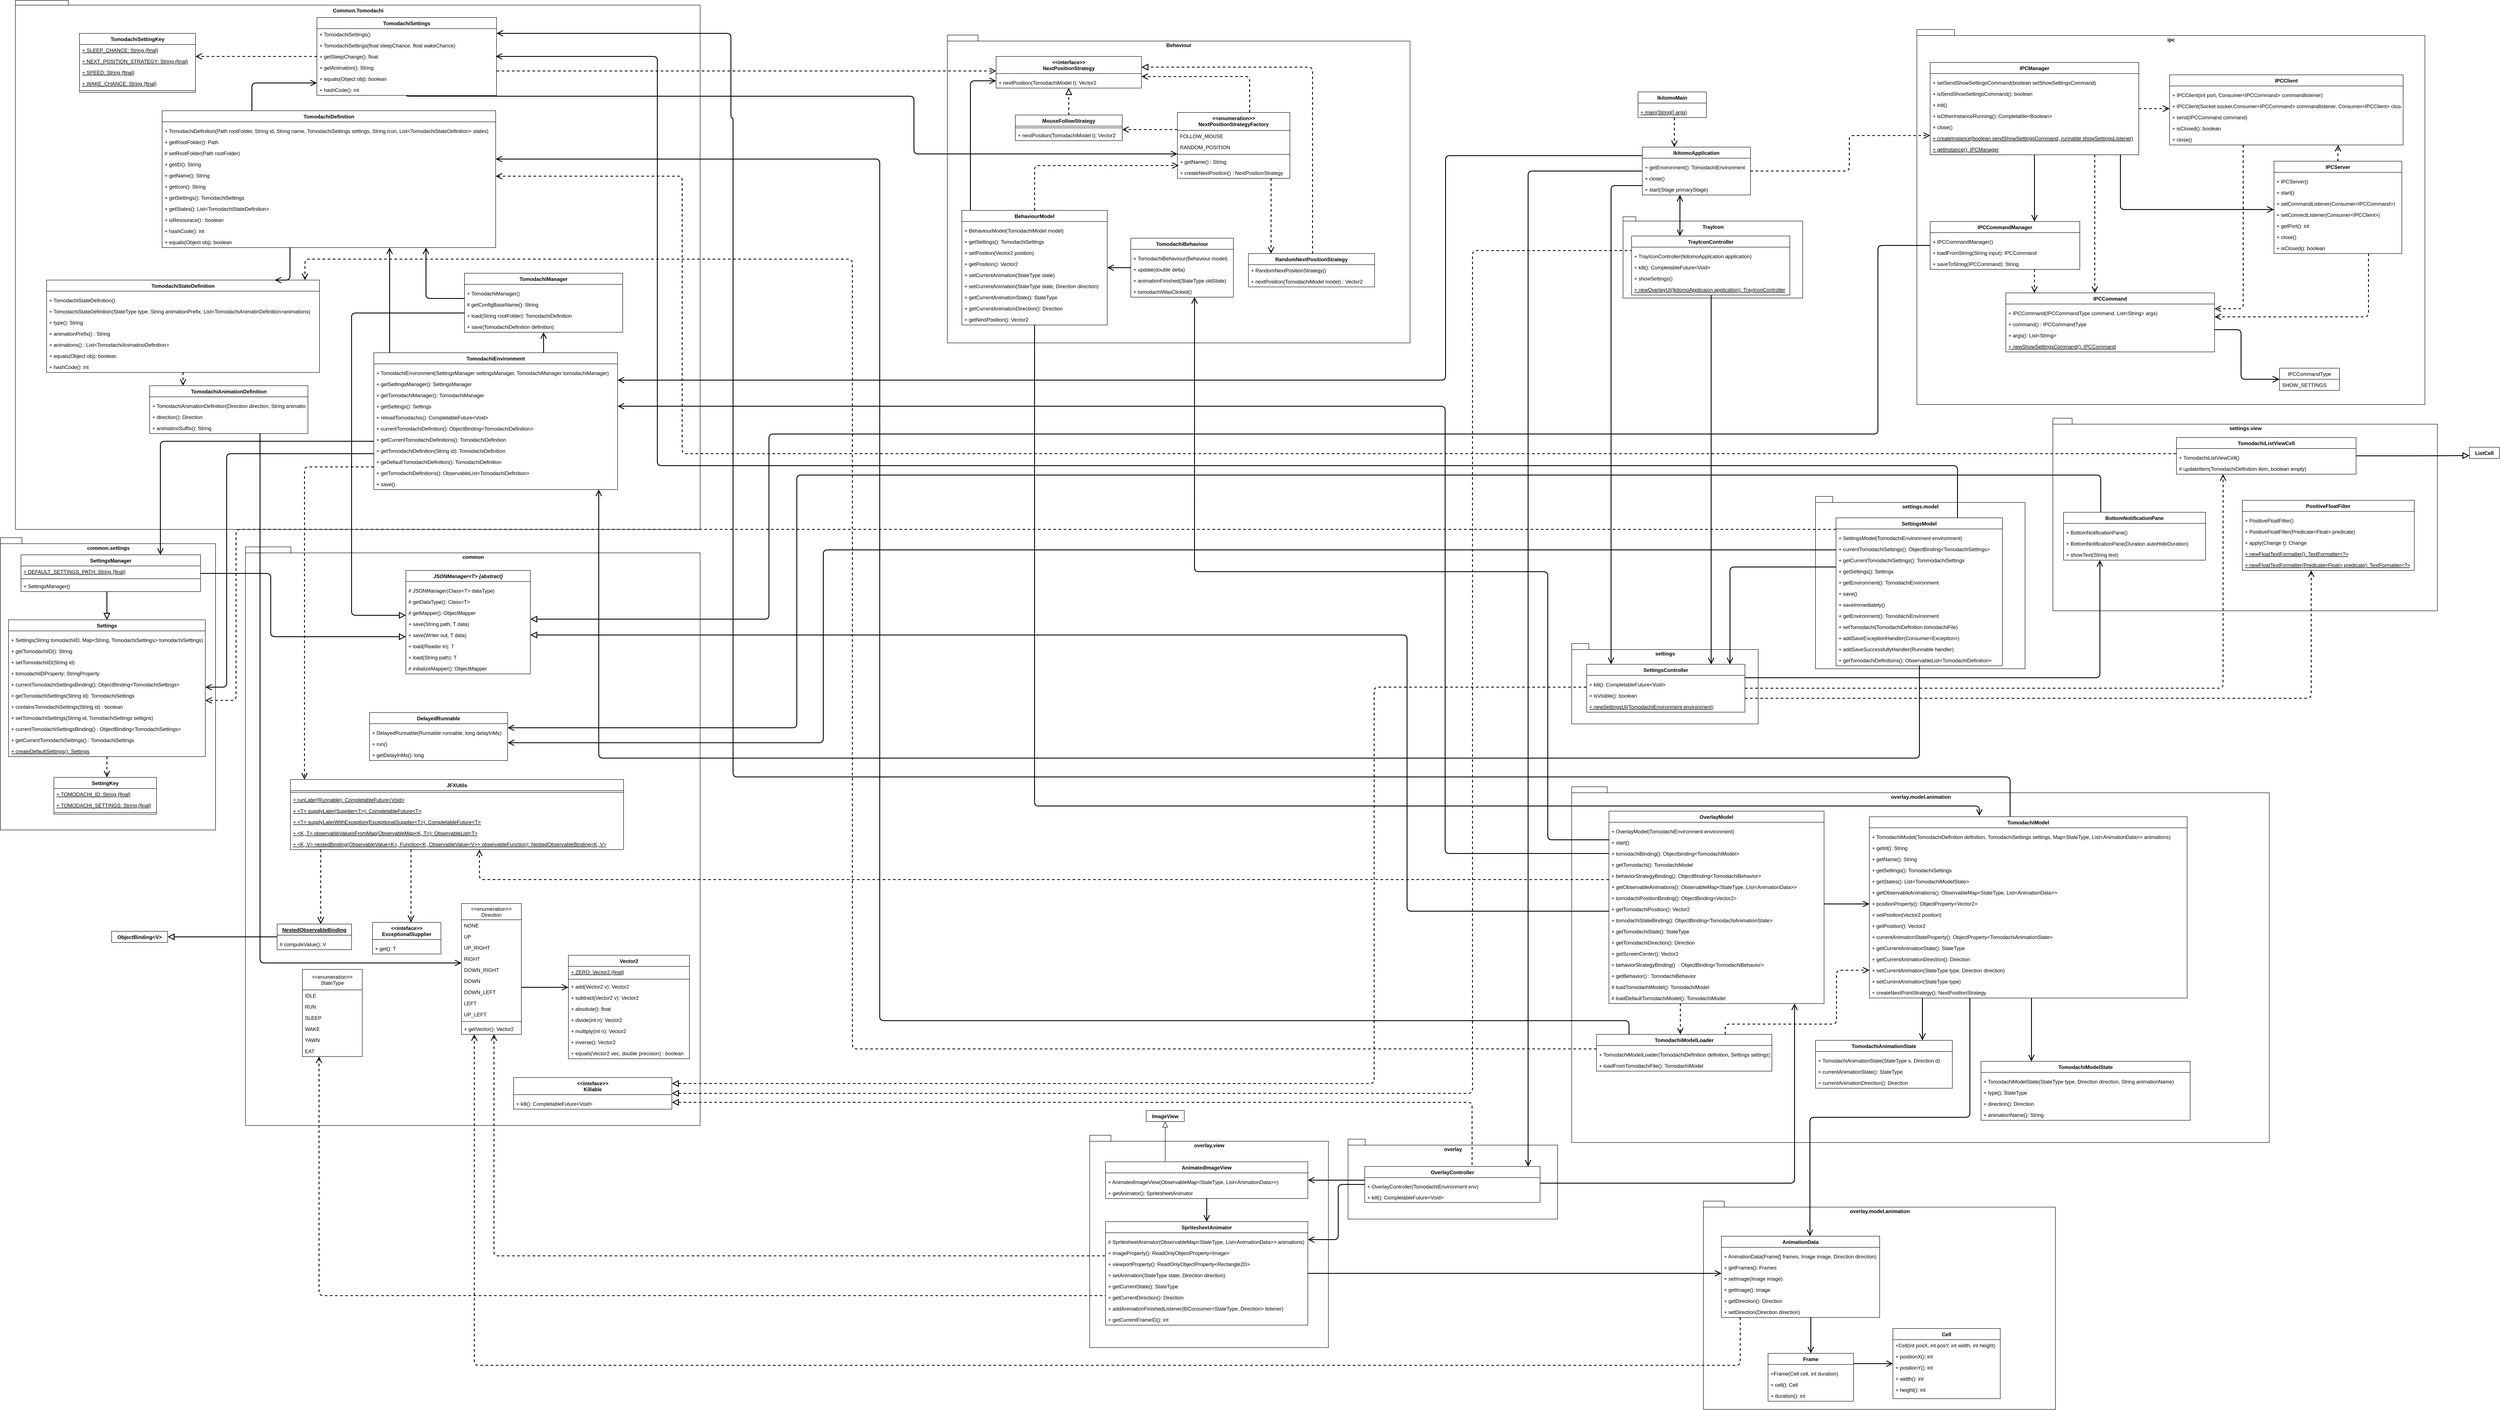 <mxfile>
    <diagram id="-k924pRx5TwtKSC0G_js" name="Seite-1">
        <mxGraphModel dx="2275" dy="715" grid="0" gridSize="10" guides="1" tooltips="1" connect="1" arrows="1" fold="1" page="1" pageScale="1" pageWidth="827" pageHeight="1169" math="0" shadow="0">
            <root>
                <mxCell id="0"/>
                <mxCell id="1" parent="0"/>
                <mxCell id="qqEQn_MBsALpCIteSbxw-124" value="ipc" style="shape=folder;fontStyle=1;spacingTop=10;tabWidth=40;tabHeight=14;tabPosition=left;html=1;verticalAlign=top;" parent="1" vertex="1">
                    <mxGeometry x="2843" y="80" width="1188" height="877" as="geometry"/>
                </mxCell>
                <mxCell id="qqEQn_MBsALpCIteSbxw-64" value="settings.view" style="shape=folder;fontStyle=1;spacingTop=10;tabWidth=40;tabHeight=14;tabPosition=left;html=1;verticalAlign=top;" parent="1" vertex="1">
                    <mxGeometry x="3161" y="989" width="899" height="450.5" as="geometry"/>
                </mxCell>
                <mxCell id="HFKctG-kHc3jmiWJIdzu-284" value="settings.model" style="shape=folder;fontStyle=1;spacingTop=10;tabWidth=40;tabHeight=14;tabPosition=left;html=1;verticalAlign=top;" parent="1" vertex="1">
                    <mxGeometry x="2606" y="1172" width="490" height="403" as="geometry"/>
                </mxCell>
                <mxCell id="HFKctG-kHc3jmiWJIdzu-281" value="settings" style="shape=folder;fontStyle=1;spacingTop=10;tabWidth=40;tabHeight=14;tabPosition=left;html=1;verticalAlign=top;" parent="1" vertex="1">
                    <mxGeometry x="2036" y="1516" width="436" height="188" as="geometry"/>
                </mxCell>
                <mxCell id="HFKctG-kHc3jmiWJIdzu-279" value="overlay.model.animation" style="shape=folder;fontStyle=1;spacingTop=10;tabWidth=40;tabHeight=14;tabPosition=left;html=1;verticalAlign=top;" parent="1" vertex="1">
                    <mxGeometry x="2036" y="1851" width="1631" height="832" as="geometry"/>
                </mxCell>
                <mxCell id="HFKctG-kHc3jmiWJIdzu-229" value="overlay.view" style="shape=folder;fontStyle=1;spacingTop=10;tabWidth=40;tabHeight=14;tabPosition=left;html=1;verticalAlign=top;" parent="1" vertex="1">
                    <mxGeometry x="909" y="2666" width="558" height="496.5" as="geometry"/>
                </mxCell>
                <mxCell id="HFKctG-kHc3jmiWJIdzu-215" value="overlay.model.animation" style="shape=folder;fontStyle=1;spacingTop=10;tabWidth=40;tabHeight=14;tabPosition=left;html=1;verticalAlign=top;" parent="1" vertex="1">
                    <mxGeometry x="2344" y="2820" width="823" height="487" as="geometry"/>
                </mxCell>
                <mxCell id="HFKctG-kHc3jmiWJIdzu-158" value="common" style="shape=folder;fontStyle=1;spacingTop=10;tabWidth=40;tabHeight=14;tabPosition=left;html=1;verticalAlign=top;" parent="1" vertex="1">
                    <mxGeometry x="-1065" y="1290" width="1063" height="1353" as="geometry"/>
                </mxCell>
                <mxCell id="HFKctG-kHc3jmiWJIdzu-94" value="common.settings" style="shape=folder;fontStyle=1;spacingTop=10;tabWidth=40;tabHeight=14;tabPosition=left;html=1;verticalAlign=top;" parent="1" vertex="1">
                    <mxGeometry x="-1638" y="1268.5" width="503" height="683.5" as="geometry"/>
                </mxCell>
                <mxCell id="HFKctG-kHc3jmiWJIdzu-88" value="Common.Tomodachi" style="shape=folder;fontStyle=1;spacingTop=10;tabWidth=44;tabHeight=11;tabPosition=left;html=1;verticalAlign=top;" parent="1" vertex="1">
                    <mxGeometry x="-1603" y="12" width="1601" height="1237" as="geometry"/>
                </mxCell>
                <mxCell id="FRMFZ92u25l9Zv6ijfA3-47" value="Behaviour" style="shape=folder;fontStyle=1;spacingTop=10;tabWidth=40;tabHeight=14;tabPosition=left;html=1;verticalAlign=top;" parent="1" vertex="1">
                    <mxGeometry x="576" y="93" width="1082" height="720" as="geometry"/>
                </mxCell>
                <mxCell id="hj_B1nl4t0Jv-Di1GASs-1" value="IkitomoMain" style="swimlane;fontStyle=1;align=center;verticalAlign=top;childLayout=stackLayout;horizontal=1;startSize=26;horizontalStack=0;resizeParent=1;resizeParentMax=0;resizeLast=0;collapsible=1;marginBottom=0;" parent="1" vertex="1">
                    <mxGeometry x="2191" y="226" width="160" height="60" as="geometry"/>
                </mxCell>
                <mxCell id="hj_B1nl4t0Jv-Di1GASs-3" value="" style="line;strokeWidth=1;fillColor=none;align=left;verticalAlign=middle;spacingTop=-1;spacingLeft=3;spacingRight=3;rotatable=0;labelPosition=right;points=[];portConstraint=eastwest;strokeColor=none;" parent="hj_B1nl4t0Jv-Di1GASs-1" vertex="1">
                    <mxGeometry y="26" width="160" height="8" as="geometry"/>
                </mxCell>
                <mxCell id="hj_B1nl4t0Jv-Di1GASs-4" value="+ main(String[] args)" style="text;strokeColor=none;fillColor=none;align=left;verticalAlign=top;spacingLeft=4;spacingRight=4;overflow=hidden;rotatable=0;points=[[0,0.5],[1,0.5]];portConstraint=eastwest;fontStyle=4" parent="hj_B1nl4t0Jv-Di1GASs-1" vertex="1">
                    <mxGeometry y="34" width="160" height="26" as="geometry"/>
                </mxCell>
                <mxCell id="hj_B1nl4t0Jv-Di1GASs-5" value="IkitomoApplication" style="swimlane;fontStyle=1;align=center;verticalAlign=top;childLayout=stackLayout;horizontal=1;startSize=26;horizontalStack=0;resizeParent=1;resizeParentMax=0;resizeLast=0;collapsible=1;marginBottom=0;" parent="1" vertex="1">
                    <mxGeometry x="2201" y="355" width="253" height="112" as="geometry"/>
                </mxCell>
                <mxCell id="hj_B1nl4t0Jv-Di1GASs-7" value="" style="line;strokeWidth=1;fillColor=none;align=left;verticalAlign=middle;spacingTop=-1;spacingLeft=3;spacingRight=3;rotatable=0;labelPosition=right;points=[];portConstraint=eastwest;strokeColor=none;" parent="hj_B1nl4t0Jv-Di1GASs-5" vertex="1">
                    <mxGeometry y="26" width="253" height="8" as="geometry"/>
                </mxCell>
                <mxCell id="hj_B1nl4t0Jv-Di1GASs-14" value="+ getEnvironment(): TomodachiEnvironment" style="text;strokeColor=none;fillColor=none;align=left;verticalAlign=top;spacingLeft=4;spacingRight=4;overflow=hidden;rotatable=0;points=[[0,0.5],[1,0.5]];portConstraint=eastwest;" parent="hj_B1nl4t0Jv-Di1GASs-5" vertex="1">
                    <mxGeometry y="34" width="253" height="26" as="geometry"/>
                </mxCell>
                <mxCell id="hj_B1nl4t0Jv-Di1GASs-13" value="+ close()" style="text;strokeColor=none;fillColor=none;align=left;verticalAlign=top;spacingLeft=4;spacingRight=4;overflow=hidden;rotatable=0;points=[[0,0.5],[1,0.5]];portConstraint=eastwest;" parent="hj_B1nl4t0Jv-Di1GASs-5" vertex="1">
                    <mxGeometry y="60" width="253" height="26" as="geometry"/>
                </mxCell>
                <mxCell id="hj_B1nl4t0Jv-Di1GASs-12" value="+ start(Stage primaryStage)" style="text;strokeColor=none;fillColor=none;align=left;verticalAlign=top;spacingLeft=4;spacingRight=4;overflow=hidden;rotatable=0;points=[[0,0.5],[1,0.5]];portConstraint=eastwest;" parent="hj_B1nl4t0Jv-Di1GASs-5" vertex="1">
                    <mxGeometry y="86" width="253" height="26" as="geometry"/>
                </mxCell>
                <mxCell id="hj_B1nl4t0Jv-Di1GASs-24" value="SettingsController" style="swimlane;fontStyle=1;align=center;verticalAlign=top;childLayout=stackLayout;horizontal=1;startSize=26;horizontalStack=0;resizeParent=1;resizeParentMax=0;resizeLast=0;collapsible=1;marginBottom=0;" parent="1" vertex="1">
                    <mxGeometry x="2071" y="1564.5" width="370" height="112" as="geometry"/>
                </mxCell>
                <mxCell id="hj_B1nl4t0Jv-Di1GASs-27" value="" style="line;strokeWidth=1;fillColor=none;align=left;verticalAlign=middle;spacingTop=-1;spacingLeft=3;spacingRight=3;rotatable=0;labelPosition=right;points=[];portConstraint=eastwest;strokeColor=none;" parent="hj_B1nl4t0Jv-Di1GASs-24" vertex="1">
                    <mxGeometry y="26" width="370" height="8" as="geometry"/>
                </mxCell>
                <mxCell id="hj_B1nl4t0Jv-Di1GASs-28" value="+ kill(): CompletableFuture&lt;Void&gt;" style="text;strokeColor=none;fillColor=none;align=left;verticalAlign=top;spacingLeft=4;spacingRight=4;overflow=hidden;rotatable=0;points=[[0,0.5],[1,0.5]];portConstraint=eastwest;" parent="hj_B1nl4t0Jv-Di1GASs-24" vertex="1">
                    <mxGeometry y="34" width="370" height="26" as="geometry"/>
                </mxCell>
                <mxCell id="hj_B1nl4t0Jv-Di1GASs-29" value="+ isVisible(): boolean" style="text;strokeColor=none;fillColor=none;align=left;verticalAlign=top;spacingLeft=4;spacingRight=4;overflow=hidden;rotatable=0;points=[[0,0.5],[1,0.5]];portConstraint=eastwest;" parent="hj_B1nl4t0Jv-Di1GASs-24" vertex="1">
                    <mxGeometry y="60" width="370" height="26" as="geometry"/>
                </mxCell>
                <mxCell id="hj_B1nl4t0Jv-Di1GASs-38" value="+ newSettingsUI(TomodachiEnvironment environment)" style="text;strokeColor=none;fillColor=none;align=left;verticalAlign=top;spacingLeft=4;spacingRight=4;overflow=hidden;rotatable=0;points=[[0,0.5],[1,0.5]];portConstraint=eastwest;fontStyle=4" parent="hj_B1nl4t0Jv-Di1GASs-24" vertex="1">
                    <mxGeometry y="86" width="370" height="26" as="geometry"/>
                </mxCell>
                <mxCell id="122" style="edgeStyle=orthogonalEdgeStyle;sketch=0;html=1;entryX=0;entryY=0.75;entryDx=0;entryDy=0;startArrow=none;startFill=0;endArrow=block;endFill=0;startSize=11;endSize=11;strokeColor=default;strokeWidth=2;" parent="1" source="hj_B1nl4t0Jv-Di1GASs-39" target="118" edge="1">
                    <mxGeometry relative="1" as="geometry"/>
                </mxCell>
                <mxCell id="hj_B1nl4t0Jv-Di1GASs-39" value="TomodachiListViewCell" style="swimlane;fontStyle=1;align=center;verticalAlign=top;childLayout=stackLayout;horizontal=1;startSize=26;horizontalStack=0;resizeParent=1;resizeParentMax=0;resizeLast=0;collapsible=1;marginBottom=0;" parent="1" vertex="1">
                    <mxGeometry x="3450" y="1034" width="420" height="86" as="geometry"/>
                </mxCell>
                <mxCell id="hj_B1nl4t0Jv-Di1GASs-45" value="" style="line;strokeWidth=1;fillColor=none;align=left;verticalAlign=middle;spacingTop=-1;spacingLeft=3;spacingRight=3;rotatable=0;labelPosition=right;points=[];portConstraint=eastwest;strokeColor=none;" parent="hj_B1nl4t0Jv-Di1GASs-39" vertex="1">
                    <mxGeometry y="26" width="420" height="8" as="geometry"/>
                </mxCell>
                <mxCell id="hj_B1nl4t0Jv-Di1GASs-50" value="+ TomodachiListViewCell()" style="text;strokeColor=none;fillColor=none;align=left;verticalAlign=top;spacingLeft=4;spacingRight=4;overflow=hidden;rotatable=0;points=[[0,0.5],[1,0.5]];portConstraint=eastwest;" parent="hj_B1nl4t0Jv-Di1GASs-39" vertex="1">
                    <mxGeometry y="34" width="420" height="26" as="geometry"/>
                </mxCell>
                <mxCell id="117" value="# updateItem(TomodachiDefinition item, boolean empty)" style="text;strokeColor=none;fillColor=none;align=left;verticalAlign=top;spacingLeft=4;spacingRight=4;overflow=hidden;rotatable=0;points=[[0,0.5],[1,0.5]];portConstraint=eastwest;" parent="hj_B1nl4t0Jv-Di1GASs-39" vertex="1">
                    <mxGeometry y="60" width="420" height="26" as="geometry"/>
                </mxCell>
                <mxCell id="118" value="ListCell" style="swimlane;fontStyle=1;align=center;verticalAlign=top;childLayout=stackLayout;horizontal=1;startSize=26;horizontalStack=0;resizeParent=1;resizeParentMax=0;resizeLast=0;collapsible=1;marginBottom=0;" parent="1" vertex="1" collapsed="1">
                    <mxGeometry x="4135" y="1057" width="70" height="26" as="geometry">
                        <mxRectangle x="4138" y="1038" width="420" height="34" as="alternateBounds"/>
                    </mxGeometry>
                </mxCell>
                <mxCell id="119" value="" style="line;strokeWidth=1;fillColor=none;align=left;verticalAlign=middle;spacingTop=-1;spacingLeft=3;spacingRight=3;rotatable=0;labelPosition=right;points=[];portConstraint=eastwest;strokeColor=none;" parent="118" vertex="1">
                    <mxGeometry y="26" width="70" height="8" as="geometry"/>
                </mxCell>
                <mxCell id="hj_B1nl4t0Jv-Di1GASs-80" value="PositiveFloatFilter" style="swimlane;fontStyle=1;align=center;verticalAlign=top;childLayout=stackLayout;horizontal=1;startSize=26;horizontalStack=0;resizeParent=1;resizeParentMax=0;resizeLast=0;collapsible=1;marginBottom=0;" parent="1" vertex="1">
                    <mxGeometry x="3604" y="1181" width="402" height="164" as="geometry"/>
                </mxCell>
                <mxCell id="hj_B1nl4t0Jv-Di1GASs-84" value="" style="line;strokeWidth=1;fillColor=none;align=left;verticalAlign=middle;spacingTop=-1;spacingLeft=3;spacingRight=3;rotatable=0;labelPosition=right;points=[];portConstraint=eastwest;strokeColor=none;" parent="hj_B1nl4t0Jv-Di1GASs-80" vertex="1">
                    <mxGeometry y="26" width="402" height="8" as="geometry"/>
                </mxCell>
                <mxCell id="hj_B1nl4t0Jv-Di1GASs-85" value="+ PositiveFloatFilter()" style="text;strokeColor=none;fillColor=none;align=left;verticalAlign=top;spacingLeft=4;spacingRight=4;overflow=hidden;rotatable=0;points=[[0,0.5],[1,0.5]];portConstraint=eastwest;" parent="hj_B1nl4t0Jv-Di1GASs-80" vertex="1">
                    <mxGeometry y="34" width="402" height="26" as="geometry"/>
                </mxCell>
                <mxCell id="hj_B1nl4t0Jv-Di1GASs-89" value="+ PositiveFloatFilter(Predicate&lt;Float&gt; predicate)" style="text;strokeColor=none;fillColor=none;align=left;verticalAlign=top;spacingLeft=4;spacingRight=4;overflow=hidden;rotatable=0;points=[[0,0.5],[1,0.5]];portConstraint=eastwest;" parent="hj_B1nl4t0Jv-Di1GASs-80" vertex="1">
                    <mxGeometry y="60" width="402" height="26" as="geometry"/>
                </mxCell>
                <mxCell id="hj_B1nl4t0Jv-Di1GASs-86" value="+ apply(Change t): Change" style="text;strokeColor=none;fillColor=none;align=left;verticalAlign=top;spacingLeft=4;spacingRight=4;overflow=hidden;rotatable=0;points=[[0,0.5],[1,0.5]];portConstraint=eastwest;" parent="hj_B1nl4t0Jv-Di1GASs-80" vertex="1">
                    <mxGeometry y="86" width="402" height="26" as="geometry"/>
                </mxCell>
                <mxCell id="hj_B1nl4t0Jv-Di1GASs-87" value="+ newFloatTextFormatter(): TextFormatter&lt;?&gt;" style="text;strokeColor=none;fillColor=none;align=left;verticalAlign=top;spacingLeft=4;spacingRight=4;overflow=hidden;rotatable=0;points=[[0,0.5],[1,0.5]];portConstraint=eastwest;fontStyle=4" parent="hj_B1nl4t0Jv-Di1GASs-80" vertex="1">
                    <mxGeometry y="112" width="402" height="26" as="geometry"/>
                </mxCell>
                <mxCell id="hj_B1nl4t0Jv-Di1GASs-90" value="+ newFloatTextFormatter(Predicate&lt;Float&gt; predicate): TextFormatter&lt;?&gt;" style="text;strokeColor=none;fillColor=none;align=left;verticalAlign=top;spacingLeft=4;spacingRight=4;overflow=hidden;rotatable=0;points=[[0,0.5],[1,0.5]];portConstraint=eastwest;fontStyle=4" parent="hj_B1nl4t0Jv-Di1GASs-80" vertex="1">
                    <mxGeometry y="138" width="402" height="26" as="geometry"/>
                </mxCell>
                <mxCell id="hj_B1nl4t0Jv-Di1GASs-91" value="BottomNotificationPane" style="swimlane;fontStyle=1;align=center;verticalAlign=top;childLayout=stackLayout;horizontal=1;startSize=26;horizontalStack=0;resizeParent=1;resizeParentMax=0;resizeLast=0;collapsible=1;marginBottom=0;" parent="1" vertex="1">
                    <mxGeometry x="3186" y="1209" width="332" height="112" as="geometry"/>
                </mxCell>
                <mxCell id="hj_B1nl4t0Jv-Di1GASs-94" value="" style="line;strokeWidth=1;fillColor=none;align=left;verticalAlign=middle;spacingTop=-1;spacingLeft=3;spacingRight=3;rotatable=0;labelPosition=right;points=[];portConstraint=eastwest;strokeColor=none;" parent="hj_B1nl4t0Jv-Di1GASs-91" vertex="1">
                    <mxGeometry y="26" width="332" height="8" as="geometry"/>
                </mxCell>
                <mxCell id="hj_B1nl4t0Jv-Di1GASs-95" value="+ BottomNotificationPane()" style="text;strokeColor=none;fillColor=none;align=left;verticalAlign=top;spacingLeft=4;spacingRight=4;overflow=hidden;rotatable=0;points=[[0,0.5],[1,0.5]];portConstraint=eastwest;" parent="hj_B1nl4t0Jv-Di1GASs-91" vertex="1">
                    <mxGeometry y="34" width="332" height="26" as="geometry"/>
                </mxCell>
                <mxCell id="hj_B1nl4t0Jv-Di1GASs-96" value="+ BottomNotificationPane(Duration autoHideDuration)" style="text;strokeColor=none;fillColor=none;align=left;verticalAlign=top;spacingLeft=4;spacingRight=4;overflow=hidden;rotatable=0;points=[[0,0.5],[1,0.5]];portConstraint=eastwest;" parent="hj_B1nl4t0Jv-Di1GASs-91" vertex="1">
                    <mxGeometry y="60" width="332" height="26" as="geometry"/>
                </mxCell>
                <mxCell id="hj_B1nl4t0Jv-Di1GASs-97" value="+ showText(String text)" style="text;strokeColor=none;fillColor=none;align=left;verticalAlign=top;spacingLeft=4;spacingRight=4;overflow=hidden;rotatable=0;points=[[0,0.5],[1,0.5]];portConstraint=eastwest;" parent="hj_B1nl4t0Jv-Di1GASs-91" vertex="1">
                    <mxGeometry y="86" width="332" height="26" as="geometry"/>
                </mxCell>
                <mxCell id="123" style="edgeStyle=orthogonalEdgeStyle;sketch=0;html=1;startArrow=none;startFill=0;endArrow=open;endFill=0;startSize=11;endSize=11;strokeColor=default;strokeWidth=2;" parent="1" source="hj_B1nl4t0Jv-Di1GASs-141" target="HFKctG-kHc3jmiWJIdzu-100" edge="1">
                    <mxGeometry relative="1" as="geometry">
                        <Array as="points">
                            <mxPoint x="2967" y="2624"/>
                            <mxPoint x="2593" y="2624"/>
                        </Array>
                    </mxGeometry>
                </mxCell>
                <mxCell id="hj_B1nl4t0Jv-Di1GASs-141" value="TomodachiModel" style="swimlane;fontStyle=1;align=center;verticalAlign=top;childLayout=stackLayout;horizontal=1;startSize=26;horizontalStack=0;resizeParent=1;resizeParentMax=0;resizeLast=0;collapsible=1;marginBottom=0;" parent="1" vertex="1">
                    <mxGeometry x="2732" y="1921" width="743" height="424" as="geometry"/>
                </mxCell>
                <mxCell id="hj_B1nl4t0Jv-Di1GASs-146" value="" style="line;strokeWidth=1;fillColor=none;align=left;verticalAlign=middle;spacingTop=-1;spacingLeft=3;spacingRight=3;rotatable=0;labelPosition=right;points=[];portConstraint=eastwest;strokeColor=none;" parent="hj_B1nl4t0Jv-Di1GASs-141" vertex="1">
                    <mxGeometry y="26" width="743" height="8" as="geometry"/>
                </mxCell>
                <mxCell id="hj_B1nl4t0Jv-Di1GASs-147" value="+ TomodachiModel(TomodachiDefinition definition, TomodachiSettings settings, Map&lt;StateType, List&lt;AnimationData&gt;&gt; animations)" style="text;strokeColor=none;fillColor=none;align=left;verticalAlign=top;spacingLeft=4;spacingRight=4;overflow=hidden;rotatable=0;points=[[0,0.5],[1,0.5]];portConstraint=eastwest;" parent="hj_B1nl4t0Jv-Di1GASs-141" vertex="1">
                    <mxGeometry y="34" width="743" height="26" as="geometry"/>
                </mxCell>
                <mxCell id="hj_B1nl4t0Jv-Di1GASs-148" value="+ getId(): String" style="text;strokeColor=none;fillColor=none;align=left;verticalAlign=top;spacingLeft=4;spacingRight=4;overflow=hidden;rotatable=0;points=[[0,0.5],[1,0.5]];portConstraint=eastwest;" parent="hj_B1nl4t0Jv-Di1GASs-141" vertex="1">
                    <mxGeometry y="60" width="743" height="26" as="geometry"/>
                </mxCell>
                <mxCell id="hj_B1nl4t0Jv-Di1GASs-154" value="+ getName(): String" style="text;strokeColor=none;fillColor=none;align=left;verticalAlign=top;spacingLeft=4;spacingRight=4;overflow=hidden;rotatable=0;points=[[0,0.5],[1,0.5]];portConstraint=eastwest;" parent="hj_B1nl4t0Jv-Di1GASs-141" vertex="1">
                    <mxGeometry y="86" width="743" height="26" as="geometry"/>
                </mxCell>
                <mxCell id="hj_B1nl4t0Jv-Di1GASs-155" value="+ getSettings(): TomodachiSettings" style="text;strokeColor=none;fillColor=none;align=left;verticalAlign=top;spacingLeft=4;spacingRight=4;overflow=hidden;rotatable=0;points=[[0,0.5],[1,0.5]];portConstraint=eastwest;" parent="hj_B1nl4t0Jv-Di1GASs-141" vertex="1">
                    <mxGeometry y="112" width="743" height="26" as="geometry"/>
                </mxCell>
                <mxCell id="HFKctG-kHc3jmiWJIdzu-244" value="+ getStates(): List&lt;TomodachiModelState&gt;" style="text;strokeColor=none;fillColor=none;align=left;verticalAlign=top;spacingLeft=4;spacingRight=4;overflow=hidden;rotatable=0;points=[[0,0.5],[1,0.5]];portConstraint=eastwest;" parent="hj_B1nl4t0Jv-Di1GASs-141" vertex="1">
                    <mxGeometry y="138" width="743" height="26" as="geometry"/>
                </mxCell>
                <mxCell id="HFKctG-kHc3jmiWJIdzu-245" value="+ getObservableAnimations(): ObservableMap&lt;StateType, List&lt;AnimationData&gt;&gt;" style="text;strokeColor=none;fillColor=none;align=left;verticalAlign=top;spacingLeft=4;spacingRight=4;overflow=hidden;rotatable=0;points=[[0,0.5],[1,0.5]];portConstraint=eastwest;" parent="hj_B1nl4t0Jv-Di1GASs-141" vertex="1">
                    <mxGeometry y="164" width="743" height="26" as="geometry"/>
                </mxCell>
                <mxCell id="HFKctG-kHc3jmiWJIdzu-246" value="+ positionProperty(): ObjectProperty&lt;Vector2&gt;" style="text;strokeColor=none;fillColor=none;align=left;verticalAlign=top;spacingLeft=4;spacingRight=4;overflow=hidden;rotatable=0;points=[[0,0.5],[1,0.5]];portConstraint=eastwest;" parent="hj_B1nl4t0Jv-Di1GASs-141" vertex="1">
                    <mxGeometry y="190" width="743" height="26" as="geometry"/>
                </mxCell>
                <mxCell id="HFKctG-kHc3jmiWJIdzu-247" value="+ setPosition(Vector2 position) " style="text;strokeColor=none;fillColor=none;align=left;verticalAlign=top;spacingLeft=4;spacingRight=4;overflow=hidden;rotatable=0;points=[[0,0.5],[1,0.5]];portConstraint=eastwest;" parent="hj_B1nl4t0Jv-Di1GASs-141" vertex="1">
                    <mxGeometry y="216" width="743" height="26" as="geometry"/>
                </mxCell>
                <mxCell id="HFKctG-kHc3jmiWJIdzu-248" value="+ getPosition(): Vector2" style="text;strokeColor=none;fillColor=none;align=left;verticalAlign=top;spacingLeft=4;spacingRight=4;overflow=hidden;rotatable=0;points=[[0,0.5],[1,0.5]];portConstraint=eastwest;" parent="hj_B1nl4t0Jv-Di1GASs-141" vertex="1">
                    <mxGeometry y="242" width="743" height="26" as="geometry"/>
                </mxCell>
                <mxCell id="HFKctG-kHc3jmiWJIdzu-250" value="+ currentAnimationStateProperty(): ObjectProperty&lt;TomodachiAnimationState&gt;" style="text;strokeColor=none;fillColor=none;align=left;verticalAlign=top;spacingLeft=4;spacingRight=4;overflow=hidden;rotatable=0;points=[[0,0.5],[1,0.5]];portConstraint=eastwest;" parent="hj_B1nl4t0Jv-Di1GASs-141" vertex="1">
                    <mxGeometry y="268" width="743" height="26" as="geometry"/>
                </mxCell>
                <mxCell id="HFKctG-kHc3jmiWJIdzu-251" value="+ getCurrentAnimationState(): StateType" style="text;strokeColor=none;fillColor=none;align=left;verticalAlign=top;spacingLeft=4;spacingRight=4;overflow=hidden;rotatable=0;points=[[0,0.5],[1,0.5]];portConstraint=eastwest;" parent="hj_B1nl4t0Jv-Di1GASs-141" vertex="1">
                    <mxGeometry y="294" width="743" height="26" as="geometry"/>
                </mxCell>
                <mxCell id="HFKctG-kHc3jmiWJIdzu-252" value="+ getCurrentAnimationDirection(): Direction" style="text;strokeColor=none;fillColor=none;align=left;verticalAlign=top;spacingLeft=4;spacingRight=4;overflow=hidden;rotatable=0;points=[[0,0.5],[1,0.5]];portConstraint=eastwest;" parent="hj_B1nl4t0Jv-Di1GASs-141" vertex="1">
                    <mxGeometry y="320" width="743" height="26" as="geometry"/>
                </mxCell>
                <mxCell id="HFKctG-kHc3jmiWJIdzu-253" value="+ setCurrentAnimation(StateType type, Direction direction)" style="text;strokeColor=none;fillColor=none;align=left;verticalAlign=top;spacingLeft=4;spacingRight=4;overflow=hidden;rotatable=0;points=[[0,0.5],[1,0.5]];portConstraint=eastwest;" parent="hj_B1nl4t0Jv-Di1GASs-141" vertex="1">
                    <mxGeometry y="346" width="743" height="26" as="geometry"/>
                </mxCell>
                <mxCell id="HFKctG-kHc3jmiWJIdzu-254" value="+ setCurrentAnimation(StateType type)" style="text;strokeColor=none;fillColor=none;align=left;verticalAlign=top;spacingLeft=4;spacingRight=4;overflow=hidden;rotatable=0;points=[[0,0.5],[1,0.5]];portConstraint=eastwest;" parent="hj_B1nl4t0Jv-Di1GASs-141" vertex="1">
                    <mxGeometry y="372" width="743" height="26" as="geometry"/>
                </mxCell>
                <mxCell id="HFKctG-kHc3jmiWJIdzu-249" value="+ createNextPointStrategy(): NextPositionStrategy" style="text;strokeColor=none;fillColor=none;align=left;verticalAlign=top;spacingLeft=4;spacingRight=4;overflow=hidden;rotatable=0;points=[[0,0.5],[1,0.5]];portConstraint=eastwest;" parent="hj_B1nl4t0Jv-Di1GASs-141" vertex="1">
                    <mxGeometry y="398" width="743" height="26" as="geometry"/>
                </mxCell>
                <mxCell id="127" style="edgeStyle=orthogonalEdgeStyle;html=1;entryX=0.621;entryY=0.991;entryDx=0;entryDy=0;entryPerimeter=0;endArrow=open;endFill=0;endSize=11;strokeWidth=2;" parent="1" source="hj_B1nl4t0Jv-Di1GASs-156" target="FRMFZ92u25l9Zv6ijfA3-41" edge="1">
                    <mxGeometry relative="1" as="geometry">
                        <Array as="points">
                            <mxPoint x="1980" y="1975"/>
                            <mxPoint x="1980" y="1348"/>
                            <mxPoint x="1154" y="1348"/>
                        </Array>
                    </mxGeometry>
                </mxCell>
                <mxCell id="hj_B1nl4t0Jv-Di1GASs-156" value="OverlayModel" style="swimlane;fontStyle=1;align=center;verticalAlign=top;childLayout=stackLayout;horizontal=1;startSize=26;horizontalStack=0;resizeParent=1;resizeParentMax=0;resizeLast=0;collapsible=1;marginBottom=0;" parent="1" vertex="1">
                    <mxGeometry x="2123" y="1908" width="503" height="450" as="geometry"/>
                </mxCell>
                <mxCell id="hj_B1nl4t0Jv-Di1GASs-161" value="" style="line;strokeWidth=1;fillColor=none;align=left;verticalAlign=middle;spacingTop=-1;spacingLeft=3;spacingRight=3;rotatable=0;labelPosition=right;points=[];portConstraint=eastwest;strokeColor=none;" parent="hj_B1nl4t0Jv-Di1GASs-156" vertex="1">
                    <mxGeometry y="26" width="503" height="8" as="geometry"/>
                </mxCell>
                <mxCell id="hj_B1nl4t0Jv-Di1GASs-162" value="+ OverlayModel(TomodachiEnvironment environment)" style="text;strokeColor=none;fillColor=none;align=left;verticalAlign=top;spacingLeft=4;spacingRight=4;overflow=hidden;rotatable=0;points=[[0,0.5],[1,0.5]];portConstraint=eastwest;" parent="hj_B1nl4t0Jv-Di1GASs-156" vertex="1">
                    <mxGeometry y="34" width="503" height="26" as="geometry"/>
                </mxCell>
                <mxCell id="hj_B1nl4t0Jv-Di1GASs-163" value="+ start()" style="text;strokeColor=none;fillColor=none;align=left;verticalAlign=top;spacingLeft=4;spacingRight=4;overflow=hidden;rotatable=0;points=[[0,0.5],[1,0.5]];portConstraint=eastwest;" parent="hj_B1nl4t0Jv-Di1GASs-156" vertex="1">
                    <mxGeometry y="60" width="503" height="26" as="geometry"/>
                </mxCell>
                <mxCell id="hj_B1nl4t0Jv-Di1GASs-165" value="+ tomodachiBinding(): Objectbinding&lt;TomodachiModel&gt;" style="text;strokeColor=none;fillColor=none;align=left;verticalAlign=top;spacingLeft=4;spacingRight=4;overflow=hidden;rotatable=0;points=[[0,0.5],[1,0.5]];portConstraint=eastwest;fontStyle=0" parent="hj_B1nl4t0Jv-Di1GASs-156" vertex="1">
                    <mxGeometry y="86" width="503" height="26" as="geometry"/>
                </mxCell>
                <mxCell id="hj_B1nl4t0Jv-Di1GASs-164" value="+ getTomodachi(): TomodachiModel" style="text;strokeColor=none;fillColor=none;align=left;verticalAlign=top;spacingLeft=4;spacingRight=4;overflow=hidden;rotatable=0;points=[[0,0.5],[1,0.5]];portConstraint=eastwest;fontStyle=0" parent="hj_B1nl4t0Jv-Di1GASs-156" vertex="1">
                    <mxGeometry y="112" width="503" height="26" as="geometry"/>
                </mxCell>
                <mxCell id="HFKctG-kHc3jmiWJIdzu-233" value="+ behaviorStrategyBinding(): ObjectBinding&lt;TomodachiBehavior&gt;" style="text;strokeColor=none;fillColor=none;align=left;verticalAlign=top;spacingLeft=4;spacingRight=4;overflow=hidden;rotatable=0;points=[[0,0.5],[1,0.5]];portConstraint=eastwest;fontStyle=0" parent="hj_B1nl4t0Jv-Di1GASs-156" vertex="1">
                    <mxGeometry y="138" width="503" height="26" as="geometry"/>
                </mxCell>
                <mxCell id="HFKctG-kHc3jmiWJIdzu-234" value="+ getObservableAnimations(): ObservableMap&lt;StateType, List&lt;AnimationData&gt;&gt;" style="text;strokeColor=none;fillColor=none;align=left;verticalAlign=top;spacingLeft=4;spacingRight=4;overflow=hidden;rotatable=0;points=[[0,0.5],[1,0.5]];portConstraint=eastwest;fontStyle=0" parent="hj_B1nl4t0Jv-Di1GASs-156" vertex="1">
                    <mxGeometry y="164" width="503" height="26" as="geometry"/>
                </mxCell>
                <mxCell id="HFKctG-kHc3jmiWJIdzu-235" value="+ tomodachiPositionBinding(): ObjectBinding&lt;Vector2&gt;" style="text;strokeColor=none;fillColor=none;align=left;verticalAlign=top;spacingLeft=4;spacingRight=4;overflow=hidden;rotatable=0;points=[[0,0.5],[1,0.5]];portConstraint=eastwest;fontStyle=0" parent="hj_B1nl4t0Jv-Di1GASs-156" vertex="1">
                    <mxGeometry y="190" width="503" height="26" as="geometry"/>
                </mxCell>
                <mxCell id="HFKctG-kHc3jmiWJIdzu-236" value="+ getTomodachiPosition(): Vector2" style="text;strokeColor=none;fillColor=none;align=left;verticalAlign=top;spacingLeft=4;spacingRight=4;overflow=hidden;rotatable=0;points=[[0,0.5],[1,0.5]];portConstraint=eastwest;fontStyle=0" parent="hj_B1nl4t0Jv-Di1GASs-156" vertex="1">
                    <mxGeometry y="216" width="503" height="26" as="geometry"/>
                </mxCell>
                <mxCell id="HFKctG-kHc3jmiWJIdzu-237" value="+ tomodachiStateBinding(): ObjectBinding&lt;TomodachiAnimationState&gt;" style="text;strokeColor=none;fillColor=none;align=left;verticalAlign=top;spacingLeft=4;spacingRight=4;overflow=hidden;rotatable=0;points=[[0,0.5],[1,0.5]];portConstraint=eastwest;fontStyle=0" parent="hj_B1nl4t0Jv-Di1GASs-156" vertex="1">
                    <mxGeometry y="242" width="503" height="26" as="geometry"/>
                </mxCell>
                <mxCell id="HFKctG-kHc3jmiWJIdzu-238" value="+ getTomodachiState(): StateType" style="text;strokeColor=none;fillColor=none;align=left;verticalAlign=top;spacingLeft=4;spacingRight=4;overflow=hidden;rotatable=0;points=[[0,0.5],[1,0.5]];portConstraint=eastwest;fontStyle=0" parent="hj_B1nl4t0Jv-Di1GASs-156" vertex="1">
                    <mxGeometry y="268" width="503" height="26" as="geometry"/>
                </mxCell>
                <mxCell id="HFKctG-kHc3jmiWJIdzu-239" value="+ getTomodachiDirection(): Direction" style="text;strokeColor=none;fillColor=none;align=left;verticalAlign=top;spacingLeft=4;spacingRight=4;overflow=hidden;rotatable=0;points=[[0,0.5],[1,0.5]];portConstraint=eastwest;fontStyle=0" parent="hj_B1nl4t0Jv-Di1GASs-156" vertex="1">
                    <mxGeometry y="294" width="503" height="26" as="geometry"/>
                </mxCell>
                <mxCell id="HFKctG-kHc3jmiWJIdzu-232" value="+ getScreenCenter(): Vector2" style="text;strokeColor=none;fillColor=none;align=left;verticalAlign=top;spacingLeft=4;spacingRight=4;overflow=hidden;rotatable=0;points=[[0,0.5],[1,0.5]];portConstraint=eastwest;fontStyle=0" parent="hj_B1nl4t0Jv-Di1GASs-156" vertex="1">
                    <mxGeometry y="320" width="503" height="26" as="geometry"/>
                </mxCell>
                <mxCell id="128" value="+ behaviorStrategyBinding()  : ObjectBinding&lt;TomodachiBehavior&gt;" style="text;strokeColor=none;fillColor=none;align=left;verticalAlign=top;spacingLeft=4;spacingRight=4;overflow=hidden;rotatable=0;points=[[0,0.5],[1,0.5]];portConstraint=eastwest;fontStyle=0" parent="hj_B1nl4t0Jv-Di1GASs-156" vertex="1">
                    <mxGeometry y="346" width="503" height="26" as="geometry"/>
                </mxCell>
                <mxCell id="129" value="+ getBehavior() : TomodachiBehavior" style="text;strokeColor=none;fillColor=none;align=left;verticalAlign=top;spacingLeft=4;spacingRight=4;overflow=hidden;rotatable=0;points=[[0,0.5],[1,0.5]];portConstraint=eastwest;fontStyle=0" parent="hj_B1nl4t0Jv-Di1GASs-156" vertex="1">
                    <mxGeometry y="372" width="503" height="26" as="geometry"/>
                </mxCell>
                <mxCell id="HFKctG-kHc3jmiWJIdzu-240" value="# loadTomodachiModel(): TomodachiModel" style="text;strokeColor=none;fillColor=none;align=left;verticalAlign=top;spacingLeft=4;spacingRight=4;overflow=hidden;rotatable=0;points=[[0,0.5],[1,0.5]];portConstraint=eastwest;fontStyle=0" parent="hj_B1nl4t0Jv-Di1GASs-156" vertex="1">
                    <mxGeometry y="398" width="503" height="26" as="geometry"/>
                </mxCell>
                <mxCell id="HFKctG-kHc3jmiWJIdzu-241" value="# loadDefaultTomodachiModel(): TomodachiModel" style="text;strokeColor=none;fillColor=none;align=left;verticalAlign=top;spacingLeft=4;spacingRight=4;overflow=hidden;rotatable=0;points=[[0,0.5],[1,0.5]];portConstraint=eastwest;fontStyle=0" parent="hj_B1nl4t0Jv-Di1GASs-156" vertex="1">
                    <mxGeometry y="424" width="503" height="26" as="geometry"/>
                </mxCell>
                <mxCell id="hj_B1nl4t0Jv-Di1GASs-177" value="Vector2" style="swimlane;fontStyle=1;align=center;verticalAlign=top;childLayout=stackLayout;horizontal=1;startSize=26;horizontalStack=0;resizeParent=1;resizeParentMax=0;resizeLast=0;collapsible=1;marginBottom=0;" parent="1" vertex="1">
                    <mxGeometry x="-310" y="2245" width="283" height="242" as="geometry"/>
                </mxCell>
                <mxCell id="hj_B1nl4t0Jv-Di1GASs-178" value="+ ZERO: Vector2 {final}" style="text;strokeColor=none;fillColor=none;align=left;verticalAlign=top;spacingLeft=4;spacingRight=4;overflow=hidden;rotatable=0;points=[[0,0.5],[1,0.5]];portConstraint=eastwest;fontStyle=4" parent="hj_B1nl4t0Jv-Di1GASs-177" vertex="1">
                    <mxGeometry y="26" width="283" height="26" as="geometry"/>
                </mxCell>
                <mxCell id="hj_B1nl4t0Jv-Di1GASs-182" value="" style="line;strokeWidth=1;fillColor=none;align=left;verticalAlign=middle;spacingTop=-1;spacingLeft=3;spacingRight=3;rotatable=0;labelPosition=right;points=[];portConstraint=eastwest;" parent="hj_B1nl4t0Jv-Di1GASs-177" vertex="1">
                    <mxGeometry y="52" width="283" height="8" as="geometry"/>
                </mxCell>
                <mxCell id="hj_B1nl4t0Jv-Di1GASs-183" value="+ add(Vector2 v): Vector2" style="text;strokeColor=none;fillColor=none;align=left;verticalAlign=top;spacingLeft=4;spacingRight=4;overflow=hidden;rotatable=0;points=[[0,0.5],[1,0.5]];portConstraint=eastwest;" parent="hj_B1nl4t0Jv-Di1GASs-177" vertex="1">
                    <mxGeometry y="60" width="283" height="26" as="geometry"/>
                </mxCell>
                <mxCell id="hj_B1nl4t0Jv-Di1GASs-190" value="+ subtract(Vector2 v): Vector2" style="text;strokeColor=none;fillColor=none;align=left;verticalAlign=top;spacingLeft=4;spacingRight=4;overflow=hidden;rotatable=0;points=[[0,0.5],[1,0.5]];portConstraint=eastwest;" parent="hj_B1nl4t0Jv-Di1GASs-177" vertex="1">
                    <mxGeometry y="86" width="283" height="26" as="geometry"/>
                </mxCell>
                <mxCell id="hj_B1nl4t0Jv-Di1GASs-189" value="+ absolute(): float" style="text;strokeColor=none;fillColor=none;align=left;verticalAlign=top;spacingLeft=4;spacingRight=4;overflow=hidden;rotatable=0;points=[[0,0.5],[1,0.5]];portConstraint=eastwest;" parent="hj_B1nl4t0Jv-Di1GASs-177" vertex="1">
                    <mxGeometry y="112" width="283" height="26" as="geometry"/>
                </mxCell>
                <mxCell id="hj_B1nl4t0Jv-Di1GASs-188" value="+ divide(int n): Vector2" style="text;strokeColor=none;fillColor=none;align=left;verticalAlign=top;spacingLeft=4;spacingRight=4;overflow=hidden;rotatable=0;points=[[0,0.5],[1,0.5]];portConstraint=eastwest;" parent="hj_B1nl4t0Jv-Di1GASs-177" vertex="1">
                    <mxGeometry y="138" width="283" height="26" as="geometry"/>
                </mxCell>
                <mxCell id="hj_B1nl4t0Jv-Di1GASs-187" value="+ multiply(int n): Vector2" style="text;strokeColor=none;fillColor=none;align=left;verticalAlign=top;spacingLeft=4;spacingRight=4;overflow=hidden;rotatable=0;points=[[0,0.5],[1,0.5]];portConstraint=eastwest;" parent="hj_B1nl4t0Jv-Di1GASs-177" vertex="1">
                    <mxGeometry y="164" width="283" height="26" as="geometry"/>
                </mxCell>
                <mxCell id="hj_B1nl4t0Jv-Di1GASs-186" value="+ inverse(): Vector2" style="text;strokeColor=none;fillColor=none;align=left;verticalAlign=top;spacingLeft=4;spacingRight=4;overflow=hidden;rotatable=0;points=[[0,0.5],[1,0.5]];portConstraint=eastwest;" parent="hj_B1nl4t0Jv-Di1GASs-177" vertex="1">
                    <mxGeometry y="190" width="283" height="26" as="geometry"/>
                </mxCell>
                <mxCell id="93" value="+ equals(Vector2 vec, double precision) : boolean" style="text;strokeColor=none;fillColor=none;align=left;verticalAlign=top;spacingLeft=4;spacingRight=4;overflow=hidden;rotatable=0;points=[[0,0.5],[1,0.5]];portConstraint=eastwest;" parent="hj_B1nl4t0Jv-Di1GASs-177" vertex="1">
                    <mxGeometry y="216" width="283" height="26" as="geometry"/>
                </mxCell>
                <mxCell id="hj_B1nl4t0Jv-Di1GASs-191" value="&lt;&lt;enumeration&gt;&gt;&#10;StateType" style="swimlane;fontStyle=0;childLayout=stackLayout;horizontal=1;startSize=48;fillColor=none;horizontalStack=0;resizeParent=1;resizeParentMax=0;resizeLast=0;collapsible=1;marginBottom=0;" parent="1" vertex="1">
                    <mxGeometry x="-932" y="2278" width="140" height="204" as="geometry"/>
                </mxCell>
                <mxCell id="hj_B1nl4t0Jv-Di1GASs-192" value="IDLE" style="text;strokeColor=none;fillColor=none;align=left;verticalAlign=top;spacingLeft=4;spacingRight=4;overflow=hidden;rotatable=0;points=[[0,0.5],[1,0.5]];portConstraint=eastwest;" parent="hj_B1nl4t0Jv-Di1GASs-191" vertex="1">
                    <mxGeometry y="48" width="140" height="26" as="geometry"/>
                </mxCell>
                <mxCell id="hj_B1nl4t0Jv-Di1GASs-193" value="RUN" style="text;strokeColor=none;fillColor=none;align=left;verticalAlign=top;spacingLeft=4;spacingRight=4;overflow=hidden;rotatable=0;points=[[0,0.5],[1,0.5]];portConstraint=eastwest;" parent="hj_B1nl4t0Jv-Di1GASs-191" vertex="1">
                    <mxGeometry y="74" width="140" height="26" as="geometry"/>
                </mxCell>
                <mxCell id="hj_B1nl4t0Jv-Di1GASs-194" value="SLEEP" style="text;strokeColor=none;fillColor=none;align=left;verticalAlign=top;spacingLeft=4;spacingRight=4;overflow=hidden;rotatable=0;points=[[0,0.5],[1,0.5]];portConstraint=eastwest;" parent="hj_B1nl4t0Jv-Di1GASs-191" vertex="1">
                    <mxGeometry y="100" width="140" height="26" as="geometry"/>
                </mxCell>
                <mxCell id="FRMFZ92u25l9Zv6ijfA3-62" value="WAKE" style="text;strokeColor=none;fillColor=none;align=left;verticalAlign=top;spacingLeft=4;spacingRight=4;overflow=hidden;rotatable=0;points=[[0,0.5],[1,0.5]];portConstraint=eastwest;" parent="hj_B1nl4t0Jv-Di1GASs-191" vertex="1">
                    <mxGeometry y="126" width="140" height="26" as="geometry"/>
                </mxCell>
                <mxCell id="FRMFZ92u25l9Zv6ijfA3-63" value="YAWN" style="text;strokeColor=none;fillColor=none;align=left;verticalAlign=top;spacingLeft=4;spacingRight=4;overflow=hidden;rotatable=0;points=[[0,0.5],[1,0.5]];portConstraint=eastwest;" parent="hj_B1nl4t0Jv-Di1GASs-191" vertex="1">
                    <mxGeometry y="152" width="140" height="26" as="geometry"/>
                </mxCell>
                <mxCell id="FRMFZ92u25l9Zv6ijfA3-64" value="EAT" style="text;strokeColor=none;fillColor=none;align=left;verticalAlign=top;spacingLeft=4;spacingRight=4;overflow=hidden;rotatable=0;points=[[0,0.5],[1,0.5]];portConstraint=eastwest;" parent="hj_B1nl4t0Jv-Di1GASs-191" vertex="1">
                    <mxGeometry y="178" width="140" height="26" as="geometry"/>
                </mxCell>
                <mxCell id="hj_B1nl4t0Jv-Di1GASs-195" value="&lt;&lt;inteface&gt;&gt;&#10;Killable" style="swimlane;fontStyle=1;align=center;verticalAlign=top;childLayout=stackLayout;horizontal=1;startSize=40;horizontalStack=0;resizeParent=1;resizeParentMax=0;resizeLast=0;collapsible=1;marginBottom=0;" parent="1" vertex="1">
                    <mxGeometry x="-438" y="2531" width="370" height="74" as="geometry"/>
                </mxCell>
                <mxCell id="hj_B1nl4t0Jv-Di1GASs-196" value="" style="line;strokeWidth=1;fillColor=none;align=left;verticalAlign=middle;spacingTop=-1;spacingLeft=3;spacingRight=3;rotatable=0;labelPosition=right;points=[];portConstraint=eastwest;strokeColor=none;" parent="hj_B1nl4t0Jv-Di1GASs-195" vertex="1">
                    <mxGeometry y="40" width="370" height="8" as="geometry"/>
                </mxCell>
                <mxCell id="hj_B1nl4t0Jv-Di1GASs-197" value="+ kill(): CompletableFuture&lt;Void&gt;" style="text;strokeColor=none;fillColor=none;align=left;verticalAlign=top;spacingLeft=4;spacingRight=4;overflow=hidden;rotatable=0;points=[[0,0.5],[1,0.5]];portConstraint=eastwest;" parent="hj_B1nl4t0Jv-Di1GASs-195" vertex="1">
                    <mxGeometry y="48" width="370" height="26" as="geometry"/>
                </mxCell>
                <mxCell id="hj_B1nl4t0Jv-Di1GASs-198" value="JSONManager&lt;T&gt; {abstract}" style="swimlane;fontStyle=3;align=center;verticalAlign=top;childLayout=stackLayout;horizontal=1;startSize=26;horizontalStack=0;resizeParent=1;resizeParentMax=0;resizeLast=0;collapsible=1;marginBottom=0;" parent="1" vertex="1">
                    <mxGeometry x="-690" y="1345" width="291" height="242" as="geometry"/>
                </mxCell>
                <mxCell id="hj_B1nl4t0Jv-Di1GASs-201" value="" style="line;strokeWidth=1;fillColor=none;align=left;verticalAlign=middle;spacingTop=-1;spacingLeft=3;spacingRight=3;rotatable=0;labelPosition=right;points=[];portConstraint=eastwest;strokeColor=none;" parent="hj_B1nl4t0Jv-Di1GASs-198" vertex="1">
                    <mxGeometry y="26" width="291" height="8" as="geometry"/>
                </mxCell>
                <mxCell id="hj_B1nl4t0Jv-Di1GASs-202" value="# JSONManager(Class&lt;T&gt; dataType)" style="text;strokeColor=none;fillColor=none;align=left;verticalAlign=top;spacingLeft=4;spacingRight=4;overflow=hidden;rotatable=0;points=[[0,0.5],[1,0.5]];portConstraint=eastwest;" parent="hj_B1nl4t0Jv-Di1GASs-198" vertex="1">
                    <mxGeometry y="34" width="291" height="26" as="geometry"/>
                </mxCell>
                <mxCell id="HFKctG-kHc3jmiWJIdzu-154" value="# getDataType(): Class&lt;T&gt;" style="text;strokeColor=none;fillColor=none;align=left;verticalAlign=top;spacingLeft=4;spacingRight=4;overflow=hidden;rotatable=0;points=[[0,0.5],[1,0.5]];portConstraint=eastwest;" parent="hj_B1nl4t0Jv-Di1GASs-198" vertex="1">
                    <mxGeometry y="60" width="291" height="26" as="geometry"/>
                </mxCell>
                <mxCell id="hj_B1nl4t0Jv-Di1GASs-203" value="# getMapper(): ObjectMapper" style="text;strokeColor=none;fillColor=none;align=left;verticalAlign=top;spacingLeft=4;spacingRight=4;overflow=hidden;rotatable=0;points=[[0,0.5],[1,0.5]];portConstraint=eastwest;" parent="hj_B1nl4t0Jv-Di1GASs-198" vertex="1">
                    <mxGeometry y="86" width="291" height="26" as="geometry"/>
                </mxCell>
                <mxCell id="hj_B1nl4t0Jv-Di1GASs-204" value="+ save(String path, T data)" style="text;strokeColor=none;fillColor=none;align=left;verticalAlign=top;spacingLeft=4;spacingRight=4;overflow=hidden;rotatable=0;points=[[0,0.5],[1,0.5]];portConstraint=eastwest;fontStyle=0" parent="hj_B1nl4t0Jv-Di1GASs-198" vertex="1">
                    <mxGeometry y="112" width="291" height="26" as="geometry"/>
                </mxCell>
                <mxCell id="hj_B1nl4t0Jv-Di1GASs-205" value="+ save(Writer out, T data)" style="text;strokeColor=none;fillColor=none;align=left;verticalAlign=top;spacingLeft=4;spacingRight=4;overflow=hidden;rotatable=0;points=[[0,0.5],[1,0.5]];portConstraint=eastwest;fontStyle=0" parent="hj_B1nl4t0Jv-Di1GASs-198" vertex="1">
                    <mxGeometry y="138" width="291" height="26" as="geometry"/>
                </mxCell>
                <mxCell id="hj_B1nl4t0Jv-Di1GASs-206" value="+ load(Reader in): T" style="text;strokeColor=none;fillColor=none;align=left;verticalAlign=top;spacingLeft=4;spacingRight=4;overflow=hidden;rotatable=0;points=[[0,0.5],[1,0.5]];portConstraint=eastwest;fontStyle=0" parent="hj_B1nl4t0Jv-Di1GASs-198" vertex="1">
                    <mxGeometry y="164" width="291" height="26" as="geometry"/>
                </mxCell>
                <mxCell id="hj_B1nl4t0Jv-Di1GASs-207" value="+ load(String path): T" style="text;strokeColor=none;fillColor=none;align=left;verticalAlign=top;spacingLeft=4;spacingRight=4;overflow=hidden;rotatable=0;points=[[0,0.5],[1,0.5]];portConstraint=eastwest;fontStyle=0" parent="hj_B1nl4t0Jv-Di1GASs-198" vertex="1">
                    <mxGeometry y="190" width="291" height="26" as="geometry"/>
                </mxCell>
                <mxCell id="hj_B1nl4t0Jv-Di1GASs-208" value="# initializeMapper(): ObjectMapper" style="text;strokeColor=none;fillColor=none;align=left;verticalAlign=top;spacingLeft=4;spacingRight=4;overflow=hidden;rotatable=0;points=[[0,0.5],[1,0.5]];portConstraint=eastwest;fontStyle=0" parent="hj_B1nl4t0Jv-Di1GASs-198" vertex="1">
                    <mxGeometry y="216" width="291" height="26" as="geometry"/>
                </mxCell>
                <mxCell id="hj_B1nl4t0Jv-Di1GASs-209" value="JFXUtils" style="swimlane;fontStyle=1;align=center;verticalAlign=top;childLayout=stackLayout;horizontal=1;startSize=26;horizontalStack=0;resizeParent=1;resizeParentMax=0;resizeLast=0;collapsible=1;marginBottom=0;" parent="1" vertex="1">
                    <mxGeometry x="-960" y="1834" width="779" height="164" as="geometry"/>
                </mxCell>
                <mxCell id="hj_B1nl4t0Jv-Di1GASs-210" value="" style="line;strokeWidth=1;fillColor=none;align=left;verticalAlign=middle;spacingTop=-1;spacingLeft=3;spacingRight=3;rotatable=0;labelPosition=right;points=[];portConstraint=eastwest;" parent="hj_B1nl4t0Jv-Di1GASs-209" vertex="1">
                    <mxGeometry y="26" width="779" height="8" as="geometry"/>
                </mxCell>
                <mxCell id="hj_B1nl4t0Jv-Di1GASs-218" value="+ runLater(Runnable): CompletableFuture&lt;Void&gt;" style="text;strokeColor=none;fillColor=none;align=left;verticalAlign=top;spacingLeft=4;spacingRight=4;overflow=hidden;rotatable=0;points=[[0,0.5],[1,0.5]];portConstraint=eastwest;fontStyle=4" parent="hj_B1nl4t0Jv-Di1GASs-209" vertex="1">
                    <mxGeometry y="34" width="779" height="26" as="geometry"/>
                </mxCell>
                <mxCell id="hj_B1nl4t0Jv-Di1GASs-219" value="+ &lt;T&gt; supplyLater(Supplier&lt;T&gt;): CompletableFuture&lt;T&gt;" style="text;strokeColor=none;fillColor=none;align=left;verticalAlign=top;spacingLeft=4;spacingRight=4;overflow=hidden;rotatable=0;points=[[0,0.5],[1,0.5]];portConstraint=eastwest;fontStyle=4" parent="hj_B1nl4t0Jv-Di1GASs-209" vertex="1">
                    <mxGeometry y="60" width="779" height="26" as="geometry"/>
                </mxCell>
                <mxCell id="hj_B1nl4t0Jv-Di1GASs-221" value="+ &lt;T&gt; supplyLaterWithException(ExceptionalSupplier&lt;T&gt;): CompletableFuture&lt;T&gt;" style="text;strokeColor=none;fillColor=none;align=left;verticalAlign=top;spacingLeft=4;spacingRight=4;overflow=hidden;rotatable=0;points=[[0,0.5],[1,0.5]];portConstraint=eastwest;fontStyle=4" parent="hj_B1nl4t0Jv-Di1GASs-209" vertex="1">
                    <mxGeometry y="86" width="779" height="26" as="geometry"/>
                </mxCell>
                <mxCell id="hj_B1nl4t0Jv-Di1GASs-222" value="+ &lt;K, T&gt; observableValuesFromMap(ObservableMap&lt;K, T&gt;): ObservableList&lt;T&gt;" style="text;strokeColor=none;fillColor=none;align=left;verticalAlign=top;spacingLeft=4;spacingRight=4;overflow=hidden;rotatable=0;points=[[0,0.5],[1,0.5]];portConstraint=eastwest;fontStyle=4" parent="hj_B1nl4t0Jv-Di1GASs-209" vertex="1">
                    <mxGeometry y="112" width="779" height="26" as="geometry"/>
                </mxCell>
                <mxCell id="HFKctG-kHc3jmiWJIdzu-140" value="+ &lt;K, V&gt; nestedBinding(ObservableValue&lt;K&gt;, Function&lt;K, ObservableValue&lt;V&gt;&gt; observableFunction): NestedObservableBinding&lt;K, V&gt;" style="text;strokeColor=none;fillColor=none;align=left;verticalAlign=top;spacingLeft=4;spacingRight=4;overflow=hidden;rotatable=0;points=[[0,0.5],[1,0.5]];portConstraint=eastwest;fontStyle=4" parent="hj_B1nl4t0Jv-Di1GASs-209" vertex="1">
                    <mxGeometry y="138" width="779" height="26" as="geometry"/>
                </mxCell>
                <mxCell id="hj_B1nl4t0Jv-Di1GASs-215" value="&lt;&lt;inteface&gt;&gt;&#10;ExceptionalSupplier" style="swimlane;fontStyle=1;align=center;verticalAlign=top;childLayout=stackLayout;horizontal=1;startSize=40;horizontalStack=0;resizeParent=1;resizeParentMax=0;resizeLast=0;collapsible=1;marginBottom=0;" parent="1" vertex="1">
                    <mxGeometry x="-768" y="2168" width="160" height="74" as="geometry"/>
                </mxCell>
                <mxCell id="hj_B1nl4t0Jv-Di1GASs-216" value="" style="line;strokeWidth=1;fillColor=none;align=left;verticalAlign=middle;spacingTop=-1;spacingLeft=3;spacingRight=3;rotatable=0;labelPosition=right;points=[];portConstraint=eastwest;strokeColor=none;" parent="hj_B1nl4t0Jv-Di1GASs-215" vertex="1">
                    <mxGeometry y="40" width="160" height="8" as="geometry"/>
                </mxCell>
                <mxCell id="hj_B1nl4t0Jv-Di1GASs-217" value="+ get(): T" style="text;strokeColor=none;fillColor=none;align=left;verticalAlign=top;spacingLeft=4;spacingRight=4;overflow=hidden;rotatable=0;points=[[0,0.5],[1,0.5]];portConstraint=eastwest;" parent="hj_B1nl4t0Jv-Di1GASs-215" vertex="1">
                    <mxGeometry y="48" width="160" height="26" as="geometry"/>
                </mxCell>
                <mxCell id="hj_B1nl4t0Jv-Di1GASs-223" value="DelayedRunnable" style="swimlane;fontStyle=1;align=center;verticalAlign=top;childLayout=stackLayout;horizontal=1;startSize=26;horizontalStack=0;resizeParent=1;resizeParentMax=0;resizeLast=0;collapsible=1;marginBottom=0;" parent="1" vertex="1">
                    <mxGeometry x="-775" y="1677.5" width="323" height="112" as="geometry"/>
                </mxCell>
                <mxCell id="hj_B1nl4t0Jv-Di1GASs-227" value="" style="line;strokeWidth=1;fillColor=none;align=left;verticalAlign=middle;spacingTop=-1;spacingLeft=3;spacingRight=3;rotatable=0;labelPosition=right;points=[];portConstraint=eastwest;strokeColor=none;" parent="hj_B1nl4t0Jv-Di1GASs-223" vertex="1">
                    <mxGeometry y="26" width="323" height="8" as="geometry"/>
                </mxCell>
                <mxCell id="hj_B1nl4t0Jv-Di1GASs-228" value="+ DelayedRunnable(Runnable runnable, long delayInMs)" style="text;strokeColor=none;fillColor=none;align=left;verticalAlign=top;spacingLeft=4;spacingRight=4;overflow=hidden;rotatable=0;points=[[0,0.5],[1,0.5]];portConstraint=eastwest;" parent="hj_B1nl4t0Jv-Di1GASs-223" vertex="1">
                    <mxGeometry y="34" width="323" height="26" as="geometry"/>
                </mxCell>
                <mxCell id="hj_B1nl4t0Jv-Di1GASs-229" value="+ run()" style="text;strokeColor=none;fillColor=none;align=left;verticalAlign=top;spacingLeft=4;spacingRight=4;overflow=hidden;rotatable=0;points=[[0,0.5],[1,0.5]];portConstraint=eastwest;" parent="hj_B1nl4t0Jv-Di1GASs-223" vertex="1">
                    <mxGeometry y="60" width="323" height="26" as="geometry"/>
                </mxCell>
                <mxCell id="hj_B1nl4t0Jv-Di1GASs-230" value="+ getDelayInMs(): long" style="text;strokeColor=none;fillColor=none;align=left;verticalAlign=top;spacingLeft=4;spacingRight=4;overflow=hidden;rotatable=0;points=[[0,0.5],[1,0.5]];portConstraint=eastwest;fontStyle=0" parent="hj_B1nl4t0Jv-Di1GASs-223" vertex="1">
                    <mxGeometry y="86" width="323" height="26" as="geometry"/>
                </mxCell>
                <mxCell id="hj_B1nl4t0Jv-Di1GASs-237" value="TomodachiStateDefinition" style="swimlane;fontStyle=1;align=center;verticalAlign=top;childLayout=stackLayout;horizontal=1;startSize=26;horizontalStack=0;resizeParent=1;resizeParentMax=0;resizeLast=0;collapsible=1;marginBottom=0;" parent="1" vertex="1">
                    <mxGeometry x="-1530" y="666" width="638" height="216" as="geometry"/>
                </mxCell>
                <mxCell id="hj_B1nl4t0Jv-Di1GASs-243" value="" style="line;strokeWidth=1;fillColor=none;align=left;verticalAlign=middle;spacingTop=-1;spacingLeft=3;spacingRight=3;rotatable=0;labelPosition=right;points=[];portConstraint=eastwest;strokeColor=none;" parent="hj_B1nl4t0Jv-Di1GASs-237" vertex="1">
                    <mxGeometry y="26" width="638" height="8" as="geometry"/>
                </mxCell>
                <mxCell id="hj_B1nl4t0Jv-Di1GASs-244" value="+ TomodachiStateDefinition()" style="text;strokeColor=none;fillColor=none;align=left;verticalAlign=top;spacingLeft=4;spacingRight=4;overflow=hidden;rotatable=0;points=[[0,0.5],[1,0.5]];portConstraint=eastwest;" parent="hj_B1nl4t0Jv-Di1GASs-237" vertex="1">
                    <mxGeometry y="34" width="638" height="26" as="geometry"/>
                </mxCell>
                <mxCell id="hj_B1nl4t0Jv-Di1GASs-245" value="+ TomodachiStateDefinition(StateType type, String animationPrefix, List&lt;TomodachiAnimatinDefinition&gt;animations)" style="text;strokeColor=none;fillColor=none;align=left;verticalAlign=top;spacingLeft=4;spacingRight=4;overflow=hidden;rotatable=0;points=[[0,0.5],[1,0.5]];portConstraint=eastwest;" parent="hj_B1nl4t0Jv-Di1GASs-237" vertex="1">
                    <mxGeometry y="60" width="638" height="26" as="geometry"/>
                </mxCell>
                <mxCell id="hj_B1nl4t0Jv-Di1GASs-246" value="+ type(): String" style="text;strokeColor=none;fillColor=none;align=left;verticalAlign=top;spacingLeft=4;spacingRight=4;overflow=hidden;rotatable=0;points=[[0,0.5],[1,0.5]];portConstraint=eastwest;fontStyle=0" parent="hj_B1nl4t0Jv-Di1GASs-237" vertex="1">
                    <mxGeometry y="86" width="638" height="26" as="geometry"/>
                </mxCell>
                <mxCell id="hj_B1nl4t0Jv-Di1GASs-247" value="+ animationPrefix() : String" style="text;strokeColor=none;fillColor=none;align=left;verticalAlign=top;spacingLeft=4;spacingRight=4;overflow=hidden;rotatable=0;points=[[0,0.5],[1,0.5]];portConstraint=eastwest;fontStyle=0" parent="hj_B1nl4t0Jv-Di1GASs-237" vertex="1">
                    <mxGeometry y="112" width="638" height="26" as="geometry"/>
                </mxCell>
                <mxCell id="79" value="+ animations() : List&lt;TomodachiAnimatinoDefinition&gt;" style="text;strokeColor=none;fillColor=none;align=left;verticalAlign=top;spacingLeft=4;spacingRight=4;overflow=hidden;rotatable=0;points=[[0,0.5],[1,0.5]];portConstraint=eastwest;fontStyle=0" parent="hj_B1nl4t0Jv-Di1GASs-237" vertex="1">
                    <mxGeometry y="138" width="638" height="26" as="geometry"/>
                </mxCell>
                <mxCell id="hj_B1nl4t0Jv-Di1GASs-249" value="+ equals(Object obj): boolean" style="text;strokeColor=none;fillColor=none;align=left;verticalAlign=top;spacingLeft=4;spacingRight=4;overflow=hidden;rotatable=0;points=[[0,0.5],[1,0.5]];portConstraint=eastwest;fontStyle=0" parent="hj_B1nl4t0Jv-Di1GASs-237" vertex="1">
                    <mxGeometry y="164" width="638" height="26" as="geometry"/>
                </mxCell>
                <mxCell id="hj_B1nl4t0Jv-Di1GASs-248" value="+ hashCode(): int" style="text;strokeColor=none;fillColor=none;align=left;verticalAlign=top;spacingLeft=4;spacingRight=4;overflow=hidden;rotatable=0;points=[[0,0.5],[1,0.5]];portConstraint=eastwest;fontStyle=0" parent="hj_B1nl4t0Jv-Di1GASs-237" vertex="1">
                    <mxGeometry y="190" width="638" height="26" as="geometry"/>
                </mxCell>
                <mxCell id="hj_B1nl4t0Jv-Di1GASs-253" value="TomodachiSettings" style="swimlane;fontStyle=1;align=center;verticalAlign=top;childLayout=stackLayout;horizontal=1;startSize=26;horizontalStack=0;resizeParent=1;resizeParentMax=0;resizeLast=0;collapsible=1;marginBottom=0;" parent="1" vertex="1">
                    <mxGeometry x="-898" y="52" width="420" height="182" as="geometry"/>
                </mxCell>
                <mxCell id="hj_B1nl4t0Jv-Di1GASs-257" value="+ TomodachiSettings()" style="text;strokeColor=none;fillColor=none;align=left;verticalAlign=top;spacingLeft=4;spacingRight=4;overflow=hidden;rotatable=0;points=[[0,0.5],[1,0.5]];portConstraint=eastwest;" parent="hj_B1nl4t0Jv-Di1GASs-253" vertex="1">
                    <mxGeometry y="26" width="420" height="26" as="geometry"/>
                </mxCell>
                <mxCell id="hj_B1nl4t0Jv-Di1GASs-258" value="+ TomodachiSettings(float sleepChance, float wakeChance)" style="text;strokeColor=none;fillColor=none;align=left;verticalAlign=top;spacingLeft=4;spacingRight=4;overflow=hidden;rotatable=0;points=[[0,0.5],[1,0.5]];portConstraint=eastwest;" parent="hj_B1nl4t0Jv-Di1GASs-253" vertex="1">
                    <mxGeometry y="52" width="420" height="26" as="geometry"/>
                </mxCell>
                <mxCell id="hj_B1nl4t0Jv-Di1GASs-259" value="+ getSleepChange(): float" style="text;strokeColor=none;fillColor=none;align=left;verticalAlign=top;spacingLeft=4;spacingRight=4;overflow=hidden;rotatable=0;points=[[0,0.5],[1,0.5]];portConstraint=eastwest;fontStyle=0" parent="hj_B1nl4t0Jv-Di1GASs-253" vertex="1">
                    <mxGeometry y="78" width="420" height="26" as="geometry"/>
                </mxCell>
                <mxCell id="hj_B1nl4t0Jv-Di1GASs-260" value="+ getAnimation(): String" style="text;strokeColor=none;fillColor=none;align=left;verticalAlign=top;spacingLeft=4;spacingRight=4;overflow=hidden;rotatable=0;points=[[0,0.5],[1,0.5]];portConstraint=eastwest;fontStyle=0" parent="hj_B1nl4t0Jv-Di1GASs-253" vertex="1">
                    <mxGeometry y="104" width="420" height="26" as="geometry"/>
                </mxCell>
                <mxCell id="hj_B1nl4t0Jv-Di1GASs-261" value="+ equals(Object obj): boolean" style="text;strokeColor=none;fillColor=none;align=left;verticalAlign=top;spacingLeft=4;spacingRight=4;overflow=hidden;rotatable=0;points=[[0,0.5],[1,0.5]];portConstraint=eastwest;fontStyle=0" parent="hj_B1nl4t0Jv-Di1GASs-253" vertex="1">
                    <mxGeometry y="130" width="420" height="26" as="geometry"/>
                </mxCell>
                <mxCell id="hj_B1nl4t0Jv-Di1GASs-262" value="+ hashCode(): int" style="text;strokeColor=none;fillColor=none;align=left;verticalAlign=top;spacingLeft=4;spacingRight=4;overflow=hidden;rotatable=0;points=[[0,0.5],[1,0.5]];portConstraint=eastwest;fontStyle=0" parent="hj_B1nl4t0Jv-Di1GASs-253" vertex="1">
                    <mxGeometry y="156" width="420" height="26" as="geometry"/>
                </mxCell>
                <mxCell id="7TZnlVN319iXurRvx-R3-20" value="TomodachiManager" style="swimlane;fontStyle=1;align=center;verticalAlign=top;childLayout=stackLayout;horizontal=1;startSize=26;horizontalStack=0;resizeParent=1;resizeParentMax=0;resizeLast=0;collapsible=1;marginBottom=0;" parent="1" vertex="1">
                    <mxGeometry x="-553" y="650" width="370" height="138" as="geometry"/>
                </mxCell>
                <mxCell id="7TZnlVN319iXurRvx-R3-21" value="" style="line;strokeWidth=1;fillColor=none;align=left;verticalAlign=middle;spacingTop=-1;spacingLeft=3;spacingRight=3;rotatable=0;labelPosition=right;points=[];portConstraint=eastwest;strokeColor=none;" parent="7TZnlVN319iXurRvx-R3-20" vertex="1">
                    <mxGeometry y="26" width="370" height="8" as="geometry"/>
                </mxCell>
                <mxCell id="7TZnlVN319iXurRvx-R3-22" value="+ TomodachiManager()" style="text;strokeColor=none;fillColor=none;align=left;verticalAlign=top;spacingLeft=4;spacingRight=4;overflow=hidden;rotatable=0;points=[[0,0.5],[1,0.5]];portConstraint=eastwest;" parent="7TZnlVN319iXurRvx-R3-20" vertex="1">
                    <mxGeometry y="34" width="370" height="26" as="geometry"/>
                </mxCell>
                <mxCell id="7TZnlVN319iXurRvx-R3-23" value="# getConfigBaseName(): String" style="text;strokeColor=none;fillColor=none;align=left;verticalAlign=top;spacingLeft=4;spacingRight=4;overflow=hidden;rotatable=0;points=[[0,0.5],[1,0.5]];portConstraint=eastwest;fontStyle=0" parent="7TZnlVN319iXurRvx-R3-20" vertex="1">
                    <mxGeometry y="60" width="370" height="26" as="geometry"/>
                </mxCell>
                <mxCell id="7TZnlVN319iXurRvx-R3-25" value="+ load(String rootFolder): TomodachiDefinition" style="text;strokeColor=none;fillColor=none;align=left;verticalAlign=top;spacingLeft=4;spacingRight=4;overflow=hidden;rotatable=0;points=[[0,0.5],[1,0.5]];portConstraint=eastwest;fontStyle=0" parent="7TZnlVN319iXurRvx-R3-20" vertex="1">
                    <mxGeometry y="86" width="370" height="26" as="geometry"/>
                </mxCell>
                <mxCell id="7TZnlVN319iXurRvx-R3-26" value="+ save(TomodachiDefinition definition)" style="text;strokeColor=none;fillColor=none;align=left;verticalAlign=top;spacingLeft=4;spacingRight=4;overflow=hidden;rotatable=0;points=[[0,0.5],[1,0.5]];portConstraint=eastwest;fontStyle=0" parent="7TZnlVN319iXurRvx-R3-20" vertex="1">
                    <mxGeometry y="112" width="370" height="26" as="geometry"/>
                </mxCell>
                <mxCell id="7TZnlVN319iXurRvx-R3-27" value="TomodachiEnvironment" style="swimlane;fontStyle=1;align=center;verticalAlign=top;childLayout=stackLayout;horizontal=1;startSize=26;horizontalStack=0;resizeParent=1;resizeParentMax=0;resizeLast=0;collapsible=1;marginBottom=0;" parent="1" vertex="1">
                    <mxGeometry x="-765" y="836" width="570" height="320" as="geometry"/>
                </mxCell>
                <mxCell id="7TZnlVN319iXurRvx-R3-28" value="" style="line;strokeWidth=1;fillColor=none;align=left;verticalAlign=middle;spacingTop=-1;spacingLeft=3;spacingRight=3;rotatable=0;labelPosition=right;points=[];portConstraint=eastwest;strokeColor=none;" parent="7TZnlVN319iXurRvx-R3-27" vertex="1">
                    <mxGeometry y="26" width="570" height="8" as="geometry"/>
                </mxCell>
                <mxCell id="7TZnlVN319iXurRvx-R3-29" value="+ TomodachiEnvironment(SettingsManager settingsManager, TomodachiManager tomodachiManager)" style="text;strokeColor=none;fillColor=none;align=left;verticalAlign=top;spacingLeft=4;spacingRight=4;overflow=hidden;rotatable=0;points=[[0,0.5],[1,0.5]];portConstraint=eastwest;" parent="7TZnlVN319iXurRvx-R3-27" vertex="1">
                    <mxGeometry y="34" width="570" height="26" as="geometry"/>
                </mxCell>
                <mxCell id="7TZnlVN319iXurRvx-R3-30" value="+ getSettingsManager(): SettingsManager" style="text;strokeColor=none;fillColor=none;align=left;verticalAlign=top;spacingLeft=4;spacingRight=4;overflow=hidden;rotatable=0;points=[[0,0.5],[1,0.5]];portConstraint=eastwest;fontStyle=0" parent="7TZnlVN319iXurRvx-R3-27" vertex="1">
                    <mxGeometry y="60" width="570" height="26" as="geometry"/>
                </mxCell>
                <mxCell id="7TZnlVN319iXurRvx-R3-31" value="+ getTomodachiManager(): TomodachiManager" style="text;strokeColor=none;fillColor=none;align=left;verticalAlign=top;spacingLeft=4;spacingRight=4;overflow=hidden;rotatable=0;points=[[0,0.5],[1,0.5]];portConstraint=eastwest;fontStyle=0" parent="7TZnlVN319iXurRvx-R3-27" vertex="1">
                    <mxGeometry y="86" width="570" height="26" as="geometry"/>
                </mxCell>
                <mxCell id="7TZnlVN319iXurRvx-R3-32" value="+ getSettings(): Settings" style="text;strokeColor=none;fillColor=none;align=left;verticalAlign=top;spacingLeft=4;spacingRight=4;overflow=hidden;rotatable=0;points=[[0,0.5],[1,0.5]];portConstraint=eastwest;fontStyle=0" parent="7TZnlVN319iXurRvx-R3-27" vertex="1">
                    <mxGeometry y="112" width="570" height="26" as="geometry"/>
                </mxCell>
                <mxCell id="7TZnlVN319iXurRvx-R3-33" value="+ reloadTomodachis(): CompletableFuture&lt;Void&gt;" style="text;strokeColor=none;fillColor=none;align=left;verticalAlign=top;spacingLeft=4;spacingRight=4;overflow=hidden;rotatable=0;points=[[0,0.5],[1,0.5]];portConstraint=eastwest;fontStyle=0" parent="7TZnlVN319iXurRvx-R3-27" vertex="1">
                    <mxGeometry y="138" width="570" height="26" as="geometry"/>
                </mxCell>
                <mxCell id="7TZnlVN319iXurRvx-R3-38" value="+ currentTomodachiDefinition(): ObjectBinding&lt;TomodachiDefinition&gt;" style="text;strokeColor=none;fillColor=none;align=left;verticalAlign=top;spacingLeft=4;spacingRight=4;overflow=hidden;rotatable=0;points=[[0,0.5],[1,0.5]];portConstraint=eastwest;fontStyle=0" parent="7TZnlVN319iXurRvx-R3-27" vertex="1">
                    <mxGeometry y="164" width="570" height="26" as="geometry"/>
                </mxCell>
                <mxCell id="7TZnlVN319iXurRvx-R3-37" value="+ getCurrentTomodachiDefinitions(): TomodachiDefinition" style="text;strokeColor=none;fillColor=none;align=left;verticalAlign=top;spacingLeft=4;spacingRight=4;overflow=hidden;rotatable=0;points=[[0,0.5],[1,0.5]];portConstraint=eastwest;fontStyle=0" parent="7TZnlVN319iXurRvx-R3-27" vertex="1">
                    <mxGeometry y="190" width="570" height="26" as="geometry"/>
                </mxCell>
                <mxCell id="7TZnlVN319iXurRvx-R3-35" value="+ getTomodachiDefinition(String id): TomodachiDefinition" style="text;strokeColor=none;fillColor=none;align=left;verticalAlign=top;spacingLeft=4;spacingRight=4;overflow=hidden;rotatable=0;points=[[0,0.5],[1,0.5]];portConstraint=eastwest;fontStyle=0" parent="7TZnlVN319iXurRvx-R3-27" vertex="1">
                    <mxGeometry y="216" width="570" height="26" as="geometry"/>
                </mxCell>
                <mxCell id="68" value="+ geDefaultTomodachiDefinition(): TomodachiDefinition" style="text;strokeColor=none;fillColor=none;align=left;verticalAlign=top;spacingLeft=4;spacingRight=4;overflow=hidden;rotatable=0;points=[[0,0.5],[1,0.5]];portConstraint=eastwest;fontStyle=0" parent="7TZnlVN319iXurRvx-R3-27" vertex="1">
                    <mxGeometry y="242" width="570" height="26" as="geometry"/>
                </mxCell>
                <mxCell id="7TZnlVN319iXurRvx-R3-34" value="+ getTomodachiDefinitions(): ObservableList&lt;TomodachiDefinition&gt;" style="text;strokeColor=none;fillColor=none;align=left;verticalAlign=top;spacingLeft=4;spacingRight=4;overflow=hidden;rotatable=0;points=[[0,0.5],[1,0.5]];portConstraint=eastwest;fontStyle=0" parent="7TZnlVN319iXurRvx-R3-27" vertex="1">
                    <mxGeometry y="268" width="570" height="26" as="geometry"/>
                </mxCell>
                <mxCell id="7TZnlVN319iXurRvx-R3-39" value="+ save()" style="text;strokeColor=none;fillColor=none;align=left;verticalAlign=top;spacingLeft=4;spacingRight=4;overflow=hidden;rotatable=0;points=[[0,0.5],[1,0.5]];portConstraint=eastwest;fontStyle=0" parent="7TZnlVN319iXurRvx-R3-27" vertex="1">
                    <mxGeometry y="294" width="570" height="26" as="geometry"/>
                </mxCell>
                <mxCell id="65" style="edgeStyle=orthogonalEdgeStyle;sketch=0;html=1;strokeColor=default;endArrow=open;endFill=0;endSize=11;strokeWidth=2;entryX=0.836;entryY=0;entryDx=0;entryDy=0;entryPerimeter=0;" parent="1" source="7TZnlVN319iXurRvx-R3-40" target="hj_B1nl4t0Jv-Di1GASs-237" edge="1">
                    <mxGeometry relative="1" as="geometry">
                        <mxPoint x="-961" y="615" as="targetPoint"/>
                        <Array as="points">
                            <mxPoint x="-961" y="595"/>
                            <mxPoint x="-961" y="595"/>
                        </Array>
                    </mxGeometry>
                </mxCell>
                <mxCell id="7TZnlVN319iXurRvx-R3-40" value="TomodachiDefinition" style="swimlane;fontStyle=1;align=center;verticalAlign=top;childLayout=stackLayout;horizontal=1;startSize=26;horizontalStack=0;resizeParent=1;resizeParentMax=0;resizeLast=0;collapsible=1;marginBottom=0;" parent="1" vertex="1">
                    <mxGeometry x="-1260" y="270" width="780" height="320" as="geometry"/>
                </mxCell>
                <mxCell id="7TZnlVN319iXurRvx-R3-41" value="" style="line;strokeWidth=1;fillColor=none;align=left;verticalAlign=middle;spacingTop=-1;spacingLeft=3;spacingRight=3;rotatable=0;labelPosition=right;points=[];portConstraint=eastwest;strokeColor=none;" parent="7TZnlVN319iXurRvx-R3-40" vertex="1">
                    <mxGeometry y="26" width="780" height="8" as="geometry"/>
                </mxCell>
                <mxCell id="7TZnlVN319iXurRvx-R3-42" value="+ TomodachiDefinition(Path rootFolder, String id, String name, TomodachiSettings settings, String icon, List&lt;TomodachiStateDefinition&gt; states)" style="text;strokeColor=none;fillColor=none;align=left;verticalAlign=top;spacingLeft=4;spacingRight=4;overflow=hidden;rotatable=0;points=[[0,0.5],[1,0.5]];portConstraint=eastwest;" parent="7TZnlVN319iXurRvx-R3-40" vertex="1">
                    <mxGeometry y="34" width="780" height="26" as="geometry"/>
                </mxCell>
                <mxCell id="7TZnlVN319iXurRvx-R3-43" value="+ getRootFolder(): Path" style="text;strokeColor=none;fillColor=none;align=left;verticalAlign=top;spacingLeft=4;spacingRight=4;overflow=hidden;rotatable=0;points=[[0,0.5],[1,0.5]];portConstraint=eastwest;" parent="7TZnlVN319iXurRvx-R3-40" vertex="1">
                    <mxGeometry y="60" width="780" height="26" as="geometry"/>
                </mxCell>
                <mxCell id="58" value="# setRootFolder(Path rootFolder)" style="text;strokeColor=none;fillColor=none;align=left;verticalAlign=top;spacingLeft=4;spacingRight=4;overflow=hidden;rotatable=0;points=[[0,0.5],[1,0.5]];portConstraint=eastwest;" parent="7TZnlVN319iXurRvx-R3-40" vertex="1">
                    <mxGeometry y="86" width="780" height="26" as="geometry"/>
                </mxCell>
                <mxCell id="7TZnlVN319iXurRvx-R3-44" value="+ getID(): String" style="text;strokeColor=none;fillColor=none;align=left;verticalAlign=top;spacingLeft=4;spacingRight=4;overflow=hidden;rotatable=0;points=[[0,0.5],[1,0.5]];portConstraint=eastwest;fontStyle=0" parent="7TZnlVN319iXurRvx-R3-40" vertex="1">
                    <mxGeometry y="112" width="780" height="26" as="geometry"/>
                </mxCell>
                <mxCell id="59" value="+ getName(): String" style="text;strokeColor=none;fillColor=none;align=left;verticalAlign=top;spacingLeft=4;spacingRight=4;overflow=hidden;rotatable=0;points=[[0,0.5],[1,0.5]];portConstraint=eastwest;fontStyle=0" parent="7TZnlVN319iXurRvx-R3-40" vertex="1">
                    <mxGeometry y="138" width="780" height="26" as="geometry"/>
                </mxCell>
                <mxCell id="60" value="+ getIcon(): String" style="text;strokeColor=none;fillColor=none;align=left;verticalAlign=top;spacingLeft=4;spacingRight=4;overflow=hidden;rotatable=0;points=[[0,0.5],[1,0.5]];portConstraint=eastwest;fontStyle=0" parent="7TZnlVN319iXurRvx-R3-40" vertex="1">
                    <mxGeometry y="164" width="780" height="26" as="geometry"/>
                </mxCell>
                <mxCell id="7TZnlVN319iXurRvx-R3-45" value="+ getSettings(): TomodachiSettings" style="text;strokeColor=none;fillColor=none;align=left;verticalAlign=top;spacingLeft=4;spacingRight=4;overflow=hidden;rotatable=0;points=[[0,0.5],[1,0.5]];portConstraint=eastwest;fontStyle=0" parent="7TZnlVN319iXurRvx-R3-40" vertex="1">
                    <mxGeometry y="190" width="780" height="26" as="geometry"/>
                </mxCell>
                <mxCell id="7TZnlVN319iXurRvx-R3-46" value="+ getStates(): List&lt;TomodachiStateDefinition&gt;" style="text;strokeColor=none;fillColor=none;align=left;verticalAlign=top;spacingLeft=4;spacingRight=4;overflow=hidden;rotatable=0;points=[[0,0.5],[1,0.5]];portConstraint=eastwest;fontStyle=0" parent="7TZnlVN319iXurRvx-R3-40" vertex="1">
                    <mxGeometry y="216" width="780" height="26" as="geometry"/>
                </mxCell>
                <mxCell id="61" value="+ isResourace() : boolean" style="text;strokeColor=none;fillColor=none;align=left;verticalAlign=top;spacingLeft=4;spacingRight=4;overflow=hidden;rotatable=0;points=[[0,0.5],[1,0.5]];portConstraint=eastwest;fontStyle=0" parent="7TZnlVN319iXurRvx-R3-40" vertex="1">
                    <mxGeometry y="242" width="780" height="26" as="geometry"/>
                </mxCell>
                <mxCell id="7TZnlVN319iXurRvx-R3-47" value="+ hashCode(): int" style="text;strokeColor=none;fillColor=none;align=left;verticalAlign=top;spacingLeft=4;spacingRight=4;overflow=hidden;rotatable=0;points=[[0,0.5],[1,0.5]];portConstraint=eastwest;fontStyle=0" parent="7TZnlVN319iXurRvx-R3-40" vertex="1">
                    <mxGeometry y="268" width="780" height="26" as="geometry"/>
                </mxCell>
                <mxCell id="7TZnlVN319iXurRvx-R3-48" value="+ equals(Object obj): boolean" style="text;strokeColor=none;fillColor=none;align=left;verticalAlign=top;spacingLeft=4;spacingRight=4;overflow=hidden;rotatable=0;points=[[0,0.5],[1,0.5]];portConstraint=eastwest;fontStyle=0" parent="7TZnlVN319iXurRvx-R3-40" vertex="1">
                    <mxGeometry y="294" width="780" height="26" as="geometry"/>
                </mxCell>
                <mxCell id="7TZnlVN319iXurRvx-R3-58" value="SettingsManager" style="swimlane;fontStyle=1;align=center;verticalAlign=top;childLayout=stackLayout;horizontal=1;startSize=26;horizontalStack=0;resizeParent=1;resizeParentMax=0;resizeLast=0;collapsible=1;marginBottom=0;" parent="1" vertex="1">
                    <mxGeometry x="-1590" y="1308.5" width="420" height="86" as="geometry"/>
                </mxCell>
                <mxCell id="7TZnlVN319iXurRvx-R3-59" value="+ DEFAULT_SETTINGS_PATH: String {final}" style="text;strokeColor=none;fillColor=none;align=left;verticalAlign=top;spacingLeft=4;spacingRight=4;overflow=hidden;rotatable=0;points=[[0,0.5],[1,0.5]];portConstraint=eastwest;fontStyle=4" parent="7TZnlVN319iXurRvx-R3-58" vertex="1">
                    <mxGeometry y="26" width="420" height="26" as="geometry"/>
                </mxCell>
                <mxCell id="7TZnlVN319iXurRvx-R3-61" value="" style="line;strokeWidth=1;fillColor=none;align=left;verticalAlign=middle;spacingTop=-1;spacingLeft=3;spacingRight=3;rotatable=0;labelPosition=right;points=[];portConstraint=eastwest;" parent="7TZnlVN319iXurRvx-R3-58" vertex="1">
                    <mxGeometry y="52" width="420" height="8" as="geometry"/>
                </mxCell>
                <mxCell id="7TZnlVN319iXurRvx-R3-62" value="+ SettingsManager()" style="text;strokeColor=none;fillColor=none;align=left;verticalAlign=top;spacingLeft=4;spacingRight=4;overflow=hidden;rotatable=0;points=[[0,0.5],[1,0.5]];portConstraint=eastwest;" parent="7TZnlVN319iXurRvx-R3-58" vertex="1">
                    <mxGeometry y="60" width="420" height="26" as="geometry"/>
                </mxCell>
                <mxCell id="7TZnlVN319iXurRvx-R3-67" value="Settings" style="swimlane;fontStyle=1;align=center;verticalAlign=top;childLayout=stackLayout;horizontal=1;startSize=26;horizontalStack=0;resizeParent=1;resizeParentMax=0;resizeLast=0;collapsible=1;marginBottom=0;" parent="1" vertex="1">
                    <mxGeometry x="-1619" y="1460.5" width="460" height="320" as="geometry"/>
                </mxCell>
                <mxCell id="7TZnlVN319iXurRvx-R3-69" value="" style="line;strokeWidth=1;fillColor=none;align=left;verticalAlign=middle;spacingTop=-1;spacingLeft=3;spacingRight=3;rotatable=0;labelPosition=right;points=[];portConstraint=eastwest;strokeColor=none;" parent="7TZnlVN319iXurRvx-R3-67" vertex="1">
                    <mxGeometry y="26" width="460" height="8" as="geometry"/>
                </mxCell>
                <mxCell id="7TZnlVN319iXurRvx-R3-70" value="+ Settings(String tomodachiID, Map&lt;String, TomodachiSettings&gt; tomodachiSettings)" style="text;strokeColor=none;fillColor=none;align=left;verticalAlign=top;spacingLeft=4;spacingRight=4;overflow=hidden;rotatable=0;points=[[0,0.5],[1,0.5]];portConstraint=eastwest;" parent="7TZnlVN319iXurRvx-R3-67" vertex="1">
                    <mxGeometry y="34" width="460" height="26" as="geometry"/>
                </mxCell>
                <mxCell id="7TZnlVN319iXurRvx-R3-71" value="+ getTomodachiID(): String" style="text;strokeColor=none;fillColor=none;align=left;verticalAlign=top;spacingLeft=4;spacingRight=4;overflow=hidden;rotatable=0;points=[[0,0.5],[1,0.5]];portConstraint=eastwest;" parent="7TZnlVN319iXurRvx-R3-67" vertex="1">
                    <mxGeometry y="60" width="460" height="26" as="geometry"/>
                </mxCell>
                <mxCell id="80" value="+ setTomodachiID(String id)" style="text;strokeColor=none;fillColor=none;align=left;verticalAlign=top;spacingLeft=4;spacingRight=4;overflow=hidden;rotatable=0;points=[[0,0.5],[1,0.5]];portConstraint=eastwest;" parent="7TZnlVN319iXurRvx-R3-67" vertex="1">
                    <mxGeometry y="86" width="460" height="26" as="geometry"/>
                </mxCell>
                <mxCell id="7TZnlVN319iXurRvx-R3-74" value="+ tomodachiIDProperty: StringProperty" style="text;strokeColor=none;fillColor=none;align=left;verticalAlign=top;spacingLeft=4;spacingRight=4;overflow=hidden;rotatable=0;points=[[0,0.5],[1,0.5]];portConstraint=eastwest;" parent="7TZnlVN319iXurRvx-R3-67" vertex="1">
                    <mxGeometry y="112" width="460" height="26" as="geometry"/>
                </mxCell>
                <mxCell id="7TZnlVN319iXurRvx-R3-75" value="+ currentTomodachiSettingsBinding(): ObjectBinding&lt;TomodachiSettings&gt;" style="text;strokeColor=none;fillColor=none;align=left;verticalAlign=top;spacingLeft=4;spacingRight=4;overflow=hidden;rotatable=0;points=[[0,0.5],[1,0.5]];portConstraint=eastwest;" parent="7TZnlVN319iXurRvx-R3-67" vertex="1">
                    <mxGeometry y="138" width="460" height="26" as="geometry"/>
                </mxCell>
                <mxCell id="7TZnlVN319iXurRvx-R3-73" value="+ getTomodachiSettings(String id): TomodachiSettings" style="text;strokeColor=none;fillColor=none;align=left;verticalAlign=top;spacingLeft=4;spacingRight=4;overflow=hidden;rotatable=0;points=[[0,0.5],[1,0.5]];portConstraint=eastwest;" parent="7TZnlVN319iXurRvx-R3-67" vertex="1">
                    <mxGeometry y="164" width="460" height="26" as="geometry"/>
                </mxCell>
                <mxCell id="81" value="+ containsTomodachiSettings(String id) : boolean" style="text;strokeColor=none;fillColor=none;align=left;verticalAlign=top;spacingLeft=4;spacingRight=4;overflow=hidden;rotatable=0;points=[[0,0.5],[1,0.5]];portConstraint=eastwest;" parent="7TZnlVN319iXurRvx-R3-67" vertex="1">
                    <mxGeometry y="190" width="460" height="26" as="geometry"/>
                </mxCell>
                <mxCell id="82" value="+ setTomodachiSettings(String id, TomodachiSettings settigns)" style="text;strokeColor=none;fillColor=none;align=left;verticalAlign=top;spacingLeft=4;spacingRight=4;overflow=hidden;rotatable=0;points=[[0,0.5],[1,0.5]];portConstraint=eastwest;" parent="7TZnlVN319iXurRvx-R3-67" vertex="1">
                    <mxGeometry y="216" width="460" height="26" as="geometry"/>
                </mxCell>
                <mxCell id="83" value="+ currentTomodachiSettingsBinding() : ObjectBinding&lt;TomodachiSettings&gt;" style="text;strokeColor=none;fillColor=none;align=left;verticalAlign=top;spacingLeft=4;spacingRight=4;overflow=hidden;rotatable=0;points=[[0,0.5],[1,0.5]];portConstraint=eastwest;" parent="7TZnlVN319iXurRvx-R3-67" vertex="1">
                    <mxGeometry y="242" width="460" height="26" as="geometry"/>
                </mxCell>
                <mxCell id="84" value="+ getCurrentTomodachiSettings() : TomodachiSettings" style="text;strokeColor=none;fillColor=none;align=left;verticalAlign=top;spacingLeft=4;spacingRight=4;overflow=hidden;rotatable=0;points=[[0,0.5],[1,0.5]];portConstraint=eastwest;" parent="7TZnlVN319iXurRvx-R3-67" vertex="1">
                    <mxGeometry y="268" width="460" height="26" as="geometry"/>
                </mxCell>
                <mxCell id="7TZnlVN319iXurRvx-R3-76" value="+ createDefaultSettings(): Settings" style="text;strokeColor=none;fillColor=none;align=left;verticalAlign=top;spacingLeft=4;spacingRight=4;overflow=hidden;rotatable=0;points=[[0,0.5],[1,0.5]];portConstraint=eastwest;fontStyle=4" parent="7TZnlVN319iXurRvx-R3-67" vertex="1">
                    <mxGeometry y="294" width="460" height="26" as="geometry"/>
                </mxCell>
                <mxCell id="7TZnlVN319iXurRvx-R3-77" value="SettingKey" style="swimlane;fontStyle=1;align=center;verticalAlign=top;childLayout=stackLayout;horizontal=1;startSize=26;horizontalStack=0;resizeParent=1;resizeParentMax=0;resizeLast=0;collapsible=1;marginBottom=0;" parent="1" vertex="1">
                    <mxGeometry x="-1513" y="1829" width="240" height="86" as="geometry"/>
                </mxCell>
                <mxCell id="7TZnlVN319iXurRvx-R3-78" value="+ TOMODACHI_ID: String {final}" style="text;strokeColor=none;fillColor=none;align=left;verticalAlign=top;spacingLeft=4;spacingRight=4;overflow=hidden;rotatable=0;points=[[0,0.5],[1,0.5]];portConstraint=eastwest;fontStyle=4" parent="7TZnlVN319iXurRvx-R3-77" vertex="1">
                    <mxGeometry y="26" width="240" height="26" as="geometry"/>
                </mxCell>
                <mxCell id="7TZnlVN319iXurRvx-R3-81" value="+ TOMODACHI_SETTINGS: String {final}" style="text;strokeColor=none;fillColor=none;align=left;verticalAlign=top;spacingLeft=4;spacingRight=4;overflow=hidden;rotatable=0;points=[[0,0.5],[1,0.5]];portConstraint=eastwest;fontStyle=4" parent="7TZnlVN319iXurRvx-R3-77" vertex="1">
                    <mxGeometry y="52" width="240" height="26" as="geometry"/>
                </mxCell>
                <mxCell id="7TZnlVN319iXurRvx-R3-79" value="" style="line;strokeWidth=1;fillColor=none;align=left;verticalAlign=middle;spacingTop=-1;spacingLeft=3;spacingRight=3;rotatable=0;labelPosition=right;points=[];portConstraint=eastwest;" parent="7TZnlVN319iXurRvx-R3-77" vertex="1">
                    <mxGeometry y="78" width="240" height="8" as="geometry"/>
                </mxCell>
                <mxCell id="107" style="edgeStyle=orthogonalEdgeStyle;sketch=0;html=1;entryX=0.011;entryY=-0.148;entryDx=0;entryDy=0;entryPerimeter=0;dashed=1;startArrow=none;startFill=0;endArrow=open;endFill=0;endSize=11;strokeColor=default;strokeWidth=2;" parent="1" source="FRMFZ92u25l9Zv6ijfA3-4" target="95" edge="1">
                    <mxGeometry relative="1" as="geometry"/>
                </mxCell>
                <mxCell id="108" style="edgeStyle=orthogonalEdgeStyle;sketch=0;html=1;entryX=0.346;entryY=-0.005;entryDx=0;entryDy=0;entryPerimeter=0;startArrow=none;startFill=0;endArrow=open;endFill=0;endSize=11;strokeColor=default;strokeWidth=2;" parent="1" source="FRMFZ92u25l9Zv6ijfA3-4" target="hj_B1nl4t0Jv-Di1GASs-141" edge="1">
                    <mxGeometry relative="1" as="geometry">
                        <Array as="points">
                            <mxPoint x="780" y="1896"/>
                            <mxPoint x="2989" y="1896"/>
                        </Array>
                    </mxGeometry>
                </mxCell>
                <mxCell id="FRMFZ92u25l9Zv6ijfA3-4" value="BehaviourModel" style="swimlane;fontStyle=1;align=center;verticalAlign=top;childLayout=stackLayout;horizontal=1;startSize=26;horizontalStack=0;resizeParent=1;resizeParentMax=0;resizeLast=0;collapsible=1;marginBottom=0;" parent="1" vertex="1">
                    <mxGeometry x="610" y="503" width="340" height="268" as="geometry"/>
                </mxCell>
                <mxCell id="FRMFZ92u25l9Zv6ijfA3-5" value="" style="line;strokeWidth=1;fillColor=none;align=left;verticalAlign=middle;spacingTop=-1;spacingLeft=3;spacingRight=3;rotatable=0;labelPosition=right;points=[];portConstraint=eastwest;strokeColor=none;" parent="FRMFZ92u25l9Zv6ijfA3-4" vertex="1">
                    <mxGeometry y="26" width="340" height="8" as="geometry"/>
                </mxCell>
                <mxCell id="FRMFZ92u25l9Zv6ijfA3-6" value="+ BehaviourModel(TomodachiModel model)" style="text;strokeColor=none;fillColor=none;align=left;verticalAlign=top;spacingLeft=4;spacingRight=4;overflow=hidden;rotatable=0;points=[[0,0.5],[1,0.5]];portConstraint=eastwest;" parent="FRMFZ92u25l9Zv6ijfA3-4" vertex="1">
                    <mxGeometry y="34" width="340" height="26" as="geometry"/>
                </mxCell>
                <mxCell id="FRMFZ92u25l9Zv6ijfA3-7" value="+ getSettings(): TomodachiSettings" style="text;strokeColor=none;fillColor=none;align=left;verticalAlign=top;spacingLeft=4;spacingRight=4;overflow=hidden;rotatable=0;points=[[0,0.5],[1,0.5]];portConstraint=eastwest;" parent="FRMFZ92u25l9Zv6ijfA3-4" vertex="1">
                    <mxGeometry y="60" width="340" height="26" as="geometry"/>
                </mxCell>
                <mxCell id="FRMFZ92u25l9Zv6ijfA3-8" value="+ setPosition(Vector2 position)" style="text;strokeColor=none;fillColor=none;align=left;verticalAlign=top;spacingLeft=4;spacingRight=4;overflow=hidden;rotatable=0;points=[[0,0.5],[1,0.5]];portConstraint=eastwest;" parent="FRMFZ92u25l9Zv6ijfA3-4" vertex="1">
                    <mxGeometry y="86" width="340" height="26" as="geometry"/>
                </mxCell>
                <mxCell id="FRMFZ92u25l9Zv6ijfA3-9" value="+ getPosition(): Vector2" style="text;strokeColor=none;fillColor=none;align=left;verticalAlign=top;spacingLeft=4;spacingRight=4;overflow=hidden;rotatable=0;points=[[0,0.5],[1,0.5]];portConstraint=eastwest;" parent="FRMFZ92u25l9Zv6ijfA3-4" vertex="1">
                    <mxGeometry y="112" width="340" height="26" as="geometry"/>
                </mxCell>
                <mxCell id="FRMFZ92u25l9Zv6ijfA3-10" value="+ setCurrentAnimation(StateType state)" style="text;strokeColor=none;fillColor=none;align=left;verticalAlign=top;spacingLeft=4;spacingRight=4;overflow=hidden;rotatable=0;points=[[0,0.5],[1,0.5]];portConstraint=eastwest;" parent="FRMFZ92u25l9Zv6ijfA3-4" vertex="1">
                    <mxGeometry y="138" width="340" height="26" as="geometry"/>
                </mxCell>
                <mxCell id="FRMFZ92u25l9Zv6ijfA3-11" value="+ setCurrentAnimation(StateType state, Direction direction)" style="text;strokeColor=none;fillColor=none;align=left;verticalAlign=top;spacingLeft=4;spacingRight=4;overflow=hidden;rotatable=0;points=[[0,0.5],[1,0.5]];portConstraint=eastwest;" parent="FRMFZ92u25l9Zv6ijfA3-4" vertex="1">
                    <mxGeometry y="164" width="340" height="26" as="geometry"/>
                </mxCell>
                <mxCell id="FRMFZ92u25l9Zv6ijfA3-12" value="+ getCurrentAnimationState(): StateType" style="text;strokeColor=none;fillColor=none;align=left;verticalAlign=top;spacingLeft=4;spacingRight=4;overflow=hidden;rotatable=0;points=[[0,0.5],[1,0.5]];portConstraint=eastwest;" parent="FRMFZ92u25l9Zv6ijfA3-4" vertex="1">
                    <mxGeometry y="190" width="340" height="26" as="geometry"/>
                </mxCell>
                <mxCell id="FRMFZ92u25l9Zv6ijfA3-13" value="+ getCurrentAnimationDirection(): Direction" style="text;strokeColor=none;fillColor=none;align=left;verticalAlign=top;spacingLeft=4;spacingRight=4;overflow=hidden;rotatable=0;points=[[0,0.5],[1,0.5]];portConstraint=eastwest;" parent="FRMFZ92u25l9Zv6ijfA3-4" vertex="1">
                    <mxGeometry y="216" width="340" height="26" as="geometry"/>
                </mxCell>
                <mxCell id="FRMFZ92u25l9Zv6ijfA3-14" value="+ getNextPosition(): Vector2" style="text;strokeColor=none;fillColor=none;align=left;verticalAlign=top;spacingLeft=4;spacingRight=4;overflow=hidden;rotatable=0;points=[[0,0.5],[1,0.5]];portConstraint=eastwest;" parent="FRMFZ92u25l9Zv6ijfA3-4" vertex="1">
                    <mxGeometry y="242" width="340" height="26" as="geometry"/>
                </mxCell>
                <mxCell id="FRMFZ92u25l9Zv6ijfA3-15" value="" style="group" parent="1" vertex="1" connectable="0">
                    <mxGeometry x="2156" y="518" width="420" height="190" as="geometry"/>
                </mxCell>
                <mxCell id="FRMFZ92u25l9Zv6ijfA3-3" value="TrayIcon" style="shape=folder;fontStyle=1;spacingTop=10;tabWidth=30;tabHeight=10;tabPosition=left;html=1;verticalAlign=top;" parent="FRMFZ92u25l9Zv6ijfA3-15" vertex="1">
                    <mxGeometry width="420" height="190" as="geometry"/>
                </mxCell>
                <mxCell id="hj_B1nl4t0Jv-Di1GASs-15" value="TrayIconController" style="swimlane;fontStyle=1;align=center;verticalAlign=top;childLayout=stackLayout;horizontal=1;startSize=26;horizontalStack=0;resizeParent=1;resizeParentMax=0;resizeLast=0;collapsible=1;marginBottom=0;" parent="FRMFZ92u25l9Zv6ijfA3-15" vertex="1">
                    <mxGeometry x="20" y="45" width="370" height="138" as="geometry"/>
                </mxCell>
                <mxCell id="hj_B1nl4t0Jv-Di1GASs-20" value="" style="line;strokeWidth=1;fillColor=none;align=left;verticalAlign=middle;spacingTop=-1;spacingLeft=3;spacingRight=3;rotatable=0;labelPosition=right;points=[];portConstraint=eastwest;strokeColor=none;" parent="hj_B1nl4t0Jv-Di1GASs-15" vertex="1">
                    <mxGeometry y="26" width="370" height="8" as="geometry"/>
                </mxCell>
                <mxCell id="hj_B1nl4t0Jv-Di1GASs-22" value="+ TrayIconController(IkitomoApplication application)" style="text;strokeColor=none;fillColor=none;align=left;verticalAlign=top;spacingLeft=4;spacingRight=4;overflow=hidden;rotatable=0;points=[[0,0.5],[1,0.5]];portConstraint=eastwest;" parent="hj_B1nl4t0Jv-Di1GASs-15" vertex="1">
                    <mxGeometry y="34" width="370" height="26" as="geometry"/>
                </mxCell>
                <mxCell id="hj_B1nl4t0Jv-Di1GASs-21" value="+ kill(): CompletableFuture&lt;Void&gt;" style="text;strokeColor=none;fillColor=none;align=left;verticalAlign=top;spacingLeft=4;spacingRight=4;overflow=hidden;rotatable=0;points=[[0,0.5],[1,0.5]];portConstraint=eastwest;" parent="hj_B1nl4t0Jv-Di1GASs-15" vertex="1">
                    <mxGeometry y="60" width="370" height="26" as="geometry"/>
                </mxCell>
                <mxCell id="116" value="+ showSettings()" style="text;strokeColor=none;fillColor=none;align=left;verticalAlign=top;spacingLeft=4;spacingRight=4;overflow=hidden;rotatable=0;points=[[0,0.5],[1,0.5]];portConstraint=eastwest;" parent="hj_B1nl4t0Jv-Di1GASs-15" vertex="1">
                    <mxGeometry y="86" width="370" height="26" as="geometry"/>
                </mxCell>
                <mxCell id="hj_B1nl4t0Jv-Di1GASs-23" value="+ newOverlayUI(IkitomoApplicaion application): TrayIconController" style="text;strokeColor=none;fillColor=none;align=left;verticalAlign=top;spacingLeft=4;spacingRight=4;overflow=hidden;rotatable=0;points=[[0,0.5],[1,0.5]];portConstraint=eastwest;fontStyle=4" parent="hj_B1nl4t0Jv-Di1GASs-15" vertex="1">
                    <mxGeometry y="112" width="370" height="26" as="geometry"/>
                </mxCell>
                <mxCell id="FRMFZ92u25l9Zv6ijfA3-16" value="MouseFollowStrategy" style="swimlane;fontStyle=1;align=center;verticalAlign=top;childLayout=stackLayout;horizontal=1;startSize=26;horizontalStack=0;resizeParent=1;resizeParentMax=0;resizeLast=0;collapsible=1;marginBottom=0;" parent="1" vertex="1">
                    <mxGeometry x="735" y="280" width="250" height="60" as="geometry"/>
                </mxCell>
                <mxCell id="FRMFZ92u25l9Zv6ijfA3-17" value="" style="line;strokeWidth=1;fillColor=none;align=left;verticalAlign=middle;spacingTop=-1;spacingLeft=3;spacingRight=3;rotatable=0;labelPosition=right;points=[];portConstraint=eastwest;" parent="FRMFZ92u25l9Zv6ijfA3-16" vertex="1">
                    <mxGeometry y="26" width="250" height="8" as="geometry"/>
                </mxCell>
                <mxCell id="FRMFZ92u25l9Zv6ijfA3-18" value="+ nextPosition(TomodachiModel t): Vector2" style="text;strokeColor=none;fillColor=none;align=left;verticalAlign=top;spacingLeft=4;spacingRight=4;overflow=hidden;rotatable=0;points=[[0,0.5],[1,0.5]];portConstraint=eastwest;" parent="FRMFZ92u25l9Zv6ijfA3-16" vertex="1">
                    <mxGeometry y="34" width="250" height="26" as="geometry"/>
                </mxCell>
                <mxCell id="FRMFZ92u25l9Zv6ijfA3-27" value="&lt;&lt;interface&gt;&gt;&#10;NextPositionStrategy" style="swimlane;fontStyle=1;align=center;verticalAlign=top;childLayout=stackLayout;horizontal=1;startSize=40;horizontalStack=0;resizeParent=1;resizeParentMax=0;resizeLast=0;collapsible=1;marginBottom=0;" parent="1" vertex="1">
                    <mxGeometry x="690" y="143" width="340" height="74" as="geometry"/>
                </mxCell>
                <mxCell id="FRMFZ92u25l9Zv6ijfA3-28" value="" style="line;strokeWidth=1;fillColor=none;align=left;verticalAlign=middle;spacingTop=-1;spacingLeft=3;spacingRight=3;rotatable=0;labelPosition=right;points=[];portConstraint=eastwest;strokeColor=none;" parent="FRMFZ92u25l9Zv6ijfA3-27" vertex="1">
                    <mxGeometry y="40" width="340" height="8" as="geometry"/>
                </mxCell>
                <mxCell id="FRMFZ92u25l9Zv6ijfA3-29" value="+ nextPosition(TomodachiModel t): Vector2" style="text;strokeColor=none;fillColor=none;align=left;verticalAlign=top;spacingLeft=4;spacingRight=4;overflow=hidden;rotatable=0;points=[[0,0.5],[1,0.5]];portConstraint=eastwest;" parent="FRMFZ92u25l9Zv6ijfA3-27" vertex="1">
                    <mxGeometry y="48" width="340" height="26" as="geometry"/>
                </mxCell>
                <mxCell id="FRMFZ92u25l9Zv6ijfA3-31" value="" style="endArrow=block;html=1;edgeStyle=orthogonalEdgeStyle;endSize=11;endFill=0;dashed=1;strokeWidth=2;" parent="1" source="FRMFZ92u25l9Zv6ijfA3-16" target="FRMFZ92u25l9Zv6ijfA3-27" edge="1">
                    <mxGeometry width="50" height="50" relative="1" as="geometry">
                        <mxPoint x="810" y="383" as="sourcePoint"/>
                        <mxPoint x="880" y="343" as="targetPoint"/>
                    </mxGeometry>
                </mxCell>
                <mxCell id="94" style="edgeStyle=orthogonalEdgeStyle;sketch=0;html=1;endArrow=open;endFill=0;endSize=11;strokeColor=default;strokeWidth=2;dashed=1;" parent="1" source="FRMFZ92u25l9Zv6ijfA3-32" target="FRMFZ92u25l9Zv6ijfA3-17" edge="1">
                    <mxGeometry relative="1" as="geometry">
                        <Array as="points">
                            <mxPoint x="1217" y="310"/>
                        </Array>
                    </mxGeometry>
                </mxCell>
                <mxCell id="FRMFZ92u25l9Zv6ijfA3-32" value="&lt;&lt;enumeration&gt;&gt;&#10;NextPositionStrategyFactory" style="swimlane;fontStyle=1;childLayout=stackLayout;horizontal=1;startSize=42;fillColor=none;horizontalStack=0;resizeParent=1;resizeParentMax=0;resizeLast=0;collapsible=1;marginBottom=0;verticalAlign=top;" parent="1" vertex="1">
                    <mxGeometry x="1114" y="274" width="263" height="154" as="geometry"/>
                </mxCell>
                <mxCell id="FRMFZ92u25l9Zv6ijfA3-33" value="FOLLOW_MOUSE" style="text;strokeColor=none;fillColor=none;align=left;verticalAlign=top;spacingLeft=4;spacingRight=4;overflow=hidden;rotatable=0;points=[[0,0.5],[1,0.5]];portConstraint=eastwest;" parent="FRMFZ92u25l9Zv6ijfA3-32" vertex="1">
                    <mxGeometry y="42" width="263" height="26" as="geometry"/>
                </mxCell>
                <mxCell id="qqEQn_MBsALpCIteSbxw-131" value="RANDOM_POSITION" style="text;strokeColor=none;fillColor=none;align=left;verticalAlign=top;spacingLeft=4;spacingRight=4;overflow=hidden;rotatable=0;points=[[0,0.5],[1,0.5]];portConstraint=eastwest;" parent="FRMFZ92u25l9Zv6ijfA3-32" vertex="1">
                    <mxGeometry y="68" width="263" height="26" as="geometry"/>
                </mxCell>
                <mxCell id="FRMFZ92u25l9Zv6ijfA3-59" value="" style="line;strokeWidth=1;fillColor=none;align=left;verticalAlign=middle;spacingTop=-1;spacingLeft=3;spacingRight=3;rotatable=0;labelPosition=right;points=[];portConstraint=eastwest;" parent="FRMFZ92u25l9Zv6ijfA3-32" vertex="1">
                    <mxGeometry y="94" width="263" height="8" as="geometry"/>
                </mxCell>
                <mxCell id="FRMFZ92u25l9Zv6ijfA3-60" value="+ getName() : String" style="text;strokeColor=none;fillColor=none;align=left;verticalAlign=top;spacingLeft=4;spacingRight=4;overflow=hidden;rotatable=0;points=[[0,0.5],[1,0.5]];portConstraint=eastwest;" parent="FRMFZ92u25l9Zv6ijfA3-32" vertex="1">
                    <mxGeometry y="102" width="263" height="26" as="geometry"/>
                </mxCell>
                <mxCell id="95" value="+ createNextPosition() : NextPositionStrategy" style="text;strokeColor=none;fillColor=none;align=left;verticalAlign=top;spacingLeft=4;spacingRight=4;overflow=hidden;rotatable=0;points=[[0,0.5],[1,0.5]];portConstraint=eastwest;" parent="FRMFZ92u25l9Zv6ijfA3-32" vertex="1">
                    <mxGeometry y="128" width="263" height="26" as="geometry"/>
                </mxCell>
                <mxCell id="FRMFZ92u25l9Zv6ijfA3-36" value="TomodachiBehaviour" style="swimlane;fontStyle=1;align=center;verticalAlign=top;childLayout=stackLayout;horizontal=1;startSize=26;horizontalStack=0;resizeParent=1;resizeParentMax=0;resizeLast=0;collapsible=1;marginBottom=0;" parent="1" vertex="1">
                    <mxGeometry x="1005" y="568" width="240" height="138" as="geometry"/>
                </mxCell>
                <mxCell id="FRMFZ92u25l9Zv6ijfA3-37" value="" style="line;strokeWidth=1;fillColor=none;align=left;verticalAlign=middle;spacingTop=-1;spacingLeft=3;spacingRight=3;rotatable=0;labelPosition=right;points=[];portConstraint=eastwest;strokeColor=none;" parent="FRMFZ92u25l9Zv6ijfA3-36" vertex="1">
                    <mxGeometry y="26" width="240" height="8" as="geometry"/>
                </mxCell>
                <mxCell id="FRMFZ92u25l9Zv6ijfA3-38" value="+ TomodachiBehaviour(Behaviour model)" style="text;strokeColor=none;fillColor=none;align=left;verticalAlign=top;spacingLeft=4;spacingRight=4;overflow=hidden;rotatable=0;points=[[0,0.5],[1,0.5]];portConstraint=eastwest;" parent="FRMFZ92u25l9Zv6ijfA3-36" vertex="1">
                    <mxGeometry y="34" width="240" height="26" as="geometry"/>
                </mxCell>
                <mxCell id="FRMFZ92u25l9Zv6ijfA3-39" value="+ update(double delta)" style="text;strokeColor=none;fillColor=none;align=left;verticalAlign=top;spacingLeft=4;spacingRight=4;overflow=hidden;rotatable=0;points=[[0,0.5],[1,0.5]];portConstraint=eastwest;" parent="FRMFZ92u25l9Zv6ijfA3-36" vertex="1">
                    <mxGeometry y="60" width="240" height="26" as="geometry"/>
                </mxCell>
                <mxCell id="FRMFZ92u25l9Zv6ijfA3-40" value="+ animationFinished(StateType oldState)" style="text;strokeColor=none;fillColor=none;align=left;verticalAlign=top;spacingLeft=4;spacingRight=4;overflow=hidden;rotatable=0;points=[[0,0.5],[1,0.5]];portConstraint=eastwest;" parent="FRMFZ92u25l9Zv6ijfA3-36" vertex="1">
                    <mxGeometry y="86" width="240" height="26" as="geometry"/>
                </mxCell>
                <mxCell id="FRMFZ92u25l9Zv6ijfA3-41" value="+ tomodachiWasClicked()" style="text;strokeColor=none;fillColor=none;align=left;verticalAlign=top;spacingLeft=4;spacingRight=4;overflow=hidden;rotatable=0;points=[[0,0.5],[1,0.5]];portConstraint=eastwest;" parent="FRMFZ92u25l9Zv6ijfA3-36" vertex="1">
                    <mxGeometry y="112" width="240" height="26" as="geometry"/>
                </mxCell>
                <mxCell id="FRMFZ92u25l9Zv6ijfA3-61" value="" style="endArrow=open;html=1;endSize=11;strokeWidth=2;edgeStyle=orthogonalEdgeStyle;endFill=0;" parent="1" source="FRMFZ92u25l9Zv6ijfA3-36" target="FRMFZ92u25l9Zv6ijfA3-4" edge="1">
                    <mxGeometry width="50" height="50" relative="1" as="geometry">
                        <mxPoint x="1140" y="893" as="sourcePoint"/>
                        <mxPoint x="1060" y="493" as="targetPoint"/>
                    </mxGeometry>
                </mxCell>
                <mxCell id="7" value="" style="endArrow=open;html=1;endSize=11;strokeWidth=2;edgeStyle=orthogonalEdgeStyle;endFill=0;" parent="1" source="FRMFZ92u25l9Zv6ijfA3-4" target="FRMFZ92u25l9Zv6ijfA3-27" edge="1">
                    <mxGeometry width="50" height="50" relative="1" as="geometry">
                        <mxPoint x="750" y="493" as="sourcePoint"/>
                        <mxPoint x="790.0" y="513" as="targetPoint"/>
                        <Array as="points">
                            <mxPoint x="630" y="200"/>
                        </Array>
                    </mxGeometry>
                </mxCell>
                <mxCell id="9" value="" style="endArrow=open;html=1;dashed=1;endSize=11;strokeWidth=2;edgeStyle=orthogonalEdgeStyle;endFill=0;" parent="1" source="FRMFZ92u25l9Zv6ijfA3-32" target="FRMFZ92u25l9Zv6ijfA3-27" edge="1">
                    <mxGeometry width="50" height="50" relative="1" as="geometry">
                        <mxPoint x="760.0" y="513" as="sourcePoint"/>
                        <mxPoint x="700.0" y="190" as="targetPoint"/>
                        <Array as="points">
                            <mxPoint x="1283" y="190"/>
                        </Array>
                    </mxGeometry>
                </mxCell>
                <mxCell id="11" value="" style="endArrow=open;html=1;dashed=1;endSize=11;strokeWidth=2;edgeStyle=orthogonalEdgeStyle;endFill=0;" parent="1" source="hj_B1nl4t0Jv-Di1GASs-253" target="FRMFZ92u25l9Zv6ijfA3-27" edge="1">
                    <mxGeometry width="50" height="50" relative="1" as="geometry">
                        <mxPoint x="320" y="500" as="sourcePoint"/>
                        <mxPoint x="840" y="187" as="targetPoint"/>
                        <Array as="points">
                            <mxPoint x="-174" y="177"/>
                            <mxPoint x="-174" y="177"/>
                        </Array>
                    </mxGeometry>
                </mxCell>
                <mxCell id="12" value="" style="endArrow=open;html=1;endSize=11;strokeWidth=2;edgeStyle=orthogonalEdgeStyle;endFill=0;" parent="1" source="hj_B1nl4t0Jv-Di1GASs-253" target="FRMFZ92u25l9Zv6ijfA3-32" edge="1">
                    <mxGeometry width="50" height="50" relative="1" as="geometry">
                        <mxPoint x="-37" y="825" as="sourcePoint"/>
                        <mxPoint x="840" y="170" as="targetPoint"/>
                        <Array as="points">
                            <mxPoint x="498" y="236"/>
                            <mxPoint x="498" y="371"/>
                        </Array>
                    </mxGeometry>
                </mxCell>
                <mxCell id="66" style="edgeStyle=orthogonalEdgeStyle;sketch=0;html=1;endArrow=open;endFill=0;endSize=11;strokeColor=default;strokeWidth=2;" parent="1" source="13" target="HFKctG-kHc3jmiWJIdzu-111" edge="1">
                    <mxGeometry relative="1" as="geometry">
                        <Array as="points">
                            <mxPoint x="-1031" y="2263"/>
                        </Array>
                    </mxGeometry>
                </mxCell>
                <mxCell id="13" value="TomodachiAnimationDefinition" style="swimlane;fontStyle=1;align=center;verticalAlign=top;childLayout=stackLayout;horizontal=1;startSize=26;horizontalStack=0;resizeParent=1;resizeParentMax=0;resizeLast=0;collapsible=1;marginBottom=0;" parent="1" vertex="1">
                    <mxGeometry x="-1289" y="913" width="370" height="112" as="geometry"/>
                </mxCell>
                <mxCell id="14" value="" style="line;strokeWidth=1;fillColor=none;align=left;verticalAlign=middle;spacingTop=-1;spacingLeft=3;spacingRight=3;rotatable=0;labelPosition=right;points=[];portConstraint=eastwest;strokeColor=none;" parent="13" vertex="1">
                    <mxGeometry y="26" width="370" height="8" as="geometry"/>
                </mxCell>
                <mxCell id="qqEQn_MBsALpCIteSbxw-135" value="+ TomodachiAnimationDefinition(Direction direction, String animationSuffix)" style="text;strokeColor=none;fillColor=none;align=left;verticalAlign=top;spacingLeft=4;spacingRight=4;overflow=hidden;rotatable=0;points=[[0,0.5],[1,0.5]];portConstraint=eastwest;fontStyle=0" parent="13" vertex="1">
                    <mxGeometry y="34" width="370" height="26" as="geometry"/>
                </mxCell>
                <mxCell id="qqEQn_MBsALpCIteSbxw-136" value="+ direction(): Direction" style="text;strokeColor=none;fillColor=none;align=left;verticalAlign=top;spacingLeft=4;spacingRight=4;overflow=hidden;rotatable=0;points=[[0,0.5],[1,0.5]];portConstraint=eastwest;fontStyle=0" parent="13" vertex="1">
                    <mxGeometry y="60" width="370" height="26" as="geometry"/>
                </mxCell>
                <mxCell id="57" value="+ animatinoSuffix(): String" style="text;strokeColor=none;fillColor=none;align=left;verticalAlign=top;spacingLeft=4;spacingRight=4;overflow=hidden;rotatable=0;points=[[0,0.5],[1,0.5]];portConstraint=eastwest;fontStyle=0" parent="13" vertex="1">
                    <mxGeometry y="86" width="370" height="26" as="geometry"/>
                </mxCell>
                <mxCell id="19" value="TomodachiSettingKey" style="swimlane;fontStyle=1;align=center;verticalAlign=top;childLayout=stackLayout;horizontal=1;startSize=26;horizontalStack=0;resizeParent=1;resizeParentMax=0;resizeLast=0;collapsible=1;marginBottom=0;" parent="1" vertex="1">
                    <mxGeometry x="-1453" y="89" width="271" height="138" as="geometry"/>
                </mxCell>
                <mxCell id="20" value="+ SLEEP_CHANCE: String {final}" style="text;strokeColor=none;fillColor=none;align=left;verticalAlign=top;spacingLeft=4;spacingRight=4;overflow=hidden;rotatable=0;points=[[0,0.5],[1,0.5]];portConstraint=eastwest;fontStyle=4" parent="19" vertex="1">
                    <mxGeometry y="26" width="271" height="26" as="geometry"/>
                </mxCell>
                <mxCell id="42" value="+ NEXT_POSITION_STRATEGY: String {final}" style="text;strokeColor=none;fillColor=none;align=left;verticalAlign=top;spacingLeft=4;spacingRight=4;overflow=hidden;rotatable=0;points=[[0,0.5],[1,0.5]];portConstraint=eastwest;fontStyle=4" parent="19" vertex="1">
                    <mxGeometry y="52" width="271" height="26" as="geometry"/>
                </mxCell>
                <mxCell id="41" value="+ SPEED: String {final}" style="text;strokeColor=none;fillColor=none;align=left;verticalAlign=top;spacingLeft=4;spacingRight=4;overflow=hidden;rotatable=0;points=[[0,0.5],[1,0.5]];portConstraint=eastwest;fontStyle=4" parent="19" vertex="1">
                    <mxGeometry y="78" width="271" height="26" as="geometry"/>
                </mxCell>
                <mxCell id="40" value="+ WAKE_CHANCE: String {final}" style="text;strokeColor=none;fillColor=none;align=left;verticalAlign=top;spacingLeft=4;spacingRight=4;overflow=hidden;rotatable=0;points=[[0,0.5],[1,0.5]];portConstraint=eastwest;fontStyle=4" parent="19" vertex="1">
                    <mxGeometry y="104" width="271" height="26" as="geometry"/>
                </mxCell>
                <mxCell id="21" value="" style="line;strokeWidth=1;fillColor=none;align=left;verticalAlign=middle;spacingTop=-1;spacingLeft=3;spacingRight=3;rotatable=0;labelPosition=right;points=[];portConstraint=eastwest;" parent="19" vertex="1">
                    <mxGeometry y="130" width="271" height="8" as="geometry"/>
                </mxCell>
                <mxCell id="51" value="" style="endArrow=none;html=1;edgeStyle=orthogonalEdgeStyle;endSize=11;endFill=0;strokeWidth=2;startArrow=block;startFill=0;startSize=11;" parent="1" source="hj_B1nl4t0Jv-Di1GASs-198" target="7TZnlVN319iXurRvx-R3-20" edge="1">
                    <mxGeometry width="50" height="50" relative="1" as="geometry">
                        <mxPoint x="1303" y="285" as="sourcePoint"/>
                        <mxPoint x="165" y="715" as="targetPoint"/>
                        <Array as="points">
                            <mxPoint x="-817" y="1450"/>
                            <mxPoint x="-817" y="743"/>
                        </Array>
                    </mxGeometry>
                </mxCell>
                <mxCell id="52" value="" style="endArrow=open;html=1;dashed=1;endSize=11;strokeWidth=2;edgeStyle=orthogonalEdgeStyle;endFill=0;" parent="1" source="hj_B1nl4t0Jv-Di1GASs-237" target="13" edge="1">
                    <mxGeometry width="50" height="50" relative="1" as="geometry">
                        <mxPoint x="-753" y="772" as="sourcePoint"/>
                        <mxPoint x="-693" y="462.0" as="targetPoint"/>
                        <Array as="points">
                            <mxPoint x="-1310" y="690"/>
                            <mxPoint x="-1310" y="690"/>
                        </Array>
                    </mxGeometry>
                </mxCell>
                <mxCell id="124" style="edgeStyle=orthogonalEdgeStyle;sketch=0;html=1;startArrow=none;startFill=0;endArrow=open;endFill=0;startSize=11;endSize=11;strokeColor=default;strokeWidth=2;dashed=1;" parent="1" source="53" target="HFKctG-kHc3jmiWJIdzu-253" edge="1">
                    <mxGeometry relative="1" as="geometry">
                        <Array as="points">
                            <mxPoint x="2395" y="2406"/>
                            <mxPoint x="2655" y="2406"/>
                            <mxPoint x="2655" y="2280"/>
                        </Array>
                    </mxGeometry>
                </mxCell>
                <mxCell id="53" value="TomodachiModelLoader" style="swimlane;fontStyle=1;align=center;verticalAlign=top;childLayout=stackLayout;horizontal=1;startSize=26;horizontalStack=0;resizeParent=1;resizeParentMax=0;resizeLast=0;collapsible=1;marginBottom=0;" parent="1" vertex="1">
                    <mxGeometry x="2094" y="2430" width="410" height="86" as="geometry"/>
                </mxCell>
                <mxCell id="54" value="" style="line;strokeWidth=1;fillColor=none;align=left;verticalAlign=middle;spacingTop=-1;spacingLeft=3;spacingRight=3;rotatable=0;labelPosition=right;points=[];portConstraint=eastwest;strokeColor=none;" parent="53" vertex="1">
                    <mxGeometry y="26" width="410" height="8" as="geometry"/>
                </mxCell>
                <mxCell id="55" value="+ TomodachiModelLoader(TomodachiDefinition definition, Settings settings)" style="text;strokeColor=none;fillColor=none;align=left;verticalAlign=top;spacingLeft=4;spacingRight=4;overflow=hidden;rotatable=0;points=[[0,0.5],[1,0.5]];portConstraint=eastwest;" parent="53" vertex="1">
                    <mxGeometry y="34" width="410" height="26" as="geometry"/>
                </mxCell>
                <mxCell id="56" value="+ loadFromTomodachiFile(): TomodachiModel" style="text;strokeColor=none;fillColor=none;align=left;verticalAlign=top;spacingLeft=4;spacingRight=4;overflow=hidden;rotatable=0;points=[[0,0.5],[1,0.5]];portConstraint=eastwest;fontStyle=0" parent="53" vertex="1">
                    <mxGeometry y="60" width="410" height="26" as="geometry"/>
                </mxCell>
                <mxCell id="HFKctG-kHc3jmiWJIdzu-57" value="" style="endArrow=none;html=1;endSize=11;strokeWidth=2;edgeStyle=orthogonalEdgeStyle;endFill=0;startArrow=open;startFill=0;startSize=11;strokeColor=default;" parent="1" source="7TZnlVN319iXurRvx-R3-40" target="7TZnlVN319iXurRvx-R3-27" edge="1">
                    <mxGeometry width="50" height="50" relative="1" as="geometry">
                        <mxPoint x="-1300.043" y="740" as="sourcePoint"/>
                        <mxPoint x="-1300.043" y="644" as="targetPoint"/>
                        <Array as="points">
                            <mxPoint x="-728" y="717"/>
                            <mxPoint x="-728" y="717"/>
                        </Array>
                    </mxGeometry>
                </mxCell>
                <mxCell id="HFKctG-kHc3jmiWJIdzu-60" value="" style="endArrow=none;html=1;endSize=11;strokeWidth=2;edgeStyle=orthogonalEdgeStyle;endFill=0;startArrow=open;startFill=0;startSize=11;" parent="1" source="7TZnlVN319iXurRvx-R3-40" target="7TZnlVN319iXurRvx-R3-20" edge="1">
                    <mxGeometry width="50" height="50" relative="1" as="geometry">
                        <mxPoint x="-1155" y="491" as="sourcePoint"/>
                        <mxPoint x="-669.0" y="870" as="targetPoint"/>
                        <Array as="points">
                            <mxPoint x="-643" y="456"/>
                            <mxPoint x="-643" y="709"/>
                        </Array>
                    </mxGeometry>
                </mxCell>
                <mxCell id="HFKctG-kHc3jmiWJIdzu-61" value="SettingsModel" style="swimlane;fontStyle=1;align=center;verticalAlign=top;childLayout=stackLayout;horizontal=1;startSize=26;horizontalStack=0;resizeParent=1;resizeParentMax=0;resizeLast=0;collapsible=1;marginBottom=0;" parent="1" vertex="1">
                    <mxGeometry x="2654" y="1222" width="389" height="346" as="geometry"/>
                </mxCell>
                <mxCell id="HFKctG-kHc3jmiWJIdzu-63" value="" style="line;strokeWidth=1;fillColor=none;align=left;verticalAlign=middle;spacingTop=-1;spacingLeft=3;spacingRight=3;rotatable=0;labelPosition=right;points=[];portConstraint=eastwest;strokeColor=none;" parent="HFKctG-kHc3jmiWJIdzu-61" vertex="1">
                    <mxGeometry y="26" width="389" height="8" as="geometry"/>
                </mxCell>
                <mxCell id="HFKctG-kHc3jmiWJIdzu-64" value="+ SettingsModel(TomodachiEnvironment environment)" style="text;strokeColor=none;fillColor=none;align=left;verticalAlign=top;spacingLeft=4;spacingRight=4;overflow=hidden;rotatable=0;points=[[0,0.5],[1,0.5]];portConstraint=eastwest;" parent="HFKctG-kHc3jmiWJIdzu-61" vertex="1">
                    <mxGeometry y="34" width="389" height="26" as="geometry"/>
                </mxCell>
                <mxCell id="HFKctG-kHc3jmiWJIdzu-65" value="+ currentTomodachiSettings(): ObjectBinding&lt;TomodachiSettings&gt;" style="text;strokeColor=none;fillColor=none;align=left;verticalAlign=top;spacingLeft=4;spacingRight=4;overflow=hidden;rotatable=0;points=[[0,0.5],[1,0.5]];portConstraint=eastwest;" parent="HFKctG-kHc3jmiWJIdzu-61" vertex="1">
                    <mxGeometry y="60" width="389" height="26" as="geometry"/>
                </mxCell>
                <mxCell id="HFKctG-kHc3jmiWJIdzu-66" value="+ getCurrentTomodachiSettings(): TommodachiSettings" style="text;strokeColor=none;fillColor=none;align=left;verticalAlign=top;spacingLeft=4;spacingRight=4;overflow=hidden;rotatable=0;points=[[0,0.5],[1,0.5]];portConstraint=eastwest;" parent="HFKctG-kHc3jmiWJIdzu-61" vertex="1">
                    <mxGeometry y="86" width="389" height="26" as="geometry"/>
                </mxCell>
                <mxCell id="HFKctG-kHc3jmiWJIdzu-67" value="+ getSettings(): Settings" style="text;strokeColor=none;fillColor=none;align=left;verticalAlign=top;spacingLeft=4;spacingRight=4;overflow=hidden;rotatable=0;points=[[0,0.5],[1,0.5]];portConstraint=eastwest;" parent="HFKctG-kHc3jmiWJIdzu-61" vertex="1">
                    <mxGeometry y="112" width="389" height="26" as="geometry"/>
                </mxCell>
                <mxCell id="HFKctG-kHc3jmiWJIdzu-68" value="+ getEnvironment(): TomodachiEnvironment" style="text;strokeColor=none;fillColor=none;align=left;verticalAlign=top;spacingLeft=4;spacingRight=4;overflow=hidden;rotatable=0;points=[[0,0.5],[1,0.5]];portConstraint=eastwest;" parent="HFKctG-kHc3jmiWJIdzu-61" vertex="1">
                    <mxGeometry y="138" width="389" height="26" as="geometry"/>
                </mxCell>
                <mxCell id="HFKctG-kHc3jmiWJIdzu-69" value="+ save()" style="text;strokeColor=none;fillColor=none;align=left;verticalAlign=top;spacingLeft=4;spacingRight=4;overflow=hidden;rotatable=0;points=[[0,0.5],[1,0.5]];portConstraint=eastwest;" parent="HFKctG-kHc3jmiWJIdzu-61" vertex="1">
                    <mxGeometry y="164" width="389" height="26" as="geometry"/>
                </mxCell>
                <mxCell id="HFKctG-kHc3jmiWJIdzu-71" value="+ saveImmediately()" style="text;strokeColor=none;fillColor=none;align=left;verticalAlign=top;spacingLeft=4;spacingRight=4;overflow=hidden;rotatable=0;points=[[0,0.5],[1,0.5]];portConstraint=eastwest;" parent="HFKctG-kHc3jmiWJIdzu-61" vertex="1">
                    <mxGeometry y="190" width="389" height="26" as="geometry"/>
                </mxCell>
                <mxCell id="HFKctG-kHc3jmiWJIdzu-70" value="+ getEnvironment(): TomodachiEnvironment" style="text;strokeColor=none;fillColor=none;align=left;verticalAlign=top;spacingLeft=4;spacingRight=4;overflow=hidden;rotatable=0;points=[[0,0.5],[1,0.5]];portConstraint=eastwest;" parent="HFKctG-kHc3jmiWJIdzu-61" vertex="1">
                    <mxGeometry y="216" width="389" height="26" as="geometry"/>
                </mxCell>
                <mxCell id="HFKctG-kHc3jmiWJIdzu-72" value="+ setTomodachi(TomodachiDefinition tomodachiFile)" style="text;strokeColor=none;fillColor=none;align=left;verticalAlign=top;spacingLeft=4;spacingRight=4;overflow=hidden;rotatable=0;points=[[0,0.5],[1,0.5]];portConstraint=eastwest;" parent="HFKctG-kHc3jmiWJIdzu-61" vertex="1">
                    <mxGeometry y="242" width="389" height="26" as="geometry"/>
                </mxCell>
                <mxCell id="HFKctG-kHc3jmiWJIdzu-73" value="+ addSaveExceptionHandler(Consumer&lt;Exception&gt;)" style="text;strokeColor=none;fillColor=none;align=left;verticalAlign=top;spacingLeft=4;spacingRight=4;overflow=hidden;rotatable=0;points=[[0,0.5],[1,0.5]];portConstraint=eastwest;" parent="HFKctG-kHc3jmiWJIdzu-61" vertex="1">
                    <mxGeometry y="268" width="389" height="26" as="geometry"/>
                </mxCell>
                <mxCell id="113" value="+ addSaveSuccessfullyHandler(Runnable handler)" style="text;strokeColor=none;fillColor=none;align=left;verticalAlign=top;spacingLeft=4;spacingRight=4;overflow=hidden;rotatable=0;points=[[0,0.5],[1,0.5]];portConstraint=eastwest;" parent="HFKctG-kHc3jmiWJIdzu-61" vertex="1">
                    <mxGeometry y="294" width="389" height="26" as="geometry"/>
                </mxCell>
                <mxCell id="HFKctG-kHc3jmiWJIdzu-74" value="+ getTomodachiDefinitions(): ObservableList&lt;TomodachiDefinition&gt;" style="text;strokeColor=none;fillColor=none;align=left;verticalAlign=top;spacingLeft=4;spacingRight=4;overflow=hidden;rotatable=0;points=[[0,0.5],[1,0.5]];portConstraint=eastwest;" parent="HFKctG-kHc3jmiWJIdzu-61" vertex="1">
                    <mxGeometry y="320" width="389" height="26" as="geometry"/>
                </mxCell>
                <mxCell id="HFKctG-kHc3jmiWJIdzu-76" value="" style="endArrow=open;html=1;dashed=1;endSize=11;strokeWidth=2;edgeStyle=orthogonalEdgeStyle;endFill=0;" parent="1" source="hj_B1nl4t0Jv-Di1GASs-253" target="19" edge="1">
                    <mxGeometry width="50" height="50" relative="1" as="geometry">
                        <mxPoint x="-935" y="795" as="sourcePoint"/>
                        <mxPoint x="-823" y="807" as="targetPoint"/>
                        <Array as="points">
                            <mxPoint x="-1346" y="222"/>
                        </Array>
                    </mxGeometry>
                </mxCell>
                <mxCell id="HFKctG-kHc3jmiWJIdzu-78" value="" style="endArrow=none;html=1;endSize=11;strokeWidth=2;edgeStyle=orthogonalEdgeStyle;endFill=0;startArrow=open;startFill=0;startSize=11;" parent="1" source="7TZnlVN319iXurRvx-R3-27" target="HFKctG-kHc3jmiWJIdzu-61" edge="1">
                    <mxGeometry width="50" height="50" relative="1" as="geometry">
                        <mxPoint x="-966" y="537" as="sourcePoint"/>
                        <mxPoint x="-688" y="1773.0" as="targetPoint"/>
                        <Array as="points">
                            <mxPoint x="-239" y="1784"/>
                            <mxPoint x="2849" y="1784"/>
                        </Array>
                    </mxGeometry>
                </mxCell>
                <mxCell id="HFKctG-kHc3jmiWJIdzu-80" value="" style="endArrow=none;html=1;endSize=11;strokeWidth=2;edgeStyle=orthogonalEdgeStyle;endFill=0;startArrow=open;startFill=0;startSize=11;" parent="1" source="7TZnlVN319iXurRvx-R3-27" target="hj_B1nl4t0Jv-Di1GASs-5" edge="1">
                    <mxGeometry width="50" height="50" relative="1" as="geometry">
                        <mxPoint x="-966" y="503.077" as="sourcePoint"/>
                        <mxPoint x="700" y="1028" as="targetPoint"/>
                        <Array as="points">
                            <mxPoint x="1741" y="900"/>
                            <mxPoint x="1741" y="375"/>
                        </Array>
                    </mxGeometry>
                </mxCell>
                <mxCell id="HFKctG-kHc3jmiWJIdzu-81" value="" style="endArrow=none;html=1;endSize=11;strokeWidth=2;edgeStyle=orthogonalEdgeStyle;endFill=0;startArrow=open;startFill=0;startSize=11;" parent="1" source="7TZnlVN319iXurRvx-R3-27" target="hj_B1nl4t0Jv-Di1GASs-156" edge="1">
                    <mxGeometry width="50" height="50" relative="1" as="geometry">
                        <mxPoint x="-118" y="1017.077" as="sourcePoint"/>
                        <mxPoint x="2208" y="218" as="targetPoint"/>
                        <Array as="points">
                            <mxPoint x="1740" y="961"/>
                            <mxPoint x="1740" y="2007"/>
                        </Array>
                    </mxGeometry>
                </mxCell>
                <mxCell id="HFKctG-kHc3jmiWJIdzu-82" value="" style="endArrow=none;html=1;endSize=11;strokeWidth=2;edgeStyle=orthogonalEdgeStyle;endFill=0;startArrow=open;startFill=0;startSize=11;" parent="1" source="7TZnlVN319iXurRvx-R3-20" target="7TZnlVN319iXurRvx-R3-27" edge="1">
                    <mxGeometry width="50" height="50" relative="1" as="geometry">
                        <mxPoint x="-527.923" y="1164.0" as="sourcePoint"/>
                        <mxPoint x="-527.923" y="1613" as="targetPoint"/>
                        <Array as="points">
                            <mxPoint x="-464" y="837"/>
                            <mxPoint x="-464" y="837"/>
                        </Array>
                    </mxGeometry>
                </mxCell>
                <mxCell id="HFKctG-kHc3jmiWJIdzu-83" value="" style="endArrow=none;html=1;endSize=11;strokeWidth=2;edgeStyle=orthogonalEdgeStyle;endFill=0;startArrow=open;startFill=0;startSize=11;" parent="1" source="hj_B1nl4t0Jv-Di1GASs-253" target="7TZnlVN319iXurRvx-R3-40" edge="1">
                    <mxGeometry width="50" height="50" relative="1" as="geometry">
                        <mxPoint x="-453.923" y="798" as="sourcePoint"/>
                        <mxPoint x="-453.923" y="870.0" as="targetPoint"/>
                        <Array as="points">
                            <mxPoint x="-1050" y="205"/>
                        </Array>
                    </mxGeometry>
                </mxCell>
                <mxCell id="HFKctG-kHc3jmiWJIdzu-84" value="" style="endArrow=none;html=1;endSize=11;strokeWidth=2;edgeStyle=orthogonalEdgeStyle;endFill=0;startArrow=open;startFill=0;startSize=11;" parent="1" source="7TZnlVN319iXurRvx-R3-40" target="53" edge="1">
                    <mxGeometry width="50" height="50" relative="1" as="geometry">
                        <mxPoint x="-976" y="424" as="sourcePoint"/>
                        <mxPoint x="2232" y="2252" as="targetPoint"/>
                        <Array as="points">
                            <mxPoint x="418" y="383"/>
                            <mxPoint x="418" y="2398"/>
                            <mxPoint x="2170" y="2398"/>
                        </Array>
                    </mxGeometry>
                </mxCell>
                <mxCell id="HFKctG-kHc3jmiWJIdzu-85" value="" style="endArrow=none;html=1;endSize=11;strokeWidth=2;edgeStyle=orthogonalEdgeStyle;endFill=0;startArrow=open;startFill=0;startSize=11;" parent="1" source="hj_B1nl4t0Jv-Di1GASs-253" target="hj_B1nl4t0Jv-Di1GASs-141" edge="1">
                    <mxGeometry width="50" height="50" relative="1" as="geometry">
                        <mxPoint x="-966" y="428" as="sourcePoint"/>
                        <mxPoint x="2057" y="2128" as="targetPoint"/>
                        <Array as="points">
                            <mxPoint x="70" y="89"/>
                            <mxPoint x="70" y="287"/>
                            <mxPoint x="75" y="287"/>
                            <mxPoint x="75" y="1828"/>
                            <mxPoint x="3061" y="1828"/>
                        </Array>
                    </mxGeometry>
                </mxCell>
                <mxCell id="HFKctG-kHc3jmiWJIdzu-87" value="" style="endArrow=open;html=1;dashed=1;endSize=11;strokeWidth=2;edgeStyle=orthogonalEdgeStyle;endFill=0;" parent="1" source="53" target="hj_B1nl4t0Jv-Di1GASs-237" edge="1">
                    <mxGeometry width="50" height="50" relative="1" as="geometry">
                        <mxPoint x="-786" y="258" as="sourcePoint"/>
                        <mxPoint x="-1007" y="1047.077" as="targetPoint"/>
                        <Array as="points">
                            <mxPoint x="354" y="2464"/>
                            <mxPoint x="354" y="617"/>
                            <mxPoint x="-926" y="617"/>
                        </Array>
                    </mxGeometry>
                </mxCell>
                <mxCell id="HFKctG-kHc3jmiWJIdzu-90" value="" style="endArrow=none;html=1;edgeStyle=orthogonalEdgeStyle;endSize=11;endFill=0;strokeWidth=2;startArrow=block;startFill=0;startSize=11;" parent="1" source="hj_B1nl4t0Jv-Di1GASs-198" target="7TZnlVN319iXurRvx-R3-58" edge="1">
                    <mxGeometry width="50" height="50" relative="1" as="geometry">
                        <mxPoint x="623" y="1548.0" as="sourcePoint"/>
                        <mxPoint x="175" y="725.077" as="targetPoint"/>
                        <Array as="points">
                            <mxPoint x="-1006" y="1500"/>
                            <mxPoint x="-1006" y="1352"/>
                        </Array>
                    </mxGeometry>
                </mxCell>
                <mxCell id="HFKctG-kHc3jmiWJIdzu-91" value="" style="endArrow=none;html=1;endSize=11;strokeWidth=2;edgeStyle=orthogonalEdgeStyle;endFill=0;startArrow=open;startFill=0;startSize=11;" parent="1" source="7TZnlVN319iXurRvx-R3-58" target="7TZnlVN319iXurRvx-R3-27" edge="1">
                    <mxGeometry width="50" height="50" relative="1" as="geometry">
                        <mxPoint x="-1013.923" y="800" as="sourcePoint"/>
                        <mxPoint x="-1013.923" y="872.0" as="targetPoint"/>
                        <Array as="points">
                            <mxPoint x="-1264" y="1043"/>
                        </Array>
                    </mxGeometry>
                </mxCell>
                <mxCell id="HFKctG-kHc3jmiWJIdzu-92" value="" style="endArrow=open;html=1;dashed=1;endSize=11;strokeWidth=2;edgeStyle=orthogonalEdgeStyle;endFill=0;" parent="1" source="7TZnlVN319iXurRvx-R3-67" target="7TZnlVN319iXurRvx-R3-77" edge="1">
                    <mxGeometry width="50" height="50" relative="1" as="geometry">
                        <mxPoint x="-1800.923" y="370.5" as="sourcePoint"/>
                        <mxPoint x="-1800.923" y="274.5" as="targetPoint"/>
                        <Array as="points">
                            <mxPoint x="-1422" y="1692.5"/>
                            <mxPoint x="-1422" y="1692.5"/>
                        </Array>
                    </mxGeometry>
                </mxCell>
                <mxCell id="HFKctG-kHc3jmiWJIdzu-93" value="" style="endArrow=open;html=1;endSize=11;strokeWidth=2;edgeStyle=orthogonalEdgeStyle;endFill=0;" parent="1" source="7TZnlVN319iXurRvx-R3-27" target="7TZnlVN319iXurRvx-R3-67" edge="1">
                    <mxGeometry width="50" height="50" relative="1" as="geometry">
                        <mxPoint x="-994" y="1477" as="sourcePoint"/>
                        <mxPoint x="-1891.923" y="1610" as="targetPoint"/>
                        <Array as="points">
                            <mxPoint x="-1109" y="1072"/>
                            <mxPoint x="-1109" y="1618"/>
                        </Array>
                    </mxGeometry>
                </mxCell>
                <mxCell id="HFKctG-kHc3jmiWJIdzu-95" value="" style="endArrow=none;html=1;edgeStyle=orthogonalEdgeStyle;endSize=11;endFill=0;strokeWidth=2;startArrow=block;startFill=0;startSize=11;" parent="1" source="7TZnlVN319iXurRvx-R3-67" target="7TZnlVN319iXurRvx-R3-58" edge="1">
                    <mxGeometry width="50" height="50" relative="1" as="geometry">
                        <mxPoint x="-226" y="1229.5" as="sourcePoint"/>
                        <mxPoint x="-1217" y="1360.5" as="targetPoint"/>
                        <Array as="points">
                            <mxPoint x="-1419" y="1346.5"/>
                            <mxPoint x="-1419" y="1346.5"/>
                        </Array>
                    </mxGeometry>
                </mxCell>
                <mxCell id="HFKctG-kHc3jmiWJIdzu-99" value="" style="endArrow=open;html=1;endSize=11;strokeWidth=2;edgeStyle=orthogonalEdgeStyle;endFill=0;" parent="1" source="HFKctG-kHc3jmiWJIdzu-61" target="hj_B1nl4t0Jv-Di1GASs-223" edge="1">
                    <mxGeometry width="50" height="50" relative="1" as="geometry">
                        <mxPoint x="480" y="2007" as="sourcePoint"/>
                        <mxPoint x="-688" y="1635" as="targetPoint"/>
                        <Array as="points">
                            <mxPoint x="286" y="1297"/>
                            <mxPoint x="286" y="1748"/>
                        </Array>
                    </mxGeometry>
                </mxCell>
                <mxCell id="144" style="edgeStyle=orthogonalEdgeStyle;html=1;dashed=1;endArrow=open;endFill=0;endSize=11;strokeWidth=2;" edge="1" parent="1" source="HFKctG-kHc3jmiWJIdzu-100" target="HFKctG-kHc3jmiWJIdzu-111">
                    <mxGeometry relative="1" as="geometry">
                        <Array as="points">
                            <mxPoint x="2430" y="3204"/>
                            <mxPoint x="-530" y="3204"/>
                        </Array>
                    </mxGeometry>
                </mxCell>
                <mxCell id="HFKctG-kHc3jmiWJIdzu-100" value="AnimationData" style="swimlane;fontStyle=1;align=center;verticalAlign=top;childLayout=stackLayout;horizontal=1;startSize=26;horizontalStack=0;resizeParent=1;resizeParentMax=0;resizeLast=0;collapsible=1;marginBottom=0;" parent="1" vertex="1">
                    <mxGeometry x="2386" y="2902" width="370" height="190" as="geometry"/>
                </mxCell>
                <mxCell id="HFKctG-kHc3jmiWJIdzu-101" value="" style="line;strokeWidth=1;fillColor=none;align=left;verticalAlign=middle;spacingTop=-1;spacingLeft=3;spacingRight=3;rotatable=0;labelPosition=right;points=[];portConstraint=eastwest;strokeColor=none;" parent="HFKctG-kHc3jmiWJIdzu-100" vertex="1">
                    <mxGeometry y="26" width="370" height="8" as="geometry"/>
                </mxCell>
                <mxCell id="HFKctG-kHc3jmiWJIdzu-102" value="+ AnimationData(Frame[] frames, Image image, Direction direction)" style="text;strokeColor=none;fillColor=none;align=left;verticalAlign=top;spacingLeft=4;spacingRight=4;overflow=hidden;rotatable=0;points=[[0,0.5],[1,0.5]];portConstraint=eastwest;" parent="HFKctG-kHc3jmiWJIdzu-100" vertex="1">
                    <mxGeometry y="34" width="370" height="26" as="geometry"/>
                </mxCell>
                <mxCell id="HFKctG-kHc3jmiWJIdzu-103" value="+ getFrames(): Frames" style="text;strokeColor=none;fillColor=none;align=left;verticalAlign=top;spacingLeft=4;spacingRight=4;overflow=hidden;rotatable=0;points=[[0,0.5],[1,0.5]];portConstraint=eastwest;" parent="HFKctG-kHc3jmiWJIdzu-100" vertex="1">
                    <mxGeometry y="60" width="370" height="26" as="geometry"/>
                </mxCell>
                <mxCell id="HFKctG-kHc3jmiWJIdzu-105" value="+ setImage(Image image)" style="text;strokeColor=none;fillColor=none;align=left;verticalAlign=top;spacingLeft=4;spacingRight=4;overflow=hidden;rotatable=0;points=[[0,0.5],[1,0.5]];portConstraint=eastwest;" parent="HFKctG-kHc3jmiWJIdzu-100" vertex="1">
                    <mxGeometry y="86" width="370" height="26" as="geometry"/>
                </mxCell>
                <mxCell id="HFKctG-kHc3jmiWJIdzu-106" value="+ getImage(): Image" style="text;strokeColor=none;fillColor=none;align=left;verticalAlign=top;spacingLeft=4;spacingRight=4;overflow=hidden;rotatable=0;points=[[0,0.5],[1,0.5]];portConstraint=eastwest;" parent="HFKctG-kHc3jmiWJIdzu-100" vertex="1">
                    <mxGeometry y="112" width="370" height="26" as="geometry"/>
                </mxCell>
                <mxCell id="HFKctG-kHc3jmiWJIdzu-107" value="+ getDirection(): Direction" style="text;strokeColor=none;fillColor=none;align=left;verticalAlign=top;spacingLeft=4;spacingRight=4;overflow=hidden;rotatable=0;points=[[0,0.5],[1,0.5]];portConstraint=eastwest;" parent="HFKctG-kHc3jmiWJIdzu-100" vertex="1">
                    <mxGeometry y="138" width="370" height="26" as="geometry"/>
                </mxCell>
                <mxCell id="HFKctG-kHc3jmiWJIdzu-108" value="+ setDirection(Direction direction)" style="text;strokeColor=none;fillColor=none;align=left;verticalAlign=top;spacingLeft=4;spacingRight=4;overflow=hidden;rotatable=0;points=[[0,0.5],[1,0.5]];portConstraint=eastwest;" parent="HFKctG-kHc3jmiWJIdzu-100" vertex="1">
                    <mxGeometry y="164" width="370" height="26" as="geometry"/>
                </mxCell>
                <mxCell id="HFKctG-kHc3jmiWJIdzu-110" value="" style="endArrow=open;html=1;endSize=11;strokeWidth=2;edgeStyle=orthogonalEdgeStyle;endFill=0;" parent="1" source="hj_B1nl4t0Jv-Di1GASs-91" target="hj_B1nl4t0Jv-Di1GASs-223" edge="1">
                    <mxGeometry width="50" height="50" relative="1" as="geometry">
                        <mxPoint x="1321" y="1343" as="sourcePoint"/>
                        <mxPoint x="-1093" y="1719" as="targetPoint"/>
                        <Array as="points">
                            <mxPoint x="3273" y="1122"/>
                            <mxPoint x="224" y="1122"/>
                            <mxPoint x="224" y="1713"/>
                        </Array>
                    </mxGeometry>
                </mxCell>
                <mxCell id="HFKctG-kHc3jmiWJIdzu-111" value="&lt;&lt;enumeration&gt;&gt;&#10;Direction" style="swimlane;fontStyle=0;childLayout=stackLayout;horizontal=1;startSize=38;fillColor=none;horizontalStack=0;resizeParent=1;resizeParentMax=0;resizeLast=0;collapsible=1;marginBottom=0;" parent="1" vertex="1">
                    <mxGeometry x="-560" y="2124" width="140" height="306" as="geometry"/>
                </mxCell>
                <mxCell id="HFKctG-kHc3jmiWJIdzu-112" value="NONE" style="text;strokeColor=none;fillColor=none;align=left;verticalAlign=top;spacingLeft=4;spacingRight=4;overflow=hidden;rotatable=0;points=[[0,0.5],[1,0.5]];portConstraint=eastwest;" parent="HFKctG-kHc3jmiWJIdzu-111" vertex="1">
                    <mxGeometry y="38" width="140" height="26" as="geometry"/>
                </mxCell>
                <mxCell id="HFKctG-kHc3jmiWJIdzu-113" value="UP" style="text;strokeColor=none;fillColor=none;align=left;verticalAlign=top;spacingLeft=4;spacingRight=4;overflow=hidden;rotatable=0;points=[[0,0.5],[1,0.5]];portConstraint=eastwest;" parent="HFKctG-kHc3jmiWJIdzu-111" vertex="1">
                    <mxGeometry y="64" width="140" height="26" as="geometry"/>
                </mxCell>
                <mxCell id="HFKctG-kHc3jmiWJIdzu-114" value="UP_RIGHT" style="text;strokeColor=none;fillColor=none;align=left;verticalAlign=top;spacingLeft=4;spacingRight=4;overflow=hidden;rotatable=0;points=[[0,0.5],[1,0.5]];portConstraint=eastwest;" parent="HFKctG-kHc3jmiWJIdzu-111" vertex="1">
                    <mxGeometry y="90" width="140" height="26" as="geometry"/>
                </mxCell>
                <mxCell id="HFKctG-kHc3jmiWJIdzu-115" value="RIGHT" style="text;strokeColor=none;fillColor=none;align=left;verticalAlign=top;spacingLeft=4;spacingRight=4;overflow=hidden;rotatable=0;points=[[0,0.5],[1,0.5]];portConstraint=eastwest;" parent="HFKctG-kHc3jmiWJIdzu-111" vertex="1">
                    <mxGeometry y="116" width="140" height="26" as="geometry"/>
                </mxCell>
                <mxCell id="HFKctG-kHc3jmiWJIdzu-116" value="DOWN_RIGHT" style="text;strokeColor=none;fillColor=none;align=left;verticalAlign=top;spacingLeft=4;spacingRight=4;overflow=hidden;rotatable=0;points=[[0,0.5],[1,0.5]];portConstraint=eastwest;" parent="HFKctG-kHc3jmiWJIdzu-111" vertex="1">
                    <mxGeometry y="142" width="140" height="26" as="geometry"/>
                </mxCell>
                <mxCell id="HFKctG-kHc3jmiWJIdzu-117" value="DOWN" style="text;strokeColor=none;fillColor=none;align=left;verticalAlign=top;spacingLeft=4;spacingRight=4;overflow=hidden;rotatable=0;points=[[0,0.5],[1,0.5]];portConstraint=eastwest;" parent="HFKctG-kHc3jmiWJIdzu-111" vertex="1">
                    <mxGeometry y="168" width="140" height="26" as="geometry"/>
                </mxCell>
                <mxCell id="HFKctG-kHc3jmiWJIdzu-118" value="DOWN_LEFT" style="text;strokeColor=none;fillColor=none;align=left;verticalAlign=top;spacingLeft=4;spacingRight=4;overflow=hidden;rotatable=0;points=[[0,0.5],[1,0.5]];portConstraint=eastwest;" parent="HFKctG-kHc3jmiWJIdzu-111" vertex="1">
                    <mxGeometry y="194" width="140" height="26" as="geometry"/>
                </mxCell>
                <mxCell id="HFKctG-kHc3jmiWJIdzu-119" value="LEFT" style="text;strokeColor=none;fillColor=none;align=left;verticalAlign=top;spacingLeft=4;spacingRight=4;overflow=hidden;rotatable=0;points=[[0,0.5],[1,0.5]];portConstraint=eastwest;" parent="HFKctG-kHc3jmiWJIdzu-111" vertex="1">
                    <mxGeometry y="220" width="140" height="26" as="geometry"/>
                </mxCell>
                <mxCell id="HFKctG-kHc3jmiWJIdzu-120" value="UP_LEFT" style="text;strokeColor=none;fillColor=none;align=left;verticalAlign=top;spacingLeft=4;spacingRight=4;overflow=hidden;rotatable=0;points=[[0,0.5],[1,0.5]];portConstraint=eastwest;" parent="HFKctG-kHc3jmiWJIdzu-111" vertex="1">
                    <mxGeometry y="246" width="140" height="26" as="geometry"/>
                </mxCell>
                <mxCell id="HFKctG-kHc3jmiWJIdzu-123" value="" style="line;strokeWidth=1;fillColor=none;align=left;verticalAlign=middle;spacingTop=-1;spacingLeft=3;spacingRight=3;rotatable=0;labelPosition=right;points=[];portConstraint=eastwest;" parent="HFKctG-kHc3jmiWJIdzu-111" vertex="1">
                    <mxGeometry y="272" width="140" height="8" as="geometry"/>
                </mxCell>
                <mxCell id="HFKctG-kHc3jmiWJIdzu-122" value="+ getVector(): Vector2" style="text;strokeColor=none;fillColor=none;align=left;verticalAlign=top;spacingLeft=4;spacingRight=4;overflow=hidden;rotatable=0;points=[[0,0.5],[1,0.5]];portConstraint=eastwest;" parent="HFKctG-kHc3jmiWJIdzu-111" vertex="1">
                    <mxGeometry y="280" width="140" height="26" as="geometry"/>
                </mxCell>
                <mxCell id="HFKctG-kHc3jmiWJIdzu-124" value="" style="endArrow=none;html=1;endSize=11;strokeWidth=2;edgeStyle=orthogonalEdgeStyle;endFill=0;startArrow=open;startFill=0;startSize=11;" parent="1" source="hj_B1nl4t0Jv-Di1GASs-177" target="HFKctG-kHc3jmiWJIdzu-111" edge="1">
                    <mxGeometry width="50" height="50" relative="1" as="geometry">
                        <mxPoint x="-1283" y="1463" as="sourcePoint"/>
                        <mxPoint x="-1070" y="1100" as="targetPoint"/>
                        <Array as="points">
                            <mxPoint x="-338" y="2320"/>
                            <mxPoint x="-338" y="2320"/>
                        </Array>
                    </mxGeometry>
                </mxCell>
                <mxCell id="HFKctG-kHc3jmiWJIdzu-126" value="" style="endArrow=none;html=1;endSize=11;strokeWidth=2;edgeStyle=orthogonalEdgeStyle;endFill=0;startArrow=open;startFill=0;startSize=11;dashed=1;" parent="1" source="HFKctG-kHc3jmiWJIdzu-111" target="HFKctG-kHc3jmiWJIdzu-127" edge="1">
                    <mxGeometry width="50" height="50" relative="1" as="geometry">
                        <mxPoint x="-1004" y="2174" as="sourcePoint"/>
                        <mxPoint x="686" y="2314" as="targetPoint"/>
                        <Array as="points">
                            <mxPoint x="-484" y="2948"/>
                        </Array>
                    </mxGeometry>
                </mxCell>
                <mxCell id="HFKctG-kHc3jmiWJIdzu-127" value="SpritesheetAnimator" style="swimlane;fontStyle=1;align=center;verticalAlign=top;childLayout=stackLayout;horizontal=1;startSize=26;horizontalStack=0;resizeParent=1;resizeParentMax=0;resizeLast=0;collapsible=1;marginBottom=0;" parent="1" vertex="1">
                    <mxGeometry x="946" y="2868" width="473" height="242" as="geometry"/>
                </mxCell>
                <mxCell id="HFKctG-kHc3jmiWJIdzu-128" value="" style="line;strokeWidth=1;fillColor=none;align=left;verticalAlign=middle;spacingTop=-1;spacingLeft=3;spacingRight=3;rotatable=0;labelPosition=right;points=[];portConstraint=eastwest;strokeColor=none;" parent="HFKctG-kHc3jmiWJIdzu-127" vertex="1">
                    <mxGeometry y="26" width="473" height="8" as="geometry"/>
                </mxCell>
                <mxCell id="HFKctG-kHc3jmiWJIdzu-136" value="# SpritesheetAnimator(ObservableMap&lt;StateType, List&lt;AnimationData&gt;&gt; animations)" style="text;strokeColor=none;fillColor=none;align=left;verticalAlign=top;spacingLeft=4;spacingRight=4;overflow=hidden;rotatable=0;points=[[0,0.5],[1,0.5]];portConstraint=eastwest;" parent="HFKctG-kHc3jmiWJIdzu-127" vertex="1">
                    <mxGeometry y="34" width="473" height="26" as="geometry"/>
                </mxCell>
                <mxCell id="HFKctG-kHc3jmiWJIdzu-129" value="+ imageProperty(): ReadOnlyObjectProperty&lt;Image&gt;" style="text;strokeColor=none;fillColor=none;align=left;verticalAlign=top;spacingLeft=4;spacingRight=4;overflow=hidden;rotatable=0;points=[[0,0.5],[1,0.5]];portConstraint=eastwest;" parent="HFKctG-kHc3jmiWJIdzu-127" vertex="1">
                    <mxGeometry y="60" width="473" height="26" as="geometry"/>
                </mxCell>
                <mxCell id="HFKctG-kHc3jmiWJIdzu-130" value="+ viewportProperty(): ReadOnlyObjectProperty&lt;Rectangle2D&gt;" style="text;strokeColor=none;fillColor=none;align=left;verticalAlign=top;spacingLeft=4;spacingRight=4;overflow=hidden;rotatable=0;points=[[0,0.5],[1,0.5]];portConstraint=eastwest;fontStyle=0" parent="HFKctG-kHc3jmiWJIdzu-127" vertex="1">
                    <mxGeometry y="86" width="473" height="26" as="geometry"/>
                </mxCell>
                <mxCell id="HFKctG-kHc3jmiWJIdzu-133" value="+ setAnimation(StateType state, Direction direction)" style="text;strokeColor=none;fillColor=none;align=left;verticalAlign=top;spacingLeft=4;spacingRight=4;overflow=hidden;rotatable=0;points=[[0,0.5],[1,0.5]];portConstraint=eastwest;fontStyle=0" parent="HFKctG-kHc3jmiWJIdzu-127" vertex="1">
                    <mxGeometry y="112" width="473" height="26" as="geometry"/>
                </mxCell>
                <mxCell id="HFKctG-kHc3jmiWJIdzu-134" value="+ getCurrentState(): StateType" style="text;strokeColor=none;fillColor=none;align=left;verticalAlign=top;spacingLeft=4;spacingRight=4;overflow=hidden;rotatable=0;points=[[0,0.5],[1,0.5]];portConstraint=eastwest;fontStyle=0" parent="HFKctG-kHc3jmiWJIdzu-127" vertex="1">
                    <mxGeometry y="138" width="473" height="26" as="geometry"/>
                </mxCell>
                <mxCell id="HFKctG-kHc3jmiWJIdzu-135" value="+ getCurrentDirection(): Direction" style="text;strokeColor=none;fillColor=none;align=left;verticalAlign=top;spacingLeft=4;spacingRight=4;overflow=hidden;rotatable=0;points=[[0,0.5],[1,0.5]];portConstraint=eastwest;fontStyle=0" parent="HFKctG-kHc3jmiWJIdzu-127" vertex="1">
                    <mxGeometry y="164" width="473" height="26" as="geometry"/>
                </mxCell>
                <mxCell id="HFKctG-kHc3jmiWJIdzu-137" value="+ addAnimationFinishedListener(BiConsumer&lt;StateType, Direction&gt; listener)" style="text;strokeColor=none;fillColor=none;align=left;verticalAlign=top;spacingLeft=4;spacingRight=4;overflow=hidden;rotatable=0;points=[[0,0.5],[1,0.5]];portConstraint=eastwest;fontStyle=0" parent="HFKctG-kHc3jmiWJIdzu-127" vertex="1">
                    <mxGeometry y="190" width="473" height="26" as="geometry"/>
                </mxCell>
                <mxCell id="HFKctG-kHc3jmiWJIdzu-138" value="+ getCurrentFrameID(): int" style="text;strokeColor=none;fillColor=none;align=left;verticalAlign=top;spacingLeft=4;spacingRight=4;overflow=hidden;rotatable=0;points=[[0,0.5],[1,0.5]];portConstraint=eastwest;fontStyle=0" parent="HFKctG-kHc3jmiWJIdzu-127" vertex="1">
                    <mxGeometry y="216" width="473" height="26" as="geometry"/>
                </mxCell>
                <mxCell id="HFKctG-kHc3jmiWJIdzu-142" value="" style="endArrow=open;html=1;endSize=12;startArrow=none;startSize=14;startFill=0;edgeStyle=orthogonalEdgeStyle;align=left;verticalAlign=bottom;rounded=0;strokeWidth=2;dashed=1;" parent="1" source="hj_B1nl4t0Jv-Di1GASs-209" target="hj_B1nl4t0Jv-Di1GASs-215" edge="1">
                    <mxGeometry x="-1" y="3" relative="1" as="geometry">
                        <mxPoint x="-653" y="2273.5" as="sourcePoint"/>
                        <mxPoint x="-493" y="2273.5" as="targetPoint"/>
                        <Array as="points">
                            <mxPoint x="-678" y="2088"/>
                            <mxPoint x="-678" y="2088"/>
                        </Array>
                    </mxGeometry>
                </mxCell>
                <mxCell id="91" style="edgeStyle=orthogonalEdgeStyle;sketch=0;html=1;entryX=1;entryY=0.5;entryDx=0;entryDy=0;endArrow=block;endFill=0;endSize=11;strokeColor=default;strokeWidth=2;" parent="1" source="HFKctG-kHc3jmiWJIdzu-143" target="86" edge="1">
                    <mxGeometry relative="1" as="geometry"/>
                </mxCell>
                <mxCell id="HFKctG-kHc3jmiWJIdzu-143" value="NestedObservableBinding" style="swimlane;fontStyle=5;align=center;verticalAlign=top;childLayout=stackLayout;horizontal=1;startSize=26;horizontalStack=0;resizeParent=1;resizeParentMax=0;resizeLast=0;collapsible=1;marginBottom=0;" parent="1" vertex="1">
                    <mxGeometry x="-991" y="2172" width="174" height="60" as="geometry"/>
                </mxCell>
                <mxCell id="HFKctG-kHc3jmiWJIdzu-144" value="" style="line;strokeWidth=1;fillColor=none;align=left;verticalAlign=middle;spacingTop=-1;spacingLeft=3;spacingRight=3;rotatable=0;labelPosition=right;points=[];portConstraint=eastwest;strokeColor=none;" parent="HFKctG-kHc3jmiWJIdzu-143" vertex="1">
                    <mxGeometry y="26" width="174" height="8" as="geometry"/>
                </mxCell>
                <mxCell id="HFKctG-kHc3jmiWJIdzu-145" value="# computeValue(): V" style="text;strokeColor=none;fillColor=none;align=left;verticalAlign=top;spacingLeft=4;spacingRight=4;overflow=hidden;rotatable=0;points=[[0,0.5],[1,0.5]];portConstraint=eastwest;" parent="HFKctG-kHc3jmiWJIdzu-143" vertex="1">
                    <mxGeometry y="34" width="174" height="26" as="geometry"/>
                </mxCell>
                <mxCell id="HFKctG-kHc3jmiWJIdzu-151" value="" style="endArrow=open;html=1;endSize=12;startArrow=none;startSize=14;startFill=0;edgeStyle=orthogonalEdgeStyle;align=left;verticalAlign=bottom;rounded=0;strokeWidth=2;dashed=1;" parent="1" source="hj_B1nl4t0Jv-Di1GASs-209" target="HFKctG-kHc3jmiWJIdzu-143" edge="1">
                    <mxGeometry x="-1" y="3" relative="1" as="geometry">
                        <mxPoint x="-995" y="2225.5" as="sourcePoint"/>
                        <mxPoint x="-1085" y="2346.5" as="targetPoint"/>
                        <Array as="points">
                            <mxPoint x="-889" y="2134"/>
                            <mxPoint x="-889" y="2134"/>
                        </Array>
                    </mxGeometry>
                </mxCell>
                <mxCell id="HFKctG-kHc3jmiWJIdzu-152" value="" style="endArrow=open;html=1;dashed=1;endSize=11;strokeWidth=2;edgeStyle=orthogonalEdgeStyle;endFill=0;" parent="1" source="7TZnlVN319iXurRvx-R3-27" target="hj_B1nl4t0Jv-Di1GASs-209" edge="1">
                    <mxGeometry width="50" height="50" relative="1" as="geometry">
                        <mxPoint x="-1238" y="1166" as="sourcePoint"/>
                        <mxPoint x="-1535" y="1607" as="targetPoint"/>
                        <Array as="points">
                            <mxPoint x="-927" y="1103"/>
                        </Array>
                    </mxGeometry>
                </mxCell>
                <mxCell id="HFKctG-kHc3jmiWJIdzu-153" value="" style="endArrow=open;html=1;dashed=1;endSize=11;strokeWidth=2;edgeStyle=orthogonalEdgeStyle;endFill=0;" parent="1" source="hj_B1nl4t0Jv-Di1GASs-156" target="hj_B1nl4t0Jv-Di1GASs-209" edge="1">
                    <mxGeometry width="50" height="50" relative="1" as="geometry">
                        <mxPoint x="305" y="2762" as="sourcePoint"/>
                        <mxPoint x="-1481" y="2018" as="targetPoint"/>
                        <Array as="points">
                            <mxPoint x="-518" y="2068"/>
                        </Array>
                    </mxGeometry>
                </mxCell>
                <mxCell id="HFKctG-kHc3jmiWJIdzu-155" value="" style="endArrow=none;html=1;edgeStyle=orthogonalEdgeStyle;endSize=11;endFill=0;strokeWidth=2;startArrow=block;startFill=0;startSize=11;" parent="1" source="hj_B1nl4t0Jv-Di1GASs-198" target="hj_B1nl4t0Jv-Di1GASs-156" edge="1">
                    <mxGeometry width="50" height="50" relative="1" as="geometry">
                        <mxPoint x="-1129" y="1434.0" as="sourcePoint"/>
                        <mxPoint x="517" y="1734" as="targetPoint"/>
                        <Array as="points">
                            <mxPoint x="1651" y="1496"/>
                            <mxPoint x="1651" y="2142"/>
                        </Array>
                    </mxGeometry>
                </mxCell>
                <mxCell id="HFKctG-kHc3jmiWJIdzu-157" value="" style="endArrow=none;html=1;edgeStyle=orthogonalEdgeStyle;endSize=11;endFill=0;strokeWidth=2;startArrow=block;startFill=0;startSize=11;dashed=1;" parent="1" source="hj_B1nl4t0Jv-Di1GASs-195" target="hj_B1nl4t0Jv-Di1GASs-15" edge="1">
                    <mxGeometry width="50" height="50" relative="1" as="geometry">
                        <mxPoint x="-712" y="2696" as="sourcePoint"/>
                        <mxPoint x="969" y="1682" as="targetPoint"/>
                        <Array as="points">
                            <mxPoint x="1804" y="2568"/>
                            <mxPoint x="1804" y="597"/>
                        </Array>
                    </mxGeometry>
                </mxCell>
                <mxCell id="HFKctG-kHc3jmiWJIdzu-159" value="" style="endArrow=none;html=1;edgeStyle=orthogonalEdgeStyle;endSize=11;endFill=0;strokeWidth=2;startArrow=block;startFill=0;startSize=11;dashed=1;" parent="1" source="hj_B1nl4t0Jv-Di1GASs-195" target="hj_B1nl4t0Jv-Di1GASs-24" edge="1">
                    <mxGeometry width="50" height="50" relative="1" as="geometry">
                        <mxPoint x="-963" y="2672" as="sourcePoint"/>
                        <mxPoint x="1193" y="1871.077" as="targetPoint"/>
                        <Array as="points">
                            <mxPoint x="1574" y="2545"/>
                            <mxPoint x="1574" y="1618"/>
                        </Array>
                    </mxGeometry>
                </mxCell>
                <mxCell id="HFKctG-kHc3jmiWJIdzu-161" value="" style="endArrow=none;html=1;endSize=11;strokeWidth=2;edgeStyle=orthogonalEdgeStyle;endFill=0;startArrow=open;startFill=0;startSize=11;dashed=1;" parent="1" source="hj_B1nl4t0Jv-Di1GASs-191" target="HFKctG-kHc3jmiWJIdzu-127" edge="1">
                    <mxGeometry width="50" height="50" relative="1" as="geometry">
                        <mxPoint x="-828.0" y="2324" as="sourcePoint"/>
                        <mxPoint x="834" y="2599" as="targetPoint"/>
                        <Array as="points">
                            <mxPoint x="-893" y="3041"/>
                        </Array>
                    </mxGeometry>
                </mxCell>
                <mxCell id="HFKctG-kHc3jmiWJIdzu-179" value="" style="endArrow=none;html=1;endSize=11;strokeWidth=2;edgeStyle=orthogonalEdgeStyle;endFill=0;startArrow=open;startFill=0;startSize=11;" parent="1" source="HFKctG-kHc3jmiWJIdzu-100" target="HFKctG-kHc3jmiWJIdzu-127" edge="1">
                    <mxGeometry width="50" height="50" relative="1" as="geometry">
                        <mxPoint x="-773.0" y="2324" as="sourcePoint"/>
                        <mxPoint x="1751" y="2932" as="targetPoint"/>
                        <Array as="points">
                            <mxPoint x="2306" y="2989"/>
                            <mxPoint x="2306" y="2989"/>
                        </Array>
                    </mxGeometry>
                </mxCell>
                <mxCell id="HFKctG-kHc3jmiWJIdzu-188" value="Cell" style="swimlane;fontStyle=1;align=center;verticalAlign=top;childLayout=stackLayout;horizontal=1;startSize=26;horizontalStack=0;resizeParent=1;resizeParentMax=0;resizeLast=0;collapsible=1;marginBottom=0;" parent="1" vertex="1">
                    <mxGeometry x="2787" y="3118" width="251" height="164" as="geometry"/>
                </mxCell>
                <mxCell id="HFKctG-kHc3jmiWJIdzu-189" value="+Cell(int posX, int posY, int width, int height)" style="text;strokeColor=none;fillColor=none;align=left;verticalAlign=top;spacingLeft=4;spacingRight=4;overflow=hidden;rotatable=0;points=[[0,0.5],[1,0.5]];portConstraint=eastwest;fontStyle=0" parent="HFKctG-kHc3jmiWJIdzu-188" vertex="1">
                    <mxGeometry y="26" width="251" height="26" as="geometry"/>
                </mxCell>
                <mxCell id="132" value="+ positionX(): int" style="text;strokeColor=none;fillColor=none;align=left;verticalAlign=top;spacingLeft=4;spacingRight=4;overflow=hidden;rotatable=0;points=[[0,0.5],[1,0.5]];portConstraint=eastwest;fontStyle=0" vertex="1" parent="HFKctG-kHc3jmiWJIdzu-188">
                    <mxGeometry y="52" width="251" height="26" as="geometry"/>
                </mxCell>
                <mxCell id="HFKctG-kHc3jmiWJIdzu-194" value="+ positionY(): int" style="text;strokeColor=none;fillColor=none;align=left;verticalAlign=top;spacingLeft=4;spacingRight=4;overflow=hidden;rotatable=0;points=[[0,0.5],[1,0.5]];portConstraint=eastwest;fontStyle=0" parent="HFKctG-kHc3jmiWJIdzu-188" vertex="1">
                    <mxGeometry y="78" width="251" height="26" as="geometry"/>
                </mxCell>
                <mxCell id="HFKctG-kHc3jmiWJIdzu-195" value="+ width(): int" style="text;strokeColor=none;fillColor=none;align=left;verticalAlign=top;spacingLeft=4;spacingRight=4;overflow=hidden;rotatable=0;points=[[0,0.5],[1,0.5]];portConstraint=eastwest;fontStyle=0" parent="HFKctG-kHc3jmiWJIdzu-188" vertex="1">
                    <mxGeometry y="104" width="251" height="26" as="geometry"/>
                </mxCell>
                <mxCell id="HFKctG-kHc3jmiWJIdzu-196" value="+ height(): int" style="text;strokeColor=none;fillColor=none;align=left;verticalAlign=top;spacingLeft=4;spacingRight=4;overflow=hidden;rotatable=0;points=[[0,0.5],[1,0.5]];portConstraint=eastwest;fontStyle=0" parent="HFKctG-kHc3jmiWJIdzu-188" vertex="1">
                    <mxGeometry y="130" width="251" height="26" as="geometry"/>
                </mxCell>
                <mxCell id="HFKctG-kHc3jmiWJIdzu-193" value="" style="line;strokeWidth=1;fillColor=none;align=left;verticalAlign=middle;spacingTop=-1;spacingLeft=3;spacingRight=3;rotatable=0;labelPosition=right;points=[];portConstraint=eastwest;strokeColor=none;" parent="HFKctG-kHc3jmiWJIdzu-188" vertex="1">
                    <mxGeometry y="156" width="251" height="8" as="geometry"/>
                </mxCell>
                <mxCell id="HFKctG-kHc3jmiWJIdzu-197" value="Frame" style="swimlane;fontStyle=1;align=center;verticalAlign=top;childLayout=stackLayout;horizontal=1;startSize=26;horizontalStack=0;resizeParent=1;resizeParentMax=0;resizeLast=0;collapsible=1;marginBottom=0;strokeColor=default;fillColor=default;" parent="1" vertex="1">
                    <mxGeometry x="2495" y="3176" width="200" height="112" as="geometry"/>
                </mxCell>
                <mxCell id="HFKctG-kHc3jmiWJIdzu-202" value="" style="line;strokeWidth=1;fillColor=none;align=left;verticalAlign=middle;spacingTop=-1;spacingLeft=3;spacingRight=3;rotatable=0;labelPosition=right;points=[];portConstraint=eastwest;strokeColor=none;" parent="HFKctG-kHc3jmiWJIdzu-197" vertex="1">
                    <mxGeometry y="26" width="200" height="8" as="geometry"/>
                </mxCell>
                <mxCell id="HFKctG-kHc3jmiWJIdzu-198" value="+Frame(Cell cell, int duration)" style="text;strokeColor=none;fillColor=none;align=left;verticalAlign=top;spacingLeft=4;spacingRight=4;overflow=hidden;rotatable=0;points=[[0,0.5],[1,0.5]];portConstraint=eastwest;fontStyle=0" parent="HFKctG-kHc3jmiWJIdzu-197" vertex="1">
                    <mxGeometry y="34" width="200" height="26" as="geometry"/>
                </mxCell>
                <mxCell id="131" value="+ cell(): Cell" style="text;strokeColor=none;fillColor=none;align=left;verticalAlign=top;spacingLeft=4;spacingRight=4;overflow=hidden;rotatable=0;points=[[0,0.5],[1,0.5]];portConstraint=eastwest;fontStyle=0" vertex="1" parent="HFKctG-kHc3jmiWJIdzu-197">
                    <mxGeometry y="60" width="200" height="26" as="geometry"/>
                </mxCell>
                <mxCell id="HFKctG-kHc3jmiWJIdzu-199" value="+ duration(): int" style="text;strokeColor=none;fillColor=none;align=left;verticalAlign=top;spacingLeft=4;spacingRight=4;overflow=hidden;rotatable=0;points=[[0,0.5],[1,0.5]];portConstraint=eastwest;fontStyle=0" parent="HFKctG-kHc3jmiWJIdzu-197" vertex="1">
                    <mxGeometry y="86" width="200" height="26" as="geometry"/>
                </mxCell>
                <mxCell id="HFKctG-kHc3jmiWJIdzu-203" value="" style="endArrow=none;html=1;endSize=11;strokeWidth=2;edgeStyle=orthogonalEdgeStyle;endFill=0;startArrow=open;startFill=0;startSize=11;" parent="1" source="HFKctG-kHc3jmiWJIdzu-188" target="HFKctG-kHc3jmiWJIdzu-197" edge="1">
                    <mxGeometry width="50" height="50" relative="1" as="geometry">
                        <mxPoint x="2404" y="2945" as="sourcePoint"/>
                        <mxPoint x="2224" y="2945" as="targetPoint"/>
                        <Array as="points">
                            <mxPoint x="2500" y="3244"/>
                        </Array>
                    </mxGeometry>
                </mxCell>
                <mxCell id="HFKctG-kHc3jmiWJIdzu-204" value="" style="endArrow=none;html=1;endSize=11;strokeWidth=2;edgeStyle=orthogonalEdgeStyle;endFill=0;startArrow=open;startFill=0;startSize=11;" parent="1" source="HFKctG-kHc3jmiWJIdzu-197" target="HFKctG-kHc3jmiWJIdzu-100" edge="1">
                    <mxGeometry width="50" height="50" relative="1" as="geometry">
                        <mxPoint x="2709" y="3222" as="sourcePoint"/>
                        <mxPoint x="2842" y="3222" as="targetPoint"/>
                        <Array as="points">
                            <mxPoint x="2599" y="3064"/>
                            <mxPoint x="2599" y="3064"/>
                        </Array>
                    </mxGeometry>
                </mxCell>
                <mxCell id="141" style="edgeStyle=orthogonalEdgeStyle;html=1;entryX=0.5;entryY=1;entryDx=0;entryDy=0;endArrow=block;endFill=0;endSize=11;" edge="1" parent="1" source="HFKctG-kHc3jmiWJIdzu-216" target="133">
                    <mxGeometry relative="1" as="geometry">
                        <Array as="points">
                            <mxPoint x="1085" y="2681"/>
                        </Array>
                    </mxGeometry>
                </mxCell>
                <mxCell id="HFKctG-kHc3jmiWJIdzu-216" value="AnimatedImageView" style="swimlane;fontStyle=1;align=center;verticalAlign=top;childLayout=stackLayout;horizontal=1;startSize=26;horizontalStack=0;resizeParent=1;resizeParentMax=0;resizeLast=0;collapsible=1;marginBottom=0;" parent="1" vertex="1">
                    <mxGeometry x="946" y="2728" width="473" height="86" as="geometry"/>
                </mxCell>
                <mxCell id="HFKctG-kHc3jmiWJIdzu-217" value="" style="line;strokeWidth=1;fillColor=none;align=left;verticalAlign=middle;spacingTop=-1;spacingLeft=3;spacingRight=3;rotatable=0;labelPosition=right;points=[];portConstraint=eastwest;strokeColor=none;" parent="HFKctG-kHc3jmiWJIdzu-216" vertex="1">
                    <mxGeometry y="26" width="473" height="8" as="geometry"/>
                </mxCell>
                <mxCell id="HFKctG-kHc3jmiWJIdzu-218" value="+ AnimatedImageView(ObservableMap&lt;StateType, List&lt;AnimationData&gt;&gt;)" style="text;strokeColor=none;fillColor=none;align=left;verticalAlign=top;spacingLeft=4;spacingRight=4;overflow=hidden;rotatable=0;points=[[0,0.5],[1,0.5]];portConstraint=eastwest;" parent="HFKctG-kHc3jmiWJIdzu-216" vertex="1">
                    <mxGeometry y="34" width="473" height="26" as="geometry"/>
                </mxCell>
                <mxCell id="HFKctG-kHc3jmiWJIdzu-219" value="+ getAnimator(): SpritesheetAnimator" style="text;strokeColor=none;fillColor=none;align=left;verticalAlign=top;spacingLeft=4;spacingRight=4;overflow=hidden;rotatable=0;points=[[0,0.5],[1,0.5]];portConstraint=eastwest;" parent="HFKctG-kHc3jmiWJIdzu-216" vertex="1">
                    <mxGeometry y="60" width="473" height="26" as="geometry"/>
                </mxCell>
                <mxCell id="133" value="ImageView" style="swimlane;fontStyle=1;align=center;verticalAlign=top;childLayout=stackLayout;horizontal=1;startSize=26;horizontalStack=0;resizeParent=1;resizeParentMax=0;resizeLast=0;collapsible=1;marginBottom=0;" vertex="1" collapsed="1" parent="1">
                    <mxGeometry x="1041" y="2608" width="89" height="26" as="geometry">
                        <mxRectangle x="958" y="2597" width="473" height="34" as="alternateBounds"/>
                    </mxGeometry>
                </mxCell>
                <mxCell id="134" value="" style="line;strokeWidth=1;fillColor=none;align=left;verticalAlign=middle;spacingTop=-1;spacingLeft=3;spacingRight=3;rotatable=0;labelPosition=right;points=[];portConstraint=eastwest;" vertex="1" parent="133">
                    <mxGeometry y="26" width="89" height="8" as="geometry"/>
                </mxCell>
                <mxCell id="HFKctG-kHc3jmiWJIdzu-226" value="" style="endArrow=none;html=1;endSize=11;strokeWidth=2;edgeStyle=orthogonalEdgeStyle;endFill=0;startArrow=open;startFill=0;startSize=11;" parent="1" source="HFKctG-kHc3jmiWJIdzu-127" target="HFKctG-kHc3jmiWJIdzu-216" edge="1">
                    <mxGeometry width="50" height="50" relative="1" as="geometry">
                        <mxPoint x="1796" y="2723" as="sourcePoint"/>
                        <mxPoint x="1445.5" y="2723" as="targetPoint"/>
                        <Array as="points">
                            <mxPoint x="1170" y="2805"/>
                            <mxPoint x="1170" y="2805"/>
                        </Array>
                    </mxGeometry>
                </mxCell>
                <mxCell id="HFKctG-kHc3jmiWJIdzu-230" value="" style="group" parent="1" vertex="1" connectable="0">
                    <mxGeometry x="1513" y="2675" width="490" height="187" as="geometry"/>
                </mxCell>
                <mxCell id="HFKctG-kHc3jmiWJIdzu-168" value="overlay" style="shape=folder;fontStyle=1;spacingTop=10;tabWidth=40;tabHeight=14;tabPosition=left;html=1;verticalAlign=top;" parent="HFKctG-kHc3jmiWJIdzu-230" vertex="1">
                    <mxGeometry width="490" height="187" as="geometry"/>
                </mxCell>
                <mxCell id="hj_B1nl4t0Jv-Di1GASs-105" value="OverlayController" style="swimlane;fontStyle=1;align=center;verticalAlign=top;childLayout=stackLayout;horizontal=1;startSize=26;horizontalStack=0;resizeParent=1;resizeParentMax=0;resizeLast=0;collapsible=1;marginBottom=0;fillColor=default;" parent="HFKctG-kHc3jmiWJIdzu-230" vertex="1">
                    <mxGeometry x="39" y="63.948" width="410" height="84.135" as="geometry"/>
                </mxCell>
                <mxCell id="hj_B1nl4t0Jv-Di1GASs-111" value="" style="line;strokeWidth=1;fillColor=none;align=left;verticalAlign=middle;spacingTop=-1;spacingLeft=3;spacingRight=3;rotatable=0;labelPosition=right;points=[];portConstraint=eastwest;strokeColor=none;" parent="hj_B1nl4t0Jv-Di1GASs-105" vertex="1">
                    <mxGeometry y="26" width="410" height="7.751" as="geometry"/>
                </mxCell>
                <mxCell id="hj_B1nl4t0Jv-Di1GASs-113" value="+ OverlayController(TomodachiEnvironment env)" style="text;strokeColor=none;fillColor=none;align=left;verticalAlign=top;spacingLeft=4;spacingRight=4;overflow=hidden;rotatable=0;points=[[0,0.5],[1,0.5]];portConstraint=eastwest;" parent="hj_B1nl4t0Jv-Di1GASs-105" vertex="1">
                    <mxGeometry y="33.751" width="410" height="25.192" as="geometry"/>
                </mxCell>
                <mxCell id="142" value="+ kill(): CompletableFuture&lt;Void&gt;" style="text;strokeColor=none;fillColor=none;align=left;verticalAlign=top;spacingLeft=4;spacingRight=4;overflow=hidden;rotatable=0;points=[[0,0.5],[1,0.5]];portConstraint=eastwest;" vertex="1" parent="hj_B1nl4t0Jv-Di1GASs-105">
                    <mxGeometry y="58.943" width="410" height="25.192" as="geometry"/>
                </mxCell>
                <mxCell id="HFKctG-kHc3jmiWJIdzu-231" value="" style="endArrow=none;html=1;endSize=11;strokeWidth=2;edgeStyle=orthogonalEdgeStyle;endFill=0;startArrow=open;startFill=0;startSize=11;" parent="1" source="HFKctG-kHc3jmiWJIdzu-216" target="hj_B1nl4t0Jv-Di1GASs-105" edge="1">
                    <mxGeometry width="50" height="50" relative="1" as="geometry">
                        <mxPoint x="1798.5" y="3176" as="sourcePoint"/>
                        <mxPoint x="1798.5" y="3122" as="targetPoint"/>
                        <Array as="points">
                            <mxPoint x="1715" y="2771"/>
                        </Array>
                    </mxGeometry>
                </mxCell>
                <mxCell id="HFKctG-kHc3jmiWJIdzu-242" value="" style="endArrow=none;html=1;endSize=11;strokeWidth=2;edgeStyle=orthogonalEdgeStyle;endFill=0;startArrow=open;startFill=0;startSize=11;" parent="1" source="hj_B1nl4t0Jv-Di1GASs-156" target="hj_B1nl4t0Jv-Di1GASs-105" edge="1">
                    <mxGeometry width="50" height="50" relative="1" as="geometry">
                        <mxPoint x="2754.5" y="2506.0" as="sourcePoint"/>
                        <mxPoint x="2387.5" y="2782" as="targetPoint"/>
                        <Array as="points">
                            <mxPoint x="2557" y="2778"/>
                        </Array>
                    </mxGeometry>
                </mxCell>
                <mxCell id="HFKctG-kHc3jmiWJIdzu-259" value="TomodachiAnimationState" style="swimlane;fontStyle=1;align=center;verticalAlign=top;childLayout=stackLayout;horizontal=1;startSize=26;horizontalStack=0;resizeParent=1;resizeParentMax=0;resizeLast=0;collapsible=1;marginBottom=0;" parent="1" vertex="1">
                    <mxGeometry x="2606" y="2444" width="320" height="112" as="geometry"/>
                </mxCell>
                <mxCell id="HFKctG-kHc3jmiWJIdzu-264" value="" style="line;strokeWidth=1;fillColor=none;align=left;verticalAlign=middle;spacingTop=-1;spacingLeft=3;spacingRight=3;rotatable=0;labelPosition=right;points=[];portConstraint=eastwest;strokeColor=none;" parent="HFKctG-kHc3jmiWJIdzu-259" vertex="1">
                    <mxGeometry y="26" width="320" height="8" as="geometry"/>
                </mxCell>
                <mxCell id="HFKctG-kHc3jmiWJIdzu-260" value="+ TomodachiAnimationState(StateType s, Direction d)" style="text;strokeColor=none;fillColor=none;align=left;verticalAlign=top;spacingLeft=4;spacingRight=4;overflow=hidden;rotatable=0;points=[[0,0.5],[1,0.5]];portConstraint=eastwest;fontStyle=0" parent="HFKctG-kHc3jmiWJIdzu-259" vertex="1">
                    <mxGeometry y="34" width="320" height="26" as="geometry"/>
                </mxCell>
                <mxCell id="130" value="+ currentAnimationState(): StateType" style="text;strokeColor=none;fillColor=none;align=left;verticalAlign=top;spacingLeft=4;spacingRight=4;overflow=hidden;rotatable=0;points=[[0,0.5],[1,0.5]];portConstraint=eastwest;fontStyle=0" vertex="1" parent="HFKctG-kHc3jmiWJIdzu-259">
                    <mxGeometry y="60" width="320" height="26" as="geometry"/>
                </mxCell>
                <mxCell id="HFKctG-kHc3jmiWJIdzu-261" value="+ currentAnimationDirection(): Direction" style="text;strokeColor=none;fillColor=none;align=left;verticalAlign=top;spacingLeft=4;spacingRight=4;overflow=hidden;rotatable=0;points=[[0,0.5],[1,0.5]];portConstraint=eastwest;fontStyle=0" parent="HFKctG-kHc3jmiWJIdzu-259" vertex="1">
                    <mxGeometry y="86" width="320" height="26" as="geometry"/>
                </mxCell>
                <mxCell id="HFKctG-kHc3jmiWJIdzu-265" value="" style="endArrow=open;html=1;endSize=12;startArrow=none;startSize=14;startFill=0;edgeStyle=orthogonalEdgeStyle;align=left;verticalAlign=bottom;rounded=0;strokeWidth=2;" parent="1" source="hj_B1nl4t0Jv-Di1GASs-141" target="HFKctG-kHc3jmiWJIdzu-259" edge="1">
                    <mxGeometry x="-1" y="3" relative="1" as="geometry">
                        <mxPoint x="2630" y="2767" as="sourcePoint"/>
                        <mxPoint x="2790" y="2767" as="targetPoint"/>
                        <Array as="points">
                            <mxPoint x="2856" y="2389"/>
                            <mxPoint x="2856" y="2389"/>
                        </Array>
                    </mxGeometry>
                </mxCell>
                <mxCell id="HFKctG-kHc3jmiWJIdzu-156" value="" style="endArrow=none;html=1;edgeStyle=orthogonalEdgeStyle;endSize=11;endFill=0;strokeWidth=2;startArrow=block;startFill=0;startSize=11;dashed=1;" parent="1" source="hj_B1nl4t0Jv-Di1GASs-195" target="hj_B1nl4t0Jv-Di1GASs-105" edge="1">
                    <mxGeometry width="50" height="50" relative="1" as="geometry">
                        <mxPoint x="-947" y="2686" as="sourcePoint"/>
                        <mxPoint x="2232" y="3040" as="targetPoint"/>
                        <Array as="points">
                            <mxPoint x="1803" y="2589"/>
                        </Array>
                    </mxGeometry>
                </mxCell>
                <mxCell id="HFKctG-kHc3jmiWJIdzu-266" value="" style="endArrow=open;html=1;dashed=1;endSize=11;strokeWidth=2;edgeStyle=orthogonalEdgeStyle;endFill=0;" parent="1" source="hj_B1nl4t0Jv-Di1GASs-156" target="53" edge="1">
                    <mxGeometry width="50" height="50" relative="1" as="geometry">
                        <mxPoint x="2095" y="2286" as="sourcePoint"/>
                        <mxPoint x="-927" y="2286" as="targetPoint"/>
                        <Array as="points">
                            <mxPoint x="2290" y="2398"/>
                            <mxPoint x="2290" y="2398"/>
                        </Array>
                    </mxGeometry>
                </mxCell>
                <mxCell id="HFKctG-kHc3jmiWJIdzu-267" value="TomodachiModelState" style="swimlane;fontStyle=1;align=center;verticalAlign=top;childLayout=stackLayout;horizontal=1;startSize=26;horizontalStack=0;resizeParent=1;resizeParentMax=0;resizeLast=0;collapsible=1;marginBottom=0;" parent="1" vertex="1">
                    <mxGeometry x="2993" y="2493" width="489" height="138" as="geometry"/>
                </mxCell>
                <mxCell id="HFKctG-kHc3jmiWJIdzu-270" value="" style="line;strokeWidth=1;fillColor=none;align=left;verticalAlign=middle;spacingTop=-1;spacingLeft=3;spacingRight=3;rotatable=0;labelPosition=right;points=[];portConstraint=eastwest;strokeColor=none;" parent="HFKctG-kHc3jmiWJIdzu-267" vertex="1">
                    <mxGeometry y="26" width="489" height="8" as="geometry"/>
                </mxCell>
                <mxCell id="HFKctG-kHc3jmiWJIdzu-271" value="+ TomodachiModelState(StateType type, Direction direction, String animationName)" style="text;strokeColor=none;fillColor=none;align=left;verticalAlign=top;spacingLeft=4;spacingRight=4;overflow=hidden;rotatable=0;points=[[0,0.5],[1,0.5]];portConstraint=eastwest;fontStyle=0" parent="HFKctG-kHc3jmiWJIdzu-267" vertex="1">
                    <mxGeometry y="34" width="489" height="26" as="geometry"/>
                </mxCell>
                <mxCell id="HFKctG-kHc3jmiWJIdzu-268" value="+ type(): StateType" style="text;strokeColor=none;fillColor=none;align=left;verticalAlign=top;spacingLeft=4;spacingRight=4;overflow=hidden;rotatable=0;points=[[0,0.5],[1,0.5]];portConstraint=eastwest;fontStyle=0" parent="HFKctG-kHc3jmiWJIdzu-267" vertex="1">
                    <mxGeometry y="60" width="489" height="26" as="geometry"/>
                </mxCell>
                <mxCell id="HFKctG-kHc3jmiWJIdzu-269" value="+ direction(): Direction" style="text;strokeColor=none;fillColor=none;align=left;verticalAlign=top;spacingLeft=4;spacingRight=4;overflow=hidden;rotatable=0;points=[[0,0.5],[1,0.5]];portConstraint=eastwest;fontStyle=0" parent="HFKctG-kHc3jmiWJIdzu-267" vertex="1">
                    <mxGeometry y="86" width="489" height="26" as="geometry"/>
                </mxCell>
                <mxCell id="125" value="+ animationName(): String" style="text;strokeColor=none;fillColor=none;align=left;verticalAlign=top;spacingLeft=4;spacingRight=4;overflow=hidden;rotatable=0;points=[[0,0.5],[1,0.5]];portConstraint=eastwest;fontStyle=0" parent="HFKctG-kHc3jmiWJIdzu-267" vertex="1">
                    <mxGeometry y="112" width="489" height="26" as="geometry"/>
                </mxCell>
                <mxCell id="HFKctG-kHc3jmiWJIdzu-272" value="" style="endArrow=none;html=1;endSize=11;strokeWidth=2;edgeStyle=orthogonalEdgeStyle;endFill=0;startArrow=open;startFill=0;startSize=11;" parent="1" source="HFKctG-kHc3jmiWJIdzu-267" target="hj_B1nl4t0Jv-Di1GASs-141" edge="1">
                    <mxGeometry width="50" height="50" relative="1" as="geometry">
                        <mxPoint x="2095" y="2183" as="sourcePoint"/>
                        <mxPoint x="1817" y="2965" as="targetPoint"/>
                        <Array as="points">
                            <mxPoint x="3111" y="2432"/>
                            <mxPoint x="3111" y="2432"/>
                        </Array>
                    </mxGeometry>
                </mxCell>
                <mxCell id="HFKctG-kHc3jmiWJIdzu-280" value="" style="endArrow=none;html=1;endSize=11;strokeWidth=2;edgeStyle=orthogonalEdgeStyle;endFill=0;startArrow=open;startFill=0;startSize=11;" parent="1" source="hj_B1nl4t0Jv-Di1GASs-141" target="hj_B1nl4t0Jv-Di1GASs-156" edge="1">
                    <mxGeometry width="50" height="50" relative="1" as="geometry">
                        <mxPoint x="3121.053" y="2503" as="sourcePoint"/>
                        <mxPoint x="3121.053" y="2407.0" as="targetPoint"/>
                        <Array as="points">
                            <mxPoint x="2703" y="2125"/>
                            <mxPoint x="2703" y="2125"/>
                        </Array>
                    </mxGeometry>
                </mxCell>
                <mxCell id="HFKctG-kHc3jmiWJIdzu-282" value="" style="endArrow=none;html=1;endSize=11;strokeWidth=2;edgeStyle=orthogonalEdgeStyle;endFill=0;startArrow=open;startFill=0;startSize=11;" parent="1" source="hj_B1nl4t0Jv-Di1GASs-91" edge="1">
                    <mxGeometry width="50" height="50" relative="1" as="geometry">
                        <mxPoint x="-1274" y="278.053" as="sourcePoint"/>
                        <mxPoint x="2440" y="1596" as="targetPoint"/>
                        <Array as="points">
                            <mxPoint x="3271" y="1596"/>
                            <mxPoint x="2440" y="1596"/>
                        </Array>
                    </mxGeometry>
                </mxCell>
                <mxCell id="HFKctG-kHc3jmiWJIdzu-283" value="" style="endArrow=none;html=1;endSize=11;strokeWidth=2;edgeStyle=orthogonalEdgeStyle;endFill=0;startArrow=open;startFill=0;startSize=11;" parent="1" source="hj_B1nl4t0Jv-Di1GASs-24" target="hj_B1nl4t0Jv-Di1GASs-15" edge="1">
                    <mxGeometry width="50" height="50" relative="1" as="geometry">
                        <mxPoint x="3171.077" y="1168" as="sourcePoint"/>
                        <mxPoint x="3171.077" y="1931" as="targetPoint"/>
                        <Array as="points">
                            <mxPoint x="2362" y="1098"/>
                            <mxPoint x="2362" y="1098"/>
                        </Array>
                    </mxGeometry>
                </mxCell>
                <mxCell id="HFKctG-kHc3jmiWJIdzu-285" value="" style="endArrow=none;html=1;endSize=11;strokeWidth=2;edgeStyle=orthogonalEdgeStyle;endFill=0;startArrow=open;startFill=0;startSize=11;" parent="1" source="hj_B1nl4t0Jv-Di1GASs-24" target="HFKctG-kHc3jmiWJIdzu-61" edge="1">
                    <mxGeometry width="50" height="50" relative="1" as="geometry">
                        <mxPoint x="2189.059" y="1485.5" as="sourcePoint"/>
                        <mxPoint x="2283" y="661" as="targetPoint"/>
                        <Array as="points">
                            <mxPoint x="2406" y="1337"/>
                        </Array>
                    </mxGeometry>
                </mxCell>
                <mxCell id="HFKctG-kHc3jmiWJIdzu-287" value="" style="endArrow=open;html=1;dashed=1;endSize=11;strokeWidth=2;edgeStyle=orthogonalEdgeStyle;endFill=0;" parent="1" source="hj_B1nl4t0Jv-Di1GASs-24" target="hj_B1nl4t0Jv-Di1GASs-80" edge="1">
                    <mxGeometry width="50" height="50" relative="1" as="geometry">
                        <mxPoint x="3757" y="1364" as="sourcePoint"/>
                        <mxPoint x="3341.0" y="1271" as="targetPoint"/>
                        <Array as="points">
                            <mxPoint x="3765" y="1644"/>
                        </Array>
                    </mxGeometry>
                </mxCell>
                <mxCell id="HFKctG-kHc3jmiWJIdzu-288" value="" style="endArrow=open;html=1;dashed=1;endSize=11;strokeWidth=2;edgeStyle=orthogonalEdgeStyle;endFill=0;" parent="1" source="hj_B1nl4t0Jv-Di1GASs-24" target="hj_B1nl4t0Jv-Di1GASs-39" edge="1">
                    <mxGeometry width="50" height="50" relative="1" as="geometry">
                        <mxPoint x="2476" y="1654" as="sourcePoint"/>
                        <mxPoint x="3683" y="1103" as="targetPoint"/>
                        <Array as="points">
                            <mxPoint x="3559" y="1620"/>
                        </Array>
                    </mxGeometry>
                </mxCell>
                <mxCell id="HFKctG-kHc3jmiWJIdzu-289" value="" style="endArrow=none;html=1;edgeStyle=orthogonalEdgeStyle;endSize=11;endFill=0;strokeWidth=2;startArrow=open;startFill=0;startSize=11;dashed=1;" parent="1" source="7TZnlVN319iXurRvx-R3-40" target="hj_B1nl4t0Jv-Di1GASs-39" edge="1">
                    <mxGeometry width="50" height="50" relative="1" as="geometry">
                        <mxPoint x="-963" y="2642.0" as="sourcePoint"/>
                        <mxPoint x="2106" y="1628.0" as="targetPoint"/>
                        <Array as="points">
                            <mxPoint x="-44" y="423"/>
                            <mxPoint x="-44" y="1072"/>
                        </Array>
                    </mxGeometry>
                </mxCell>
                <mxCell id="qqEQn_MBsALpCIteSbxw-65" value="" style="endArrow=open;html=1;dashed=1;endSize=11;strokeWidth=2;edgeStyle=orthogonalEdgeStyle;endFill=0;" parent="1" source="hj_B1nl4t0Jv-Di1GASs-1" target="hj_B1nl4t0Jv-Di1GASs-5" edge="1">
                    <mxGeometry width="50" height="50" relative="1" as="geometry">
                        <mxPoint x="2206" y="278" as="sourcePoint"/>
                        <mxPoint x="2287" y="323" as="targetPoint"/>
                        <Array as="points">
                            <mxPoint x="2276" y="318"/>
                            <mxPoint x="2276" y="318"/>
                        </Array>
                    </mxGeometry>
                </mxCell>
                <mxCell id="qqEQn_MBsALpCIteSbxw-66" value="IPCManager" style="swimlane;fontStyle=1;align=center;verticalAlign=top;childLayout=stackLayout;horizontal=1;startSize=26;horizontalStack=0;resizeParent=1;resizeParentMax=0;resizeLast=0;collapsible=1;marginBottom=0;" parent="1" vertex="1">
                    <mxGeometry x="2874" y="157" width="488" height="216" as="geometry"/>
                </mxCell>
                <mxCell id="qqEQn_MBsALpCIteSbxw-67" value="" style="line;strokeWidth=1;fillColor=none;align=left;verticalAlign=middle;spacingTop=-1;spacingLeft=3;spacingRight=3;rotatable=0;labelPosition=right;points=[];portConstraint=eastwest;strokeColor=none;" parent="qqEQn_MBsALpCIteSbxw-66" vertex="1">
                    <mxGeometry y="26" width="488" height="8" as="geometry"/>
                </mxCell>
                <mxCell id="110" value="+ setSendShowSettingsCommand(boolean setShowSettingsCommand)" style="text;strokeColor=none;fillColor=none;align=left;verticalAlign=top;spacingLeft=4;spacingRight=4;overflow=hidden;rotatable=0;points=[[0,0.5],[1,0.5]];portConstraint=eastwest;" parent="qqEQn_MBsALpCIteSbxw-66" vertex="1">
                    <mxGeometry y="34" width="488" height="26" as="geometry"/>
                </mxCell>
                <mxCell id="qqEQn_MBsALpCIteSbxw-69" value="+ isSendShowSettingsCommand(): boolean" style="text;strokeColor=none;fillColor=none;align=left;verticalAlign=top;spacingLeft=4;spacingRight=4;overflow=hidden;rotatable=0;points=[[0,0.5],[1,0.5]];portConstraint=eastwest;" parent="qqEQn_MBsALpCIteSbxw-66" vertex="1">
                    <mxGeometry y="60" width="488" height="26" as="geometry"/>
                </mxCell>
                <mxCell id="qqEQn_MBsALpCIteSbxw-70" value="+ init()" style="text;strokeColor=none;fillColor=none;align=left;verticalAlign=top;spacingLeft=4;spacingRight=4;overflow=hidden;rotatable=0;points=[[0,0.5],[1,0.5]];portConstraint=eastwest;" parent="qqEQn_MBsALpCIteSbxw-66" vertex="1">
                    <mxGeometry y="86" width="488" height="26" as="geometry"/>
                </mxCell>
                <mxCell id="qqEQn_MBsALpCIteSbxw-82" value="+ isOtherInstanceRunning(): Completable&lt;Boolean&gt;" style="text;strokeColor=none;fillColor=none;align=left;verticalAlign=top;spacingLeft=4;spacingRight=4;overflow=hidden;rotatable=0;points=[[0,0.5],[1,0.5]];portConstraint=eastwest;" parent="qqEQn_MBsALpCIteSbxw-66" vertex="1">
                    <mxGeometry y="112" width="488" height="26" as="geometry"/>
                </mxCell>
                <mxCell id="111" value="+ close()" style="text;strokeColor=none;fillColor=none;align=left;verticalAlign=top;spacingLeft=4;spacingRight=4;overflow=hidden;rotatable=0;points=[[0,0.5],[1,0.5]];portConstraint=eastwest;" parent="qqEQn_MBsALpCIteSbxw-66" vertex="1">
                    <mxGeometry y="138" width="488" height="26" as="geometry"/>
                </mxCell>
                <mxCell id="qqEQn_MBsALpCIteSbxw-83" value="+ createInstance(boolean sendShowSettingsCommand, runnable showSettingsListener)" style="text;strokeColor=none;fillColor=none;align=left;verticalAlign=top;spacingLeft=4;spacingRight=4;overflow=hidden;rotatable=0;points=[[0,0.5],[1,0.5]];portConstraint=eastwest;fontStyle=4" parent="qqEQn_MBsALpCIteSbxw-66" vertex="1">
                    <mxGeometry y="164" width="488" height="26" as="geometry"/>
                </mxCell>
                <mxCell id="qqEQn_MBsALpCIteSbxw-84" value="+ getInstance(): IPCManager" style="text;strokeColor=none;fillColor=none;align=left;verticalAlign=top;spacingLeft=4;spacingRight=4;overflow=hidden;rotatable=0;points=[[0,0.5],[1,0.5]];portConstraint=eastwest;fontStyle=4" parent="qqEQn_MBsALpCIteSbxw-66" vertex="1">
                    <mxGeometry y="190" width="488" height="26" as="geometry"/>
                </mxCell>
                <mxCell id="qqEQn_MBsALpCIteSbxw-71" value="IPCClient" style="swimlane;fontStyle=1;align=center;verticalAlign=top;childLayout=stackLayout;horizontal=1;startSize=26;horizontalStack=0;resizeParent=1;resizeParentMax=0;resizeLast=0;collapsible=1;marginBottom=0;" parent="1" vertex="1">
                    <mxGeometry x="3434" y="186" width="546" height="164" as="geometry"/>
                </mxCell>
                <mxCell id="qqEQn_MBsALpCIteSbxw-72" value="" style="line;strokeWidth=1;fillColor=none;align=left;verticalAlign=middle;spacingTop=-1;spacingLeft=3;spacingRight=3;rotatable=0;labelPosition=right;points=[];portConstraint=eastwest;strokeColor=none;" parent="qqEQn_MBsALpCIteSbxw-71" vertex="1">
                    <mxGeometry y="26" width="546" height="8" as="geometry"/>
                </mxCell>
                <mxCell id="qqEQn_MBsALpCIteSbxw-73" value="+ IPCClient(int port, Consumer&lt;IPCCommand&gt; commandlistener)" style="text;strokeColor=none;fillColor=none;align=left;verticalAlign=top;spacingLeft=4;spacingRight=4;overflow=hidden;rotatable=0;points=[[0,0.5],[1,0.5]];portConstraint=eastwest;" parent="qqEQn_MBsALpCIteSbxw-71" vertex="1">
                    <mxGeometry y="34" width="546" height="26" as="geometry"/>
                </mxCell>
                <mxCell id="qqEQn_MBsALpCIteSbxw-74" value="+ IPCClient(Socket socker,Consumer&lt;IPCCommand&gt; commandlistener, Consumer&lt;IPCClient&gt; closeListener)" style="text;strokeColor=none;fillColor=none;align=left;verticalAlign=top;spacingLeft=4;spacingRight=4;overflow=hidden;rotatable=0;points=[[0,0.5],[1,0.5]];portConstraint=eastwest;" parent="qqEQn_MBsALpCIteSbxw-71" vertex="1">
                    <mxGeometry y="60" width="546" height="26" as="geometry"/>
                </mxCell>
                <mxCell id="qqEQn_MBsALpCIteSbxw-75" value="+ send(IPCCommand command)" style="text;strokeColor=none;fillColor=none;align=left;verticalAlign=top;spacingLeft=4;spacingRight=4;overflow=hidden;rotatable=0;points=[[0,0.5],[1,0.5]];portConstraint=eastwest;" parent="qqEQn_MBsALpCIteSbxw-71" vertex="1">
                    <mxGeometry y="86" width="546" height="26" as="geometry"/>
                </mxCell>
                <mxCell id="qqEQn_MBsALpCIteSbxw-85" value="+ isClosed(): boolean" style="text;strokeColor=none;fillColor=none;align=left;verticalAlign=top;spacingLeft=4;spacingRight=4;overflow=hidden;rotatable=0;points=[[0,0.5],[1,0.5]];portConstraint=eastwest;" parent="qqEQn_MBsALpCIteSbxw-71" vertex="1">
                    <mxGeometry y="112" width="546" height="26" as="geometry"/>
                </mxCell>
                <mxCell id="qqEQn_MBsALpCIteSbxw-86" value="+ close()" style="text;strokeColor=none;fillColor=none;align=left;verticalAlign=top;spacingLeft=4;spacingRight=4;overflow=hidden;rotatable=0;points=[[0,0.5],[1,0.5]];portConstraint=eastwest;" parent="qqEQn_MBsALpCIteSbxw-71" vertex="1">
                    <mxGeometry y="138" width="546" height="26" as="geometry"/>
                </mxCell>
                <mxCell id="112" style="edgeStyle=orthogonalEdgeStyle;sketch=0;html=1;entryX=0.722;entryY=1.002;entryDx=0;entryDy=0;entryPerimeter=0;dashed=1;startArrow=none;startFill=0;endArrow=open;endFill=0;endSize=11;strokeColor=default;strokeWidth=2;" parent="1" source="qqEQn_MBsALpCIteSbxw-76" target="qqEQn_MBsALpCIteSbxw-86" edge="1">
                    <mxGeometry relative="1" as="geometry"/>
                </mxCell>
                <mxCell id="qqEQn_MBsALpCIteSbxw-76" value="IPCServer" style="swimlane;fontStyle=1;align=center;verticalAlign=top;childLayout=stackLayout;horizontal=1;startSize=26;horizontalStack=0;resizeParent=1;resizeParentMax=0;resizeLast=0;collapsible=1;marginBottom=0;" parent="1" vertex="1">
                    <mxGeometry x="3678" y="388" width="299" height="216" as="geometry"/>
                </mxCell>
                <mxCell id="qqEQn_MBsALpCIteSbxw-77" value="" style="line;strokeWidth=1;fillColor=none;align=left;verticalAlign=middle;spacingTop=-1;spacingLeft=3;spacingRight=3;rotatable=0;labelPosition=right;points=[];portConstraint=eastwest;strokeColor=none;" parent="qqEQn_MBsALpCIteSbxw-76" vertex="1">
                    <mxGeometry y="26" width="299" height="8" as="geometry"/>
                </mxCell>
                <mxCell id="qqEQn_MBsALpCIteSbxw-78" value="+ IPCServer()" style="text;strokeColor=none;fillColor=none;align=left;verticalAlign=top;spacingLeft=4;spacingRight=4;overflow=hidden;rotatable=0;points=[[0,0.5],[1,0.5]];portConstraint=eastwest;" parent="qqEQn_MBsALpCIteSbxw-76" vertex="1">
                    <mxGeometry y="34" width="299" height="26" as="geometry"/>
                </mxCell>
                <mxCell id="qqEQn_MBsALpCIteSbxw-79" value="+ start()" style="text;strokeColor=none;fillColor=none;align=left;verticalAlign=top;spacingLeft=4;spacingRight=4;overflow=hidden;rotatable=0;points=[[0,0.5],[1,0.5]];portConstraint=eastwest;" parent="qqEQn_MBsALpCIteSbxw-76" vertex="1">
                    <mxGeometry y="60" width="299" height="26" as="geometry"/>
                </mxCell>
                <mxCell id="qqEQn_MBsALpCIteSbxw-80" value="+ setCommandListener(Consumer&lt;IPCCommand&gt;)" style="text;strokeColor=none;fillColor=none;align=left;verticalAlign=top;spacingLeft=4;spacingRight=4;overflow=hidden;rotatable=0;points=[[0,0.5],[1,0.5]];portConstraint=eastwest;" parent="qqEQn_MBsALpCIteSbxw-76" vertex="1">
                    <mxGeometry y="86" width="299" height="26" as="geometry"/>
                </mxCell>
                <mxCell id="qqEQn_MBsALpCIteSbxw-87" value="+ setConnectListener(Consumer&lt;IPCClient&gt;)" style="text;strokeColor=none;fillColor=none;align=left;verticalAlign=top;spacingLeft=4;spacingRight=4;overflow=hidden;rotatable=0;points=[[0,0.5],[1,0.5]];portConstraint=eastwest;" parent="qqEQn_MBsALpCIteSbxw-76" vertex="1">
                    <mxGeometry y="112" width="299" height="26" as="geometry"/>
                </mxCell>
                <mxCell id="qqEQn_MBsALpCIteSbxw-88" value="+ getPort(): int" style="text;strokeColor=none;fillColor=none;align=left;verticalAlign=top;spacingLeft=4;spacingRight=4;overflow=hidden;rotatable=0;points=[[0,0.5],[1,0.5]];portConstraint=eastwest;" parent="qqEQn_MBsALpCIteSbxw-76" vertex="1">
                    <mxGeometry y="138" width="299" height="26" as="geometry"/>
                </mxCell>
                <mxCell id="qqEQn_MBsALpCIteSbxw-90" value="+ close()" style="text;strokeColor=none;fillColor=none;align=left;verticalAlign=top;spacingLeft=4;spacingRight=4;overflow=hidden;rotatable=0;points=[[0,0.5],[1,0.5]];portConstraint=eastwest;" parent="qqEQn_MBsALpCIteSbxw-76" vertex="1">
                    <mxGeometry y="164" width="299" height="26" as="geometry"/>
                </mxCell>
                <mxCell id="qqEQn_MBsALpCIteSbxw-89" value="+ isClosed(): boolean" style="text;strokeColor=none;fillColor=none;align=left;verticalAlign=top;spacingLeft=4;spacingRight=4;overflow=hidden;rotatable=0;points=[[0,0.5],[1,0.5]];portConstraint=eastwest;" parent="qqEQn_MBsALpCIteSbxw-76" vertex="1">
                    <mxGeometry y="190" width="299" height="26" as="geometry"/>
                </mxCell>
                <mxCell id="qqEQn_MBsALpCIteSbxw-91" value="" style="endArrow=open;html=1;endSize=12;startArrow=none;startSize=14;startFill=0;edgeStyle=orthogonalEdgeStyle;align=left;verticalAlign=bottom;strokeWidth=2;dashed=1;" parent="1" source="qqEQn_MBsALpCIteSbxw-66" target="qqEQn_MBsALpCIteSbxw-71" edge="1">
                    <mxGeometry x="-1" y="3" relative="1" as="geometry">
                        <mxPoint x="3211" y="172" as="sourcePoint"/>
                        <mxPoint x="3483" y="80" as="targetPoint"/>
                        <Array as="points">
                            <mxPoint x="3441" y="231"/>
                            <mxPoint x="3441" y="231"/>
                        </Array>
                    </mxGeometry>
                </mxCell>
                <mxCell id="qqEQn_MBsALpCIteSbxw-92" value="" style="endArrow=open;html=1;endSize=12;startArrow=none;startSize=14;startFill=0;edgeStyle=orthogonalEdgeStyle;align=left;verticalAlign=bottom;strokeWidth=2;" parent="1" source="qqEQn_MBsALpCIteSbxw-66" target="qqEQn_MBsALpCIteSbxw-76" edge="1">
                    <mxGeometry x="-1" y="3" relative="1" as="geometry">
                        <mxPoint x="3381" y="175" as="sourcePoint"/>
                        <mxPoint x="3534" y="213.034" as="targetPoint"/>
                        <Array as="points">
                            <mxPoint x="3319" y="501"/>
                        </Array>
                    </mxGeometry>
                </mxCell>
                <mxCell id="qqEQn_MBsALpCIteSbxw-93" value="IPCCommandManager" style="swimlane;fontStyle=1;align=center;verticalAlign=top;childLayout=stackLayout;horizontal=1;startSize=26;horizontalStack=0;resizeParent=1;resizeParentMax=0;resizeLast=0;collapsible=1;marginBottom=0;" parent="1" vertex="1">
                    <mxGeometry x="2874" y="529" width="350" height="112" as="geometry"/>
                </mxCell>
                <mxCell id="qqEQn_MBsALpCIteSbxw-94" value="" style="line;strokeWidth=1;fillColor=none;align=left;verticalAlign=middle;spacingTop=-1;spacingLeft=3;spacingRight=3;rotatable=0;labelPosition=right;points=[];portConstraint=eastwest;strokeColor=none;" parent="qqEQn_MBsALpCIteSbxw-93" vertex="1">
                    <mxGeometry y="26" width="350" height="8" as="geometry"/>
                </mxCell>
                <mxCell id="qqEQn_MBsALpCIteSbxw-95" value="+ IPCCommandManager()" style="text;strokeColor=none;fillColor=none;align=left;verticalAlign=top;spacingLeft=4;spacingRight=4;overflow=hidden;rotatable=0;points=[[0,0.5],[1,0.5]];portConstraint=eastwest;" parent="qqEQn_MBsALpCIteSbxw-93" vertex="1">
                    <mxGeometry y="34" width="350" height="26" as="geometry"/>
                </mxCell>
                <mxCell id="qqEQn_MBsALpCIteSbxw-101" value="+ loadFromString(String input): IPCCommand" style="text;strokeColor=none;fillColor=none;align=left;verticalAlign=top;spacingLeft=4;spacingRight=4;overflow=hidden;rotatable=0;points=[[0,0.5],[1,0.5]];portConstraint=eastwest;" parent="qqEQn_MBsALpCIteSbxw-93" vertex="1">
                    <mxGeometry y="60" width="350" height="26" as="geometry"/>
                </mxCell>
                <mxCell id="qqEQn_MBsALpCIteSbxw-102" value="+ saveToString(IPCCommand): String" style="text;strokeColor=none;fillColor=none;align=left;verticalAlign=top;spacingLeft=4;spacingRight=4;overflow=hidden;rotatable=0;points=[[0,0.5],[1,0.5]];portConstraint=eastwest;" parent="qqEQn_MBsALpCIteSbxw-93" vertex="1">
                    <mxGeometry y="86" width="350" height="26" as="geometry"/>
                </mxCell>
                <mxCell id="qqEQn_MBsALpCIteSbxw-103" value="IPCCommand" style="swimlane;fontStyle=1;align=center;verticalAlign=top;childLayout=stackLayout;horizontal=1;startSize=26;horizontalStack=0;resizeParent=1;resizeParentMax=0;resizeLast=0;collapsible=1;marginBottom=0;" parent="1" vertex="1">
                    <mxGeometry x="3051" y="696" width="488" height="138" as="geometry"/>
                </mxCell>
                <mxCell id="qqEQn_MBsALpCIteSbxw-104" value="" style="line;strokeWidth=1;fillColor=none;align=left;verticalAlign=middle;spacingTop=-1;spacingLeft=3;spacingRight=3;rotatable=0;labelPosition=right;points=[];portConstraint=eastwest;strokeColor=none;" parent="qqEQn_MBsALpCIteSbxw-103" vertex="1">
                    <mxGeometry y="26" width="488" height="8" as="geometry"/>
                </mxCell>
                <mxCell id="qqEQn_MBsALpCIteSbxw-105" value="+ IPCCommand(IPCCommandType command, List&lt;String&gt; args)" style="text;strokeColor=none;fillColor=none;align=left;verticalAlign=top;spacingLeft=4;spacingRight=4;overflow=hidden;rotatable=0;points=[[0,0.5],[1,0.5]];portConstraint=eastwest;" parent="qqEQn_MBsALpCIteSbxw-103" vertex="1">
                    <mxGeometry y="34" width="488" height="26" as="geometry"/>
                </mxCell>
                <mxCell id="qqEQn_MBsALpCIteSbxw-106" value="+ command() : IPCCommandType" style="text;strokeColor=none;fillColor=none;align=left;verticalAlign=top;spacingLeft=4;spacingRight=4;overflow=hidden;rotatable=0;points=[[0,0.5],[1,0.5]];portConstraint=eastwest;" parent="qqEQn_MBsALpCIteSbxw-103" vertex="1">
                    <mxGeometry y="60" width="488" height="26" as="geometry"/>
                </mxCell>
                <mxCell id="109" value="+ args(): List&lt;String&gt;" style="text;strokeColor=none;fillColor=none;align=left;verticalAlign=top;spacingLeft=4;spacingRight=4;overflow=hidden;rotatable=0;points=[[0,0.5],[1,0.5]];portConstraint=eastwest;" parent="qqEQn_MBsALpCIteSbxw-103" vertex="1">
                    <mxGeometry y="86" width="488" height="26" as="geometry"/>
                </mxCell>
                <mxCell id="qqEQn_MBsALpCIteSbxw-107" value="+ newShowSettingsCommand(): IPCCommand" style="text;strokeColor=none;fillColor=none;align=left;verticalAlign=top;spacingLeft=4;spacingRight=4;overflow=hidden;rotatable=0;points=[[0,0.5],[1,0.5]];portConstraint=eastwest;fontStyle=4" parent="qqEQn_MBsALpCIteSbxw-103" vertex="1">
                    <mxGeometry y="112" width="488" height="26" as="geometry"/>
                </mxCell>
                <mxCell id="qqEQn_MBsALpCIteSbxw-108" value="IPCCommandType" style="swimlane;fontStyle=0;childLayout=stackLayout;horizontal=1;startSize=26;fillColor=none;horizontalStack=0;resizeParent=1;resizeParentMax=0;resizeLast=0;collapsible=1;marginBottom=0;verticalAlign=top;" parent="1" vertex="1">
                    <mxGeometry x="3691" y="872" width="140" height="52" as="geometry"/>
                </mxCell>
                <mxCell id="qqEQn_MBsALpCIteSbxw-109" value="SHOW_SETTINGS" style="text;strokeColor=none;fillColor=none;align=left;verticalAlign=top;spacingLeft=4;spacingRight=4;overflow=hidden;rotatable=0;points=[[0,0.5],[1,0.5]];portConstraint=eastwest;" parent="qqEQn_MBsALpCIteSbxw-108" vertex="1">
                    <mxGeometry y="26" width="140" height="26" as="geometry"/>
                </mxCell>
                <mxCell id="qqEQn_MBsALpCIteSbxw-112" value="" style="endArrow=open;html=1;endSize=12;startArrow=none;startSize=14;startFill=0;edgeStyle=orthogonalEdgeStyle;align=left;verticalAlign=bottom;strokeWidth=2;" parent="1" source="qqEQn_MBsALpCIteSbxw-103" target="qqEQn_MBsALpCIteSbxw-108" edge="1">
                    <mxGeometry x="-1" y="3" relative="1" as="geometry">
                        <mxPoint x="3404" y="645" as="sourcePoint"/>
                        <mxPoint x="3620" y="511.059" as="targetPoint"/>
                        <Array as="points">
                            <mxPoint x="3601" y="782"/>
                            <mxPoint x="3601" y="898"/>
                        </Array>
                    </mxGeometry>
                </mxCell>
                <mxCell id="qqEQn_MBsALpCIteSbxw-113" value="" style="endArrow=none;html=1;edgeStyle=orthogonalEdgeStyle;endSize=11;endFill=0;strokeWidth=2;startArrow=block;startFill=0;startSize=11;" parent="1" source="hj_B1nl4t0Jv-Di1GASs-198" target="qqEQn_MBsALpCIteSbxw-93" edge="1">
                    <mxGeometry width="50" height="50" relative="1" as="geometry">
                        <mxPoint x="-1016" y="1274" as="sourcePoint"/>
                        <mxPoint x="2941.667" y="535" as="targetPoint"/>
                        <Array as="points">
                            <mxPoint x="159" y="1459"/>
                            <mxPoint x="159" y="1026"/>
                            <mxPoint x="2752" y="1026"/>
                            <mxPoint x="2752" y="585"/>
                        </Array>
                    </mxGeometry>
                </mxCell>
                <mxCell id="qqEQn_MBsALpCIteSbxw-114" value="" style="endArrow=open;html=1;dashed=1;endSize=11;strokeWidth=2;edgeStyle=orthogonalEdgeStyle;endFill=0;" parent="1" source="qqEQn_MBsALpCIteSbxw-66" target="qqEQn_MBsALpCIteSbxw-103" edge="1">
                    <mxGeometry width="50" height="50" relative="1" as="geometry">
                        <mxPoint x="2286.0" y="304" as="sourcePoint"/>
                        <mxPoint x="3396" y="671" as="targetPoint"/>
                        <Array as="points">
                            <mxPoint x="3259" y="525"/>
                            <mxPoint x="3259" y="525"/>
                        </Array>
                    </mxGeometry>
                </mxCell>
                <mxCell id="qqEQn_MBsALpCIteSbxw-115" value="" style="endArrow=open;html=1;dashed=1;endSize=11;strokeWidth=2;edgeStyle=orthogonalEdgeStyle;endFill=0;" parent="1" source="qqEQn_MBsALpCIteSbxw-71" target="qqEQn_MBsALpCIteSbxw-103" edge="1">
                    <mxGeometry width="50" height="50" relative="1" as="geometry">
                        <mxPoint x="3267" y="357" as="sourcePoint"/>
                        <mxPoint x="3332" y="682" as="targetPoint"/>
                        <Array as="points">
                            <mxPoint x="3606" y="733"/>
                        </Array>
                    </mxGeometry>
                </mxCell>
                <mxCell id="qqEQn_MBsALpCIteSbxw-116" value="" style="endArrow=open;html=1;dashed=1;endSize=11;strokeWidth=2;edgeStyle=orthogonalEdgeStyle;endFill=0;" parent="1" source="qqEQn_MBsALpCIteSbxw-76" target="qqEQn_MBsALpCIteSbxw-103" edge="1">
                    <mxGeometry width="50" height="50" relative="1" as="geometry">
                        <mxPoint x="3616" y="295" as="sourcePoint"/>
                        <mxPoint x="3491" y="706" as="targetPoint"/>
                        <Array as="points">
                            <mxPoint x="3899" y="752"/>
                        </Array>
                    </mxGeometry>
                </mxCell>
                <mxCell id="qqEQn_MBsALpCIteSbxw-117" value="" style="endArrow=open;html=1;dashed=1;endSize=11;strokeWidth=2;edgeStyle=orthogonalEdgeStyle;endFill=0;" parent="1" source="qqEQn_MBsALpCIteSbxw-93" target="qqEQn_MBsALpCIteSbxw-103" edge="1">
                    <mxGeometry width="50" height="50" relative="1" as="geometry">
                        <mxPoint x="3267" y="357" as="sourcePoint"/>
                        <mxPoint x="3425" y="706" as="targetPoint"/>
                        <Array as="points">
                            <mxPoint x="3118" y="668"/>
                            <mxPoint x="3118" y="668"/>
                        </Array>
                    </mxGeometry>
                </mxCell>
                <mxCell id="qqEQn_MBsALpCIteSbxw-118" value="" style="endArrow=open;html=1;endSize=11;strokeWidth=2;edgeStyle=orthogonalEdgeStyle;endFill=0;" parent="1" source="qqEQn_MBsALpCIteSbxw-66" target="qqEQn_MBsALpCIteSbxw-93" edge="1">
                    <mxGeometry width="50" height="50" relative="1" as="geometry">
                        <mxPoint x="3132" y="381" as="sourcePoint"/>
                        <mxPoint x="3164" y="507" as="targetPoint"/>
                        <Array as="points">
                            <mxPoint x="3118" y="393"/>
                            <mxPoint x="3118" y="393"/>
                        </Array>
                    </mxGeometry>
                </mxCell>
                <mxCell id="qqEQn_MBsALpCIteSbxw-119" value="" style="endArrow=open;html=1;dashed=1;endSize=11;strokeWidth=2;edgeStyle=orthogonalEdgeStyle;endFill=0;" parent="1" source="hj_B1nl4t0Jv-Di1GASs-5" target="qqEQn_MBsALpCIteSbxw-66" edge="1">
                    <mxGeometry width="50" height="50" relative="1" as="geometry">
                        <mxPoint x="2685" y="318" as="sourcePoint"/>
                        <mxPoint x="2286" y="365" as="targetPoint"/>
                        <Array as="points">
                            <mxPoint x="2685" y="411"/>
                            <mxPoint x="2685" y="328"/>
                        </Array>
                    </mxGeometry>
                </mxCell>
                <mxCell id="qqEQn_MBsALpCIteSbxw-120" value="" style="endArrow=open;html=1;endSize=11;strokeWidth=2;edgeStyle=orthogonalEdgeStyle;endFill=0;startArrow=open;startFill=0;startSize=11;" parent="1" source="hj_B1nl4t0Jv-Di1GASs-5" target="hj_B1nl4t0Jv-Di1GASs-15" edge="1">
                    <mxGeometry width="50" height="50" relative="1" as="geometry">
                        <mxPoint x="3175.059" y="357" as="sourcePoint"/>
                        <mxPoint x="2736" y="527" as="targetPoint"/>
                        <Array as="points">
                            <mxPoint x="2289" y="517"/>
                            <mxPoint x="2289" y="517"/>
                        </Array>
                    </mxGeometry>
                </mxCell>
                <mxCell id="qqEQn_MBsALpCIteSbxw-122" value="" style="endArrow=open;html=1;endSize=11;strokeWidth=2;edgeStyle=orthogonalEdgeStyle;endFill=0;" parent="1" source="hj_B1nl4t0Jv-Di1GASs-5" target="hj_B1nl4t0Jv-Di1GASs-24" edge="1">
                    <mxGeometry width="50" height="50" relative="1" as="geometry">
                        <mxPoint x="2326" y="477" as="sourcePoint"/>
                        <mxPoint x="2127" y="1420" as="targetPoint"/>
                        <Array as="points">
                            <mxPoint x="2128" y="445"/>
                        </Array>
                    </mxGeometry>
                </mxCell>
                <mxCell id="qqEQn_MBsALpCIteSbxw-123" value="" style="endArrow=open;html=1;endSize=11;strokeWidth=2;edgeStyle=orthogonalEdgeStyle;endFill=0;" parent="1" source="hj_B1nl4t0Jv-Di1GASs-5" target="hj_B1nl4t0Jv-Di1GASs-105" edge="1">
                    <mxGeometry width="50" height="50" relative="1" as="geometry">
                        <mxPoint x="2256" y="477" as="sourcePoint"/>
                        <mxPoint x="2642" y="1843" as="targetPoint"/>
                        <Array as="points">
                            <mxPoint x="1934" y="411"/>
                        </Array>
                    </mxGeometry>
                </mxCell>
                <mxCell id="qqEQn_MBsALpCIteSbxw-125" value="RandomNextPositionStrategy" style="swimlane;fontStyle=1;align=center;verticalAlign=top;childLayout=stackLayout;horizontal=1;startSize=26;horizontalStack=0;resizeParent=1;resizeParentMax=0;resizeLast=0;collapsible=1;marginBottom=0;" parent="1" vertex="1">
                    <mxGeometry x="1280" y="604" width="295" height="78" as="geometry"/>
                </mxCell>
                <mxCell id="qqEQn_MBsALpCIteSbxw-127" value="+ RandomNextPositionStrategy()" style="text;strokeColor=none;fillColor=none;align=left;verticalAlign=top;spacingLeft=4;spacingRight=4;overflow=hidden;rotatable=0;points=[[0,0.5],[1,0.5]];portConstraint=eastwest;" parent="qqEQn_MBsALpCIteSbxw-125" vertex="1">
                    <mxGeometry y="26" width="295" height="26" as="geometry"/>
                </mxCell>
                <mxCell id="qqEQn_MBsALpCIteSbxw-130" value="+ nextPosition(TomodachiModel model) : Vector2" style="text;strokeColor=none;fillColor=none;align=left;verticalAlign=top;spacingLeft=4;spacingRight=4;overflow=hidden;rotatable=0;points=[[0,0.5],[1,0.5]];portConstraint=eastwest;" parent="qqEQn_MBsALpCIteSbxw-125" vertex="1">
                    <mxGeometry y="52" width="295" height="26" as="geometry"/>
                </mxCell>
                <mxCell id="qqEQn_MBsALpCIteSbxw-132" value="" style="endArrow=open;html=1;dashed=1;endSize=11;strokeWidth=2;edgeStyle=orthogonalEdgeStyle;endFill=0;" parent="1" source="FRMFZ92u25l9Zv6ijfA3-32" target="qqEQn_MBsALpCIteSbxw-125" edge="1">
                    <mxGeometry width="50" height="50" relative="1" as="geometry">
                        <mxPoint x="1124" y="453" as="sourcePoint"/>
                        <mxPoint x="790" y="513" as="targetPoint"/>
                        <Array as="points">
                            <mxPoint x="1333" y="477"/>
                            <mxPoint x="1333" y="477"/>
                        </Array>
                    </mxGeometry>
                </mxCell>
                <mxCell id="qqEQn_MBsALpCIteSbxw-134" value="" style="endArrow=block;html=1;edgeStyle=orthogonalEdgeStyle;endSize=11;endFill=0;dashed=1;strokeWidth=2;" parent="1" source="qqEQn_MBsALpCIteSbxw-125" target="FRMFZ92u25l9Zv6ijfA3-27" edge="1">
                    <mxGeometry width="50" height="50" relative="1" as="geometry">
                        <mxPoint x="870" y="290" as="sourcePoint"/>
                        <mxPoint x="870" y="227" as="targetPoint"/>
                        <Array as="points">
                            <mxPoint x="1430" y="168"/>
                        </Array>
                    </mxGeometry>
                </mxCell>
                <mxCell id="86" value="ObjectBinding&lt;V&gt;" style="swimlane;fontStyle=1;align=center;verticalAlign=top;childLayout=stackLayout;horizontal=1;startSize=26;horizontalStack=0;resizeParent=1;resizeParentMax=0;resizeLast=0;collapsible=1;marginBottom=0;strokeColor=default;" parent="1" vertex="1" collapsed="1">
                    <mxGeometry x="-1378" y="2189" width="131" height="26" as="geometry">
                        <mxRectangle x="-1380" y="2185" width="240" height="34" as="alternateBounds"/>
                    </mxGeometry>
                </mxCell>
                <mxCell id="87" value="" style="line;strokeWidth=1;fillColor=none;align=left;verticalAlign=middle;spacingTop=-1;spacingLeft=3;spacingRight=3;rotatable=0;labelPosition=right;points=[];portConstraint=eastwest;strokeColor=none;" parent="86" vertex="1">
                    <mxGeometry y="26" width="131" height="8" as="geometry"/>
                </mxCell>
                <mxCell id="114" style="edgeStyle=orthogonalEdgeStyle;sketch=0;html=1;startArrow=none;startFill=0;endArrow=open;endFill=0;endSize=11;strokeColor=default;strokeWidth=2;" parent="1" source="HFKctG-kHc3jmiWJIdzu-61" edge="1">
                    <mxGeometry relative="1" as="geometry">
                        <mxPoint x="2849" y="1228" as="sourcePoint"/>
                        <mxPoint x="-480" y="143" as="targetPoint"/>
                        <Array as="points">
                            <mxPoint x="2938" y="1100"/>
                            <mxPoint x="-102" y="1100"/>
                            <mxPoint x="-102" y="143"/>
                        </Array>
                    </mxGeometry>
                </mxCell>
                <mxCell id="115" style="edgeStyle=orthogonalEdgeStyle;sketch=0;html=1;startArrow=none;startFill=0;endArrow=open;endFill=0;endSize=11;strokeColor=default;strokeWidth=2;dashed=1;" parent="1" source="HFKctG-kHc3jmiWJIdzu-61" target="7TZnlVN319iXurRvx-R3-67" edge="1">
                    <mxGeometry relative="1" as="geometry">
                        <Array as="points">
                            <mxPoint x="-1087" y="1249"/>
                            <mxPoint x="-1087" y="1649"/>
                        </Array>
                    </mxGeometry>
                </mxCell>
                <mxCell id="143" style="edgeStyle=orthogonalEdgeStyle;html=1;endArrow=open;endFill=0;endSize=11;strokeWidth=2;" edge="1" parent="1" source="hj_B1nl4t0Jv-Di1GASs-105" target="HFKctG-kHc3jmiWJIdzu-127">
                    <mxGeometry relative="1" as="geometry">
                        <Array as="points">
                            <mxPoint x="1490" y="2781"/>
                            <mxPoint x="1490" y="2910"/>
                        </Array>
                    </mxGeometry>
                </mxCell>
            </root>
        </mxGraphModel>
    </diagram>
</mxfile>